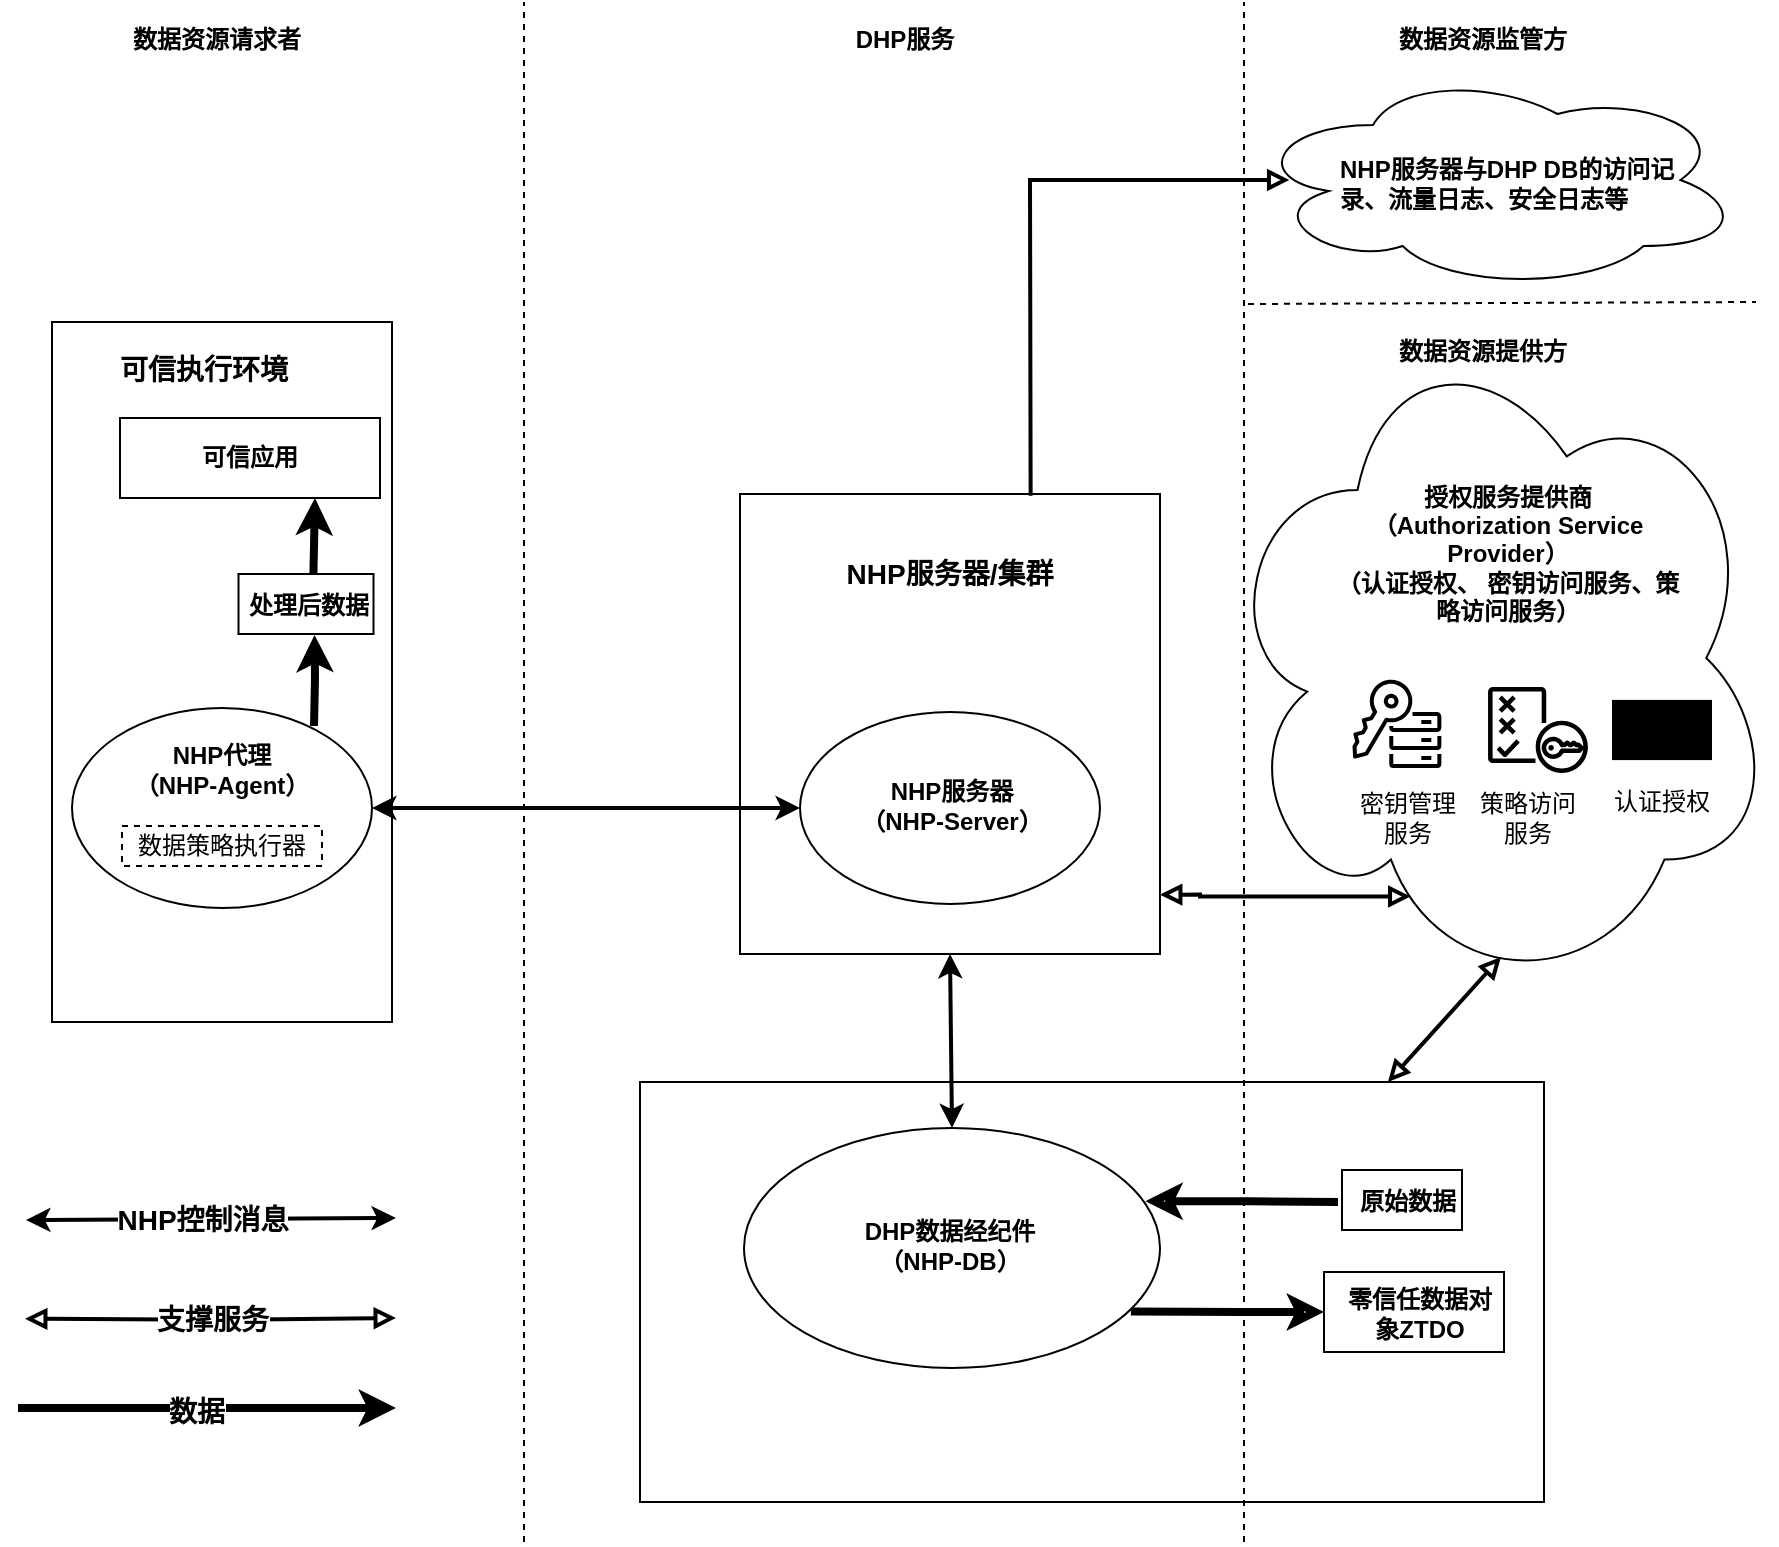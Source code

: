 <mxfile version="27.0.9" pages="13">
  <diagram name="arch" id="-2B2ailxkgt4oX6ftrqh">
    <mxGraphModel dx="1828" dy="1007" grid="1" gridSize="10" guides="1" tooltips="1" connect="1" arrows="1" fold="1" page="1" pageScale="1" pageWidth="1654" pageHeight="1169" math="0" shadow="0">
      <root>
        <mxCell id="0" />
        <mxCell id="1" parent="0" />
        <mxCell id="vrtd6x2_YnmpAT300qTn-1" value="" style="rounded=0;whiteSpace=wrap;html=1;strokeWidth=1;fillColor=none;align=center;" parent="1" vertex="1">
          <mxGeometry x="368" y="280" width="170" height="350" as="geometry" />
        </mxCell>
        <mxCell id="vrtd6x2_YnmpAT300qTn-2" value="" style="ellipse;whiteSpace=wrap;html=1;gradientColor=none;fillColor=none;" parent="1" vertex="1">
          <mxGeometry x="378" y="473" width="150" height="100" as="geometry" />
        </mxCell>
        <mxCell id="vrtd6x2_YnmpAT300qTn-3" value="&lt;b&gt;数据资源请求者&lt;/b&gt;" style="text;html=1;align=center;verticalAlign=middle;whiteSpace=wrap;rounded=0;" parent="1" vertex="1">
          <mxGeometry x="403" y="124" width="95" height="30" as="geometry" />
        </mxCell>
        <mxCell id="vrtd6x2_YnmpAT300qTn-4" value="" style="group" parent="1" vertex="1" connectable="0">
          <mxGeometry x="409" y="259" width="130" height="40" as="geometry" />
        </mxCell>
        <mxCell id="vrtd6x2_YnmpAT300qTn-5" value="" style="rounded=0;whiteSpace=wrap;html=1;strokeWidth=1;fillColor=none;align=center;" parent="vrtd6x2_YnmpAT300qTn-4" vertex="1">
          <mxGeometry x="-7" y="69" width="130" height="40" as="geometry" />
        </mxCell>
        <mxCell id="vrtd6x2_YnmpAT300qTn-6" value="&lt;b&gt;可信应用&lt;/b&gt;" style="text;html=1;align=center;verticalAlign=middle;whiteSpace=wrap;rounded=0;" parent="vrtd6x2_YnmpAT300qTn-4" vertex="1">
          <mxGeometry x="29.03" y="77" width="57.94" height="24" as="geometry" />
        </mxCell>
        <mxCell id="vrtd6x2_YnmpAT300qTn-7" value="&lt;b&gt;NHP代理&lt;/b&gt;&lt;div&gt;&lt;b&gt;（NHP-Agent）&lt;/b&gt;&lt;/div&gt;" style="text;html=1;align=center;verticalAlign=middle;whiteSpace=wrap;rounded=0;" parent="1" vertex="1">
          <mxGeometry x="393" y="489" width="120" height="30" as="geometry" />
        </mxCell>
        <mxCell id="vrtd6x2_YnmpAT300qTn-8" style="edgeStyle=orthogonalEdgeStyle;rounded=0;orthogonalLoop=1;jettySize=auto;html=1;strokeWidth=4;entryX=0.75;entryY=1;entryDx=0;entryDy=0;exitX=0.555;exitY=-0.003;exitDx=0;exitDy=0;exitPerimeter=0;" parent="1" source="vrtd6x2_YnmpAT300qTn-54" target="vrtd6x2_YnmpAT300qTn-5" edge="1">
          <mxGeometry relative="1" as="geometry">
            <mxPoint x="499" y="350" as="targetPoint" />
            <mxPoint x="500" y="352" as="sourcePoint" />
          </mxGeometry>
        </mxCell>
        <mxCell id="vrtd6x2_YnmpAT300qTn-9" value="" style="endArrow=none;dashed=1;html=1;rounded=0;" parent="1" edge="1">
          <mxGeometry width="50" height="50" relative="1" as="geometry">
            <mxPoint x="604" y="890" as="sourcePoint" />
            <mxPoint x="604" y="120" as="targetPoint" />
          </mxGeometry>
        </mxCell>
        <mxCell id="vrtd6x2_YnmpAT300qTn-10" value="" style="rounded=0;whiteSpace=wrap;html=1;strokeWidth=1;fillColor=none;align=center;" parent="1" vertex="1">
          <mxGeometry x="712" y="366" width="210" height="230" as="geometry" />
        </mxCell>
        <mxCell id="vrtd6x2_YnmpAT300qTn-11" value="&lt;b&gt;NHP服务器/集群&lt;/b&gt;" style="text;html=1;align=center;verticalAlign=middle;whiteSpace=wrap;rounded=0;fontSize=14;" parent="1" vertex="1">
          <mxGeometry x="762" y="391" width="110" height="30" as="geometry" />
        </mxCell>
        <mxCell id="vrtd6x2_YnmpAT300qTn-12" value="" style="ellipse;whiteSpace=wrap;html=1;gradientColor=none;fillColor=none;" parent="1" vertex="1">
          <mxGeometry x="742" y="475" width="150" height="96" as="geometry" />
        </mxCell>
        <mxCell id="vrtd6x2_YnmpAT300qTn-13" value="&lt;b&gt;NHP服务器&lt;/b&gt;&lt;div&gt;&lt;b&gt;（NHP-Server）&lt;/b&gt;&lt;/div&gt;" style="text;html=1;align=center;verticalAlign=middle;whiteSpace=wrap;rounded=0;" parent="1" vertex="1">
          <mxGeometry x="757.5" y="507" width="120" height="30" as="geometry" />
        </mxCell>
        <mxCell id="vrtd6x2_YnmpAT300qTn-14" value="" style="endArrow=classic;startArrow=classic;html=1;rounded=0;exitX=1;exitY=0.5;exitDx=0;exitDy=0;entryX=0;entryY=0.5;entryDx=0;entryDy=0;strokeWidth=2;" parent="1" source="vrtd6x2_YnmpAT300qTn-2" target="vrtd6x2_YnmpAT300qTn-12" edge="1">
          <mxGeometry width="50" height="50" relative="1" as="geometry">
            <mxPoint x="614" y="490" as="sourcePoint" />
            <mxPoint x="664" y="440" as="targetPoint" />
          </mxGeometry>
        </mxCell>
        <mxCell id="vrtd6x2_YnmpAT300qTn-15" value="" style="endArrow=none;dashed=1;html=1;rounded=0;" parent="1" edge="1">
          <mxGeometry width="50" height="50" relative="1" as="geometry">
            <mxPoint x="964" y="890" as="sourcePoint" />
            <mxPoint x="964" y="120" as="targetPoint" />
          </mxGeometry>
        </mxCell>
        <mxCell id="vrtd6x2_YnmpAT300qTn-16" value="" style="rounded=0;whiteSpace=wrap;html=1;strokeWidth=1;fillColor=none;align=center;" parent="1" vertex="1">
          <mxGeometry x="662" y="660" width="452" height="210" as="geometry" />
        </mxCell>
        <mxCell id="vrtd6x2_YnmpAT300qTn-17" style="edgeStyle=orthogonalEdgeStyle;rounded=0;orthogonalLoop=1;jettySize=auto;html=1;exitX=0.965;exitY=0.305;exitDx=0;exitDy=0;entryX=0;entryY=0.5;entryDx=0;entryDy=0;exitPerimeter=0;strokeWidth=4;startArrow=classic;startFill=0;endArrow=none;" parent="1" source="vrtd6x2_YnmpAT300qTn-18" target="vrtd6x2_YnmpAT300qTn-26" edge="1">
          <mxGeometry relative="1" as="geometry" />
        </mxCell>
        <mxCell id="vrtd6x2_YnmpAT300qTn-18" value="" style="ellipse;whiteSpace=wrap;html=1;gradientColor=none;fillColor=none;" parent="1" vertex="1">
          <mxGeometry x="714" y="683" width="208" height="120" as="geometry" />
        </mxCell>
        <mxCell id="vrtd6x2_YnmpAT300qTn-19" value="&lt;b&gt;DHP数据经纪件&lt;/b&gt;&lt;div&gt;&lt;b&gt;（NHP-DB）&lt;/b&gt;&lt;/div&gt;" style="text;html=1;align=center;verticalAlign=middle;whiteSpace=wrap;rounded=0;" parent="1" vertex="1">
          <mxGeometry x="757" y="722" width="120" height="39" as="geometry" />
        </mxCell>
        <mxCell id="vrtd6x2_YnmpAT300qTn-20" value="" style="group" parent="1" vertex="1" connectable="0">
          <mxGeometry x="1004" y="755" width="90" height="40" as="geometry" />
        </mxCell>
        <mxCell id="vrtd6x2_YnmpAT300qTn-21" value="" style="rounded=0;whiteSpace=wrap;html=1;strokeWidth=1;fillColor=none;align=center;" parent="vrtd6x2_YnmpAT300qTn-20" vertex="1">
          <mxGeometry width="90" height="40" as="geometry" />
        </mxCell>
        <mxCell id="vrtd6x2_YnmpAT300qTn-22" value="&lt;b&gt;零信任数据对象ZTDO&lt;/b&gt;" style="text;html=1;align=center;verticalAlign=middle;whiteSpace=wrap;rounded=0;" parent="vrtd6x2_YnmpAT300qTn-20" vertex="1">
          <mxGeometry x="6" y="9" width="84" height="24" as="geometry" />
        </mxCell>
        <mxCell id="vrtd6x2_YnmpAT300qTn-23" value="" style="group" parent="1" vertex="1" connectable="0">
          <mxGeometry x="1014" y="704" width="70" height="30" as="geometry" />
        </mxCell>
        <mxCell id="vrtd6x2_YnmpAT300qTn-24" value="" style="group" parent="vrtd6x2_YnmpAT300qTn-23" vertex="1" connectable="0">
          <mxGeometry x="-3" width="70" height="30" as="geometry" />
        </mxCell>
        <mxCell id="vrtd6x2_YnmpAT300qTn-25" value="" style="rounded=0;whiteSpace=wrap;html=1;strokeWidth=1;fillColor=none;align=center;" parent="vrtd6x2_YnmpAT300qTn-24" vertex="1">
          <mxGeometry x="2" width="60" height="30" as="geometry" />
        </mxCell>
        <mxCell id="vrtd6x2_YnmpAT300qTn-26" value="&lt;b&gt;原始数据&lt;/b&gt;" style="text;html=1;align=center;verticalAlign=middle;whiteSpace=wrap;rounded=0;" parent="vrtd6x2_YnmpAT300qTn-24" vertex="1">
          <mxGeometry y="4" width="70" height="24" as="geometry" />
        </mxCell>
        <mxCell id="vrtd6x2_YnmpAT300qTn-27" style="edgeStyle=orthogonalEdgeStyle;rounded=0;orthogonalLoop=1;jettySize=auto;html=1;exitX=0.5;exitY=1;exitDx=0;exitDy=0;" parent="1" source="vrtd6x2_YnmpAT300qTn-16" target="vrtd6x2_YnmpAT300qTn-16" edge="1">
          <mxGeometry relative="1" as="geometry" />
        </mxCell>
        <mxCell id="vrtd6x2_YnmpAT300qTn-28" style="edgeStyle=orthogonalEdgeStyle;rounded=0;orthogonalLoop=1;jettySize=auto;html=1;exitX=0;exitY=0.5;exitDx=0;exitDy=0;strokeWidth=4;startArrow=classic;startFill=0;endArrow=none;entryX=0.93;entryY=0.765;entryDx=0;entryDy=0;entryPerimeter=0;" parent="1" source="vrtd6x2_YnmpAT300qTn-21" target="vrtd6x2_YnmpAT300qTn-18" edge="1">
          <mxGeometry relative="1" as="geometry">
            <mxPoint x="910" y="775" as="targetPoint" />
          </mxGeometry>
        </mxCell>
        <mxCell id="vrtd6x2_YnmpAT300qTn-29" value="&lt;b&gt;数据资源提供方&lt;/b&gt;" style="text;html=1;align=center;verticalAlign=middle;whiteSpace=wrap;rounded=0;" parent="1" vertex="1">
          <mxGeometry x="1031.03" y="280" width="105" height="30" as="geometry" />
        </mxCell>
        <mxCell id="vrtd6x2_YnmpAT300qTn-30" value="" style="ellipse;shape=cloud;whiteSpace=wrap;html=1;gradientColor=none;fillColor=none;" parent="1" vertex="1">
          <mxGeometry x="951" y="280" width="279" height="336" as="geometry" />
        </mxCell>
        <mxCell id="vrtd6x2_YnmpAT300qTn-31" value="&lt;font&gt;&lt;b&gt;授权服务提供商&lt;/b&gt;&lt;/font&gt;&lt;div&gt;&lt;font&gt;&lt;b&gt;（Authorization Service Provider）&lt;/b&gt;&lt;/font&gt;&lt;/div&gt;&lt;div&gt;&lt;b&gt;（认证授权、 密钥访问服务、策略访问服务）&lt;/b&gt;&lt;/div&gt;" style="text;html=1;align=center;verticalAlign=middle;whiteSpace=wrap;rounded=0;" parent="1" vertex="1">
          <mxGeometry x="1006" y="336" width="180" height="120" as="geometry" />
        </mxCell>
        <mxCell id="vrtd6x2_YnmpAT300qTn-32" value="认证授权" style="text;html=1;align=center;verticalAlign=middle;whiteSpace=wrap;rounded=0;" parent="1" vertex="1">
          <mxGeometry x="1143" y="505" width="60" height="30" as="geometry" />
        </mxCell>
        <mxCell id="vrtd6x2_YnmpAT300qTn-33" value="" style="sketch=0;outlineConnect=0;fontColor=#232F3E;gradientColor=none;fillColor=light-dark(#000000, #61820b);strokeColor=none;dashed=0;verticalLabelPosition=bottom;verticalAlign=top;align=center;html=1;fontSize=12;fontStyle=0;aspect=fixed;pointerEvents=1;shape=mxgraph.aws4.policy;" parent="1" vertex="1">
          <mxGeometry x="1085.97" y="462.5" width="50.06" height="43" as="geometry" />
        </mxCell>
        <mxCell id="vrtd6x2_YnmpAT300qTn-34" value="策略访问服务" style="text;html=1;align=center;verticalAlign=middle;whiteSpace=wrap;rounded=0;" parent="1" vertex="1">
          <mxGeometry x="1076.03" y="513" width="60" height="30" as="geometry" />
        </mxCell>
        <mxCell id="vrtd6x2_YnmpAT300qTn-35" value="" style="sketch=0;verticalLabelPosition=bottom;sketch=0;aspect=fixed;html=1;verticalAlign=top;strokeColor=none;fillColor=#000000;align=center;outlineConnect=0;pointerEvents=1;shape=mxgraph.citrix2.citrix_federated_authentication_service2;" parent="1" vertex="1">
          <mxGeometry x="1148" y="468.95" width="50" height="30.095" as="geometry" />
        </mxCell>
        <mxCell id="vrtd6x2_YnmpAT300qTn-36" value="" style="sketch=0;outlineConnect=0;fontColor=#232F3E;gradientColor=none;fillColor=#000000;strokeColor=none;dashed=0;verticalLabelPosition=bottom;verticalAlign=top;align=center;html=1;fontSize=12;fontStyle=0;aspect=fixed;pointerEvents=1;shape=mxgraph.aws4.key_management_service_external_key_store;" parent="1" vertex="1">
          <mxGeometry x="1017.97" y="458" width="45" height="45" as="geometry" />
        </mxCell>
        <mxCell id="vrtd6x2_YnmpAT300qTn-37" value="密钥管理服务" style="text;html=1;align=center;verticalAlign=middle;whiteSpace=wrap;rounded=0;" parent="1" vertex="1">
          <mxGeometry x="1016" y="513" width="60" height="30" as="geometry" />
        </mxCell>
        <mxCell id="vrtd6x2_YnmpAT300qTn-38" style="edgeStyle=orthogonalEdgeStyle;rounded=0;orthogonalLoop=1;jettySize=auto;html=1;exitX=1;exitY=0.871;exitDx=0;exitDy=0;endArrow=block;endFill=0;startArrow=block;startFill=0;strokeWidth=2;exitPerimeter=0;entryX=0.345;entryY=0.855;entryDx=0;entryDy=0;entryPerimeter=0;" parent="1" source="vrtd6x2_YnmpAT300qTn-10" target="vrtd6x2_YnmpAT300qTn-30" edge="1">
          <mxGeometry relative="1" as="geometry">
            <mxPoint x="1040" y="570" as="targetPoint" />
          </mxGeometry>
        </mxCell>
        <mxCell id="vrtd6x2_YnmpAT300qTn-39" style="edgeStyle=orthogonalEdgeStyle;rounded=0;orthogonalLoop=1;jettySize=auto;html=1;exitX=0.965;exitY=0.305;exitDx=0;exitDy=0;exitPerimeter=0;strokeWidth=4;" parent="1" edge="1">
          <mxGeometry relative="1" as="geometry">
            <mxPoint x="351" y="823" as="sourcePoint" />
            <mxPoint x="540" y="823" as="targetPoint" />
          </mxGeometry>
        </mxCell>
        <mxCell id="vrtd6x2_YnmpAT300qTn-40" value="&lt;font style=&quot;font-size: 14px;&quot;&gt;&lt;b style=&quot;&quot;&gt;数据&lt;/b&gt;&lt;/font&gt;" style="edgeLabel;html=1;align=center;verticalAlign=middle;resizable=0;points=[];" parent="vrtd6x2_YnmpAT300qTn-39" vertex="1" connectable="0">
          <mxGeometry x="-0.065" y="-2" relative="1" as="geometry">
            <mxPoint as="offset" />
          </mxGeometry>
        </mxCell>
        <mxCell id="vrtd6x2_YnmpAT300qTn-41" style="edgeStyle=orthogonalEdgeStyle;rounded=0;orthogonalLoop=1;jettySize=auto;html=1;exitX=1;exitY=0.75;exitDx=0;exitDy=0;endArrow=block;endFill=0;startArrow=block;startFill=0;strokeWidth=2;" parent="1" edge="1">
          <mxGeometry relative="1" as="geometry">
            <mxPoint x="354.5" y="778.37" as="sourcePoint" />
            <mxPoint x="540" y="778" as="targetPoint" />
          </mxGeometry>
        </mxCell>
        <mxCell id="vrtd6x2_YnmpAT300qTn-42" value="&lt;font style=&quot;font-size: 14px;&quot;&gt;&lt;b&gt;支撑服务&lt;/b&gt;&lt;/font&gt;" style="edgeLabel;html=1;align=center;verticalAlign=middle;resizable=0;points=[];" parent="vrtd6x2_YnmpAT300qTn-41" vertex="1" connectable="0">
          <mxGeometry x="-0.009" relative="1" as="geometry">
            <mxPoint x="1" as="offset" />
          </mxGeometry>
        </mxCell>
        <mxCell id="vrtd6x2_YnmpAT300qTn-43" value="" style="endArrow=classic;startArrow=classic;html=1;rounded=0;strokeWidth=2;" parent="1" edge="1">
          <mxGeometry width="50" height="50" relative="1" as="geometry">
            <mxPoint x="355" y="729" as="sourcePoint" />
            <mxPoint x="540" y="728" as="targetPoint" />
          </mxGeometry>
        </mxCell>
        <mxCell id="vrtd6x2_YnmpAT300qTn-44" value="&lt;font style=&quot;font-size: 14px;&quot;&gt;&lt;b&gt;NHP控制消息&lt;/b&gt;&lt;/font&gt;" style="edgeLabel;html=1;align=center;verticalAlign=middle;resizable=0;points=[];" parent="vrtd6x2_YnmpAT300qTn-43" vertex="1" connectable="0">
          <mxGeometry x="-0.053" relative="1" as="geometry">
            <mxPoint as="offset" />
          </mxGeometry>
        </mxCell>
        <mxCell id="vrtd6x2_YnmpAT300qTn-45" value="" style="endArrow=block;startArrow=block;html=1;rounded=0;entryX=0.507;entryY=0.945;entryDx=0;entryDy=0;entryPerimeter=0;strokeWidth=2;endFill=0;startFill=0;" parent="1" target="vrtd6x2_YnmpAT300qTn-30" edge="1">
          <mxGeometry width="50" height="50" relative="1" as="geometry">
            <mxPoint x="1035.97" y="660" as="sourcePoint" />
            <mxPoint x="1085.97" y="610" as="targetPoint" />
          </mxGeometry>
        </mxCell>
        <mxCell id="vrtd6x2_YnmpAT300qTn-46" value="" style="endArrow=classic;startArrow=classic;html=1;rounded=0;strokeWidth=2;entryX=0.5;entryY=1;entryDx=0;entryDy=0;exitX=0.5;exitY=0;exitDx=0;exitDy=0;" parent="1" source="vrtd6x2_YnmpAT300qTn-18" target="vrtd6x2_YnmpAT300qTn-10" edge="1">
          <mxGeometry width="50" height="50" relative="1" as="geometry">
            <mxPoint x="818" y="680" as="sourcePoint" />
            <mxPoint x="817.5" y="606" as="targetPoint" />
          </mxGeometry>
        </mxCell>
        <mxCell id="vrtd6x2_YnmpAT300qTn-47" value="" style="ellipse;shape=cloud;whiteSpace=wrap;html=1;align=center;fillColor=none;" parent="1" vertex="1">
          <mxGeometry x="967.03" y="154" width="245.97" height="110" as="geometry" />
        </mxCell>
        <mxCell id="vrtd6x2_YnmpAT300qTn-48" value="&lt;b&gt;NHP服务器与DHP DB的访问记录、流量日志、安全日志等&lt;/b&gt;" style="text;html=1;align=left;verticalAlign=middle;whiteSpace=wrap;rounded=0;" parent="1" vertex="1">
          <mxGeometry x="1010" y="196" width="176" height="30" as="geometry" />
        </mxCell>
        <mxCell id="vrtd6x2_YnmpAT300qTn-49" value="" style="endArrow=block;startArrow=none;html=1;rounded=0;strokeWidth=2;endFill=0;startFill=0;exitX=0.692;exitY=0.004;exitDx=0;exitDy=0;exitPerimeter=0;entryX=0.08;entryY=0.5;entryDx=0;entryDy=0;entryPerimeter=0;" parent="1" source="vrtd6x2_YnmpAT300qTn-10" target="vrtd6x2_YnmpAT300qTn-47" edge="1">
          <mxGeometry width="50" height="50" relative="1" as="geometry">
            <mxPoint x="809.97" y="396" as="sourcePoint" />
            <mxPoint x="872" y="332" as="targetPoint" />
            <Array as="points">
              <mxPoint x="857" y="209" />
            </Array>
          </mxGeometry>
        </mxCell>
        <mxCell id="vrtd6x2_YnmpAT300qTn-50" style="edgeStyle=orthogonalEdgeStyle;rounded=0;orthogonalLoop=1;jettySize=auto;html=1;entryX=0.54;entryY=1.102;entryDx=0;entryDy=0;strokeWidth=4;exitX=0.875;exitY=0.077;exitDx=0;exitDy=0;exitPerimeter=0;entryPerimeter=0;" parent="1" target="vrtd6x2_YnmpAT300qTn-55" edge="1">
          <mxGeometry relative="1" as="geometry">
            <Array as="points" />
            <mxPoint x="499" y="482.003" as="sourcePoint" />
            <mxPoint x="499" y="416.05" as="targetPoint" />
          </mxGeometry>
        </mxCell>
        <mxCell id="vrtd6x2_YnmpAT300qTn-52" value="" style="group" parent="1" vertex="1" connectable="0">
          <mxGeometry x="450" y="406" width="90" height="40" as="geometry" />
        </mxCell>
        <mxCell id="vrtd6x2_YnmpAT300qTn-53" value="" style="group" parent="vrtd6x2_YnmpAT300qTn-52" vertex="1" connectable="0">
          <mxGeometry x="6.75" width="78.75" height="30" as="geometry" />
        </mxCell>
        <mxCell id="vrtd6x2_YnmpAT300qTn-54" value="" style="rounded=0;whiteSpace=wrap;html=1;strokeWidth=1;fillColor=none;align=center;" parent="vrtd6x2_YnmpAT300qTn-53" vertex="1">
          <mxGeometry x="4.5" width="67.5" height="30" as="geometry" />
        </mxCell>
        <mxCell id="vrtd6x2_YnmpAT300qTn-55" value="&lt;b&gt;处理后数据&lt;/b&gt;" style="text;html=1;align=center;verticalAlign=middle;whiteSpace=wrap;rounded=0;" parent="vrtd6x2_YnmpAT300qTn-53" vertex="1">
          <mxGeometry y="4" width="78.75" height="24" as="geometry" />
        </mxCell>
        <mxCell id="vrtd6x2_YnmpAT300qTn-56" value="&lt;b&gt;可信执行环境&lt;/b&gt;" style="text;html=1;align=center;verticalAlign=middle;whiteSpace=wrap;rounded=0;fontSize=14;" parent="vrtd6x2_YnmpAT300qTn-52" vertex="1">
          <mxGeometry x="-61.03" y="-117" width="110" height="30" as="geometry" />
        </mxCell>
        <mxCell id="vrtd6x2_YnmpAT300qTn-57" value="" style="endArrow=none;dashed=1;html=1;rounded=0;" parent="1" edge="1">
          <mxGeometry width="50" height="50" relative="1" as="geometry">
            <mxPoint x="966" y="271" as="sourcePoint" />
            <mxPoint x="1220" y="270" as="targetPoint" />
          </mxGeometry>
        </mxCell>
        <mxCell id="vrtd6x2_YnmpAT300qTn-58" value="&lt;b&gt;数据资源监管方&lt;/b&gt;" style="text;html=1;align=center;verticalAlign=middle;whiteSpace=wrap;rounded=0;" parent="1" vertex="1">
          <mxGeometry x="1031.03" y="124" width="105" height="30" as="geometry" />
        </mxCell>
        <mxCell id="vrtd6x2_YnmpAT300qTn-59" value="&lt;b&gt;DHP服务&lt;/b&gt;" style="text;html=1;align=center;verticalAlign=middle;whiteSpace=wrap;rounded=0;" parent="1" vertex="1">
          <mxGeometry x="742" y="124" width="105" height="30" as="geometry" />
        </mxCell>
        <mxCell id="ViIbyjs6gZ8XuyEn1EGI-1" value="数据策略执行器" style="rounded=0;whiteSpace=wrap;html=1;fillColor=none;dashed=1;" parent="1" vertex="1">
          <mxGeometry x="403" y="532" width="100" height="20" as="geometry" />
        </mxCell>
      </root>
    </mxGraphModel>
  </diagram>
  <diagram id="ql-IbhM3O8NQULlr3fHZ" name="interaction">
    <mxGraphModel dx="1554" dy="856" grid="1" gridSize="10" guides="1" tooltips="1" connect="1" arrows="1" fold="1" page="1" pageScale="1" pageWidth="1654" pageHeight="1169" math="0" shadow="0">
      <root>
        <mxCell id="0" />
        <mxCell id="1" parent="0" />
        <mxCell id="XNKHDg-uXlKhG6mYbhsP-1" value="3.2 认证授权（可选）" style="text;html=1;align=center;verticalAlign=middle;whiteSpace=wrap;rounded=0;" parent="1" vertex="1">
          <mxGeometry x="927" y="474" width="74.97" height="41" as="geometry" />
        </mxCell>
        <mxCell id="XNKHDg-uXlKhG6mYbhsP-2" value="" style="endArrow=none;dashed=1;html=1;rounded=0;" parent="1" edge="1">
          <mxGeometry width="50" height="50" relative="1" as="geometry">
            <mxPoint x="604" y="960" as="sourcePoint" />
            <mxPoint x="604" y="90" as="targetPoint" />
          </mxGeometry>
        </mxCell>
        <mxCell id="XNKHDg-uXlKhG6mYbhsP-3" value="" style="rounded=0;whiteSpace=wrap;html=1;strokeWidth=1;fillColor=none;align=center;" parent="1" vertex="1">
          <mxGeometry x="712" y="396" width="210" height="230" as="geometry" />
        </mxCell>
        <mxCell id="XNKHDg-uXlKhG6mYbhsP-4" value="&lt;b&gt;NHP服务器/集群&lt;/b&gt;" style="text;html=1;align=center;verticalAlign=middle;whiteSpace=wrap;rounded=0;fontSize=14;" parent="1" vertex="1">
          <mxGeometry x="762" y="421" width="110" height="30" as="geometry" />
        </mxCell>
        <mxCell id="XNKHDg-uXlKhG6mYbhsP-5" value="" style="ellipse;whiteSpace=wrap;html=1;gradientColor=none;fillColor=none;dashed=1;dashPattern=8 8;" parent="1" vertex="1">
          <mxGeometry x="730" y="460" width="180" height="146" as="geometry" />
        </mxCell>
        <mxCell id="XNKHDg-uXlKhG6mYbhsP-6" value="&lt;b&gt;NHP服务器&lt;/b&gt;&lt;div&gt;&lt;b&gt;（NHP-Server）&lt;/b&gt;&lt;/div&gt;" style="text;html=1;align=center;verticalAlign=middle;whiteSpace=wrap;rounded=0;" parent="1" vertex="1">
          <mxGeometry x="757.5" y="506" width="120" height="30" as="geometry" />
        </mxCell>
        <mxCell id="XNKHDg-uXlKhG6mYbhsP-7" value="" style="endArrow=classic;startArrow=none;html=1;rounded=0;exitX=0.969;exitY=0.324;exitDx=0;exitDy=0;entryX=0.367;entryY=-0.004;entryDx=0;entryDy=0;entryPerimeter=0;strokeWidth=2;startFill=0;exitPerimeter=0;" parent="1" source="XNKHDg-uXlKhG6mYbhsP-64" target="XNKHDg-uXlKhG6mYbhsP-5" edge="1">
          <mxGeometry width="50" height="50" relative="1" as="geometry">
            <mxPoint x="517.05" y="487.48" as="sourcePoint" />
            <mxPoint x="750.4" y="488.84" as="targetPoint" />
          </mxGeometry>
        </mxCell>
        <mxCell id="XNKHDg-uXlKhG6mYbhsP-8" value="" style="endArrow=none;dashed=1;html=1;rounded=0;" parent="1" edge="1">
          <mxGeometry width="50" height="50" relative="1" as="geometry">
            <mxPoint x="964" y="470" as="sourcePoint" />
            <mxPoint x="964" y="90" as="targetPoint" />
          </mxGeometry>
        </mxCell>
        <mxCell id="XNKHDg-uXlKhG6mYbhsP-9" value="" style="rounded=0;whiteSpace=wrap;html=1;strokeWidth=1;fillColor=none;align=center;" parent="1" vertex="1">
          <mxGeometry x="662" y="708" width="452" height="210" as="geometry" />
        </mxCell>
        <mxCell id="XNKHDg-uXlKhG6mYbhsP-10" style="edgeStyle=orthogonalEdgeStyle;rounded=0;orthogonalLoop=1;jettySize=auto;html=1;exitX=0.947;exitY=0.271;exitDx=0;exitDy=0;entryX=0;entryY=0.5;entryDx=0;entryDy=0;exitPerimeter=0;strokeWidth=4;startArrow=classic;startFill=0;endArrow=none;" parent="1" source="XNKHDg-uXlKhG6mYbhsP-79" target="XNKHDg-uXlKhG6mYbhsP-17" edge="1">
          <mxGeometry relative="1" as="geometry">
            <mxPoint x="914.72" y="767.6" as="sourcePoint" />
          </mxGeometry>
        </mxCell>
        <mxCell id="XNKHDg-uXlKhG6mYbhsP-11" value="" style="group" parent="1" vertex="1" connectable="0">
          <mxGeometry x="1004" y="803" width="96" height="40" as="geometry" />
        </mxCell>
        <mxCell id="XNKHDg-uXlKhG6mYbhsP-12" value="" style="rounded=0;whiteSpace=wrap;html=1;strokeWidth=1;fillColor=none;align=center;" parent="XNKHDg-uXlKhG6mYbhsP-11" vertex="1">
          <mxGeometry width="96" height="40" as="geometry" />
        </mxCell>
        <mxCell id="XNKHDg-uXlKhG6mYbhsP-13" value="&lt;b&gt;零信任数据对象ZTDO&lt;/b&gt;" style="text;html=1;align=center;verticalAlign=middle;whiteSpace=wrap;rounded=0;" parent="XNKHDg-uXlKhG6mYbhsP-11" vertex="1">
          <mxGeometry x="7.2" y="9" width="84" height="24" as="geometry" />
        </mxCell>
        <mxCell id="XNKHDg-uXlKhG6mYbhsP-14" value="" style="group" parent="1" vertex="1" connectable="0">
          <mxGeometry x="1014" y="752" width="70" height="30" as="geometry" />
        </mxCell>
        <mxCell id="XNKHDg-uXlKhG6mYbhsP-15" value="" style="group" parent="XNKHDg-uXlKhG6mYbhsP-14" vertex="1" connectable="0">
          <mxGeometry x="-3" width="70" height="30" as="geometry" />
        </mxCell>
        <mxCell id="XNKHDg-uXlKhG6mYbhsP-16" value="" style="rounded=0;whiteSpace=wrap;html=1;strokeWidth=1;fillColor=none;align=center;" parent="XNKHDg-uXlKhG6mYbhsP-15" vertex="1">
          <mxGeometry x="2" width="60" height="30" as="geometry" />
        </mxCell>
        <mxCell id="XNKHDg-uXlKhG6mYbhsP-17" value="&lt;b&gt;原始数据&lt;/b&gt;" style="text;html=1;align=center;verticalAlign=middle;whiteSpace=wrap;rounded=0;" parent="XNKHDg-uXlKhG6mYbhsP-15" vertex="1">
          <mxGeometry y="4" width="70" height="24" as="geometry" />
        </mxCell>
        <mxCell id="XNKHDg-uXlKhG6mYbhsP-18" style="edgeStyle=orthogonalEdgeStyle;rounded=0;orthogonalLoop=1;jettySize=auto;html=1;exitX=0.5;exitY=1;exitDx=0;exitDy=0;" parent="1" source="XNKHDg-uXlKhG6mYbhsP-9" target="XNKHDg-uXlKhG6mYbhsP-9" edge="1">
          <mxGeometry relative="1" as="geometry" />
        </mxCell>
        <mxCell id="XNKHDg-uXlKhG6mYbhsP-19" style="edgeStyle=orthogonalEdgeStyle;rounded=0;orthogonalLoop=1;jettySize=auto;html=1;exitX=0;exitY=0.5;exitDx=0;exitDy=0;entryX=0.945;entryY=0.728;entryDx=0;entryDy=0;entryPerimeter=0;strokeWidth=4;startArrow=classic;startFill=0;endArrow=none;" parent="1" source="XNKHDg-uXlKhG6mYbhsP-12" target="XNKHDg-uXlKhG6mYbhsP-79" edge="1">
          <mxGeometry relative="1" as="geometry">
            <mxPoint x="903.904" y="823.04" as="targetPoint" />
          </mxGeometry>
        </mxCell>
        <mxCell id="XNKHDg-uXlKhG6mYbhsP-20" value="&lt;b&gt;数据资源提供方&lt;/b&gt;" style="text;html=1;align=center;verticalAlign=middle;whiteSpace=wrap;rounded=0;" parent="1" vertex="1">
          <mxGeometry x="1058" y="253" width="105" height="30" as="geometry" />
        </mxCell>
        <mxCell id="XNKHDg-uXlKhG6mYbhsP-21" value="" style="ellipse;shape=cloud;whiteSpace=wrap;html=1;gradientColor=none;fillColor=none;" parent="1" vertex="1">
          <mxGeometry x="982" y="256" width="290" height="360" as="geometry" />
        </mxCell>
        <mxCell id="XNKHDg-uXlKhG6mYbhsP-22" value="&lt;font&gt;&lt;b&gt;授权服务提供商&lt;/b&gt;&lt;/font&gt;&lt;div&gt;&lt;font&gt;&lt;b&gt;（Authorization Service Provider）&lt;/b&gt;&lt;/font&gt;&lt;/div&gt;&lt;div&gt;&lt;b&gt;（认证授权、 密钥访问服务、策略访问服务）&lt;/b&gt;&lt;/div&gt;" style="text;html=1;align=center;verticalAlign=middle;whiteSpace=wrap;rounded=0;" parent="1" vertex="1">
          <mxGeometry x="1037" y="336" width="180" height="120" as="geometry" />
        </mxCell>
        <mxCell id="XNKHDg-uXlKhG6mYbhsP-23" value="认证授权" style="text;html=1;align=center;verticalAlign=middle;whiteSpace=wrap;rounded=0;" parent="1" vertex="1">
          <mxGeometry x="1162" y="507" width="60" height="30" as="geometry" />
        </mxCell>
        <mxCell id="XNKHDg-uXlKhG6mYbhsP-24" value="" style="sketch=0;outlineConnect=0;fontColor=#232F3E;gradientColor=none;fillColor=light-dark(#000000, #61820b);strokeColor=none;dashed=0;verticalLabelPosition=bottom;verticalAlign=top;align=center;html=1;fontSize=12;fontStyle=0;aspect=fixed;pointerEvents=1;shape=mxgraph.aws4.policy;" parent="1" vertex="1">
          <mxGeometry x="1104.97" y="464.5" width="50.06" height="43" as="geometry" />
        </mxCell>
        <mxCell id="XNKHDg-uXlKhG6mYbhsP-25" value="策略访问服务" style="text;html=1;align=center;verticalAlign=middle;whiteSpace=wrap;rounded=0;" parent="1" vertex="1">
          <mxGeometry x="1095.03" y="515" width="60" height="30" as="geometry" />
        </mxCell>
        <mxCell id="XNKHDg-uXlKhG6mYbhsP-26" value="" style="sketch=0;verticalLabelPosition=bottom;sketch=0;aspect=fixed;html=1;verticalAlign=top;strokeColor=none;fillColor=#000000;align=center;outlineConnect=0;pointerEvents=1;shape=mxgraph.citrix2.citrix_federated_authentication_service2;" parent="1" vertex="1">
          <mxGeometry x="1167" y="470.95" width="50" height="30.095" as="geometry" />
        </mxCell>
        <mxCell id="XNKHDg-uXlKhG6mYbhsP-27" value="" style="sketch=0;outlineConnect=0;fontColor=#232F3E;gradientColor=none;fillColor=#000000;strokeColor=none;dashed=0;verticalLabelPosition=bottom;verticalAlign=top;align=center;html=1;fontSize=12;fontStyle=0;aspect=fixed;pointerEvents=1;shape=mxgraph.aws4.key_management_service_external_key_store;" parent="1" vertex="1">
          <mxGeometry x="1037" y="460" width="45" height="45" as="geometry" />
        </mxCell>
        <mxCell id="XNKHDg-uXlKhG6mYbhsP-28" value="密钥访问服务" style="text;html=1;align=center;verticalAlign=middle;whiteSpace=wrap;rounded=0;" parent="1" vertex="1">
          <mxGeometry x="1035.03" y="515" width="60" height="30" as="geometry" />
        </mxCell>
        <mxCell id="XNKHDg-uXlKhG6mYbhsP-29" style="edgeStyle=orthogonalEdgeStyle;rounded=0;orthogonalLoop=1;jettySize=auto;html=1;exitX=1;exitY=0.75;exitDx=0;exitDy=0;endArrow=block;endFill=0;startArrow=none;startFill=0;strokeWidth=2;" parent="1" edge="1">
          <mxGeometry relative="1" as="geometry">
            <mxPoint x="922" y="513.5" as="sourcePoint" />
            <mxPoint x="1010" y="514" as="targetPoint" />
          </mxGeometry>
        </mxCell>
        <mxCell id="XNKHDg-uXlKhG6mYbhsP-30" style="edgeStyle=orthogonalEdgeStyle;rounded=0;orthogonalLoop=1;jettySize=auto;html=1;exitX=0.965;exitY=0.305;exitDx=0;exitDy=0;exitPerimeter=0;strokeWidth=4;" parent="1" edge="1">
          <mxGeometry relative="1" as="geometry">
            <mxPoint x="344" y="869" as="sourcePoint" />
            <mxPoint x="530" y="869" as="targetPoint" />
          </mxGeometry>
        </mxCell>
        <mxCell id="XNKHDg-uXlKhG6mYbhsP-31" value="&lt;font style=&quot;font-size: 14px;&quot;&gt;&lt;b style=&quot;&quot;&gt;数据&lt;/b&gt;&lt;/font&gt;" style="edgeLabel;html=1;align=center;verticalAlign=middle;resizable=0;points=[];" parent="XNKHDg-uXlKhG6mYbhsP-30" vertex="1" connectable="0">
          <mxGeometry x="-0.065" y="-2" relative="1" as="geometry">
            <mxPoint as="offset" />
          </mxGeometry>
        </mxCell>
        <mxCell id="XNKHDg-uXlKhG6mYbhsP-32" style="edgeStyle=orthogonalEdgeStyle;rounded=0;orthogonalLoop=1;jettySize=auto;html=1;exitX=1;exitY=0.75;exitDx=0;exitDy=0;endArrow=block;endFill=0;startArrow=none;startFill=0;strokeWidth=2;" parent="1" edge="1">
          <mxGeometry relative="1" as="geometry">
            <mxPoint x="347.5" y="824.37" as="sourcePoint" />
            <mxPoint x="520" y="824" as="targetPoint" />
          </mxGeometry>
        </mxCell>
        <mxCell id="XNKHDg-uXlKhG6mYbhsP-33" value="&lt;font style=&quot;font-size: 14px;&quot;&gt;&lt;b&gt;支撑服务&lt;/b&gt;&lt;/font&gt;" style="edgeLabel;html=1;align=center;verticalAlign=middle;resizable=0;points=[];" parent="XNKHDg-uXlKhG6mYbhsP-32" vertex="1" connectable="0">
          <mxGeometry x="-0.009" relative="1" as="geometry">
            <mxPoint x="1" as="offset" />
          </mxGeometry>
        </mxCell>
        <mxCell id="XNKHDg-uXlKhG6mYbhsP-34" value="" style="endArrow=classic;startArrow=none;html=1;rounded=0;strokeWidth=2;startFill=0;" parent="1" edge="1">
          <mxGeometry width="50" height="50" relative="1" as="geometry">
            <mxPoint x="348" y="775" as="sourcePoint" />
            <mxPoint x="520" y="775" as="targetPoint" />
          </mxGeometry>
        </mxCell>
        <mxCell id="XNKHDg-uXlKhG6mYbhsP-35" value="&lt;font style=&quot;font-size: 14px;&quot;&gt;&lt;b&gt;NHP控制消息&lt;/b&gt;&lt;/font&gt;" style="edgeLabel;html=1;align=center;verticalAlign=middle;resizable=0;points=[];" parent="XNKHDg-uXlKhG6mYbhsP-34" vertex="1" connectable="0">
          <mxGeometry x="-0.053" relative="1" as="geometry">
            <mxPoint as="offset" />
          </mxGeometry>
        </mxCell>
        <mxCell id="XNKHDg-uXlKhG6mYbhsP-36" style="edgeStyle=orthogonalEdgeStyle;rounded=0;orthogonalLoop=1;jettySize=auto;html=1;exitX=0.191;exitY=0.898;exitDx=0;exitDy=0;startArrow=classic;startFill=1;endArrow=none;strokeWidth=2;entryX=0.238;entryY=0.106;entryDx=0;entryDy=0;entryPerimeter=0;exitPerimeter=0;" parent="1" source="XNKHDg-uXlKhG6mYbhsP-5" edge="1">
          <mxGeometry relative="1" as="geometry">
            <mxPoint x="750.34" y="603.325" as="sourcePoint" />
            <mxPoint x="763.504" y="743.72" as="targetPoint" />
          </mxGeometry>
        </mxCell>
        <mxCell id="XNKHDg-uXlKhG6mYbhsP-37" style="edgeStyle=orthogonalEdgeStyle;rounded=0;orthogonalLoop=1;jettySize=auto;html=1;entryX=0.449;entryY=0.013;entryDx=0;entryDy=0;entryPerimeter=0;strokeWidth=2;exitX=0.427;exitY=0.997;exitDx=0;exitDy=0;exitPerimeter=0;" parent="1" source="XNKHDg-uXlKhG6mYbhsP-5" target="XNKHDg-uXlKhG6mYbhsP-79" edge="1">
          <mxGeometry relative="1" as="geometry">
            <mxPoint x="806" y="610" as="sourcePoint" />
            <mxPoint x="805.792" y="742.68" as="targetPoint" />
          </mxGeometry>
        </mxCell>
        <mxCell id="XNKHDg-uXlKhG6mYbhsP-38" value="" style="ellipse;shape=cloud;whiteSpace=wrap;html=1;align=center;fillColor=none;" parent="1" vertex="1">
          <mxGeometry x="995.03" y="128" width="245.97" height="110" as="geometry" />
        </mxCell>
        <mxCell id="XNKHDg-uXlKhG6mYbhsP-39" value="&lt;b&gt;NHP服务器与DHP DB的访问记录、流量日志、安全日志等&lt;/b&gt;" style="text;html=1;align=left;verticalAlign=middle;whiteSpace=wrap;rounded=0;" parent="1" vertex="1">
          <mxGeometry x="1038" y="170" width="176" height="30" as="geometry" />
        </mxCell>
        <mxCell id="XNKHDg-uXlKhG6mYbhsP-40" value="" style="endArrow=none;dashed=1;html=1;rounded=0;" parent="1" edge="1">
          <mxGeometry width="50" height="50" relative="1" as="geometry">
            <mxPoint x="964" y="250" as="sourcePoint" />
            <mxPoint x="1280" y="250" as="targetPoint" />
          </mxGeometry>
        </mxCell>
        <mxCell id="XNKHDg-uXlKhG6mYbhsP-41" style="edgeStyle=orthogonalEdgeStyle;rounded=0;orthogonalLoop=1;jettySize=auto;html=1;exitX=0.75;exitY=0;exitDx=0;exitDy=0;entryX=0.07;entryY=0.4;entryDx=0;entryDy=0;entryPerimeter=0;" parent="1" source="XNKHDg-uXlKhG6mYbhsP-3" target="XNKHDg-uXlKhG6mYbhsP-38" edge="1">
          <mxGeometry relative="1" as="geometry">
            <Array as="points">
              <mxPoint x="869" y="172" />
            </Array>
          </mxGeometry>
        </mxCell>
        <mxCell id="XNKHDg-uXlKhG6mYbhsP-42" value="&lt;div style=&quot;line-height: 100%;&quot;&gt;&lt;font style=&quot;font-size: 10px; line-height: 100%;&quot;&gt;2.1 数据对象&lt;/font&gt;&lt;div&gt;&lt;font style=&quot;font-size: 10px; line-height: 100%;&quot;&gt;注册请求&lt;/font&gt;&lt;/div&gt;&lt;div&gt;&lt;font style=&quot;font-size: 10px; line-height: 100%;&quot;&gt;NHP-DRG&lt;/font&gt;&lt;/div&gt;&lt;/div&gt;" style="text;html=1;align=center;verticalAlign=middle;whiteSpace=wrap;rounded=0;" parent="1" vertex="1">
          <mxGeometry x="720" y="625" width="45" height="86" as="geometry" />
        </mxCell>
        <mxCell id="XNKHDg-uXlKhG6mYbhsP-43" value="&lt;div style=&quot;line-height: 100%;&quot;&gt;&lt;font style=&quot;font-size: 10px; line-height: 100%;&quot;&gt;2.2 数据对象&lt;/font&gt;&lt;div&gt;&lt;font style=&quot;font-size: 10px; line-height: 100%;&quot;&gt;注册回应&lt;/font&gt;&lt;/div&gt;&lt;div&gt;&lt;font style=&quot;font-size: 10px; line-height: 100%;&quot;&gt;NHP-DAK&lt;/font&gt;&lt;/div&gt;&lt;/div&gt;" style="text;html=1;align=center;verticalAlign=middle;whiteSpace=wrap;rounded=0;" parent="1" vertex="1">
          <mxGeometry x="766" y="633" width="40" height="70" as="geometry" />
        </mxCell>
        <mxCell id="XNKHDg-uXlKhG6mYbhsP-44" value="1.3 加密数据对象" style="text;html=1;align=center;verticalAlign=middle;whiteSpace=wrap;rounded=0;" parent="1" vertex="1">
          <mxGeometry x="901" y="826" width="60" height="39" as="geometry" />
        </mxCell>
        <mxCell id="XNKHDg-uXlKhG6mYbhsP-45" value="3.1 数据对象访问请求&lt;div&gt;NHP-DAR&lt;/div&gt;" style="text;html=1;align=center;verticalAlign=middle;whiteSpace=wrap;rounded=0;" parent="1" vertex="1">
          <mxGeometry x="579" y="422" width="130" height="44" as="geometry" />
        </mxCell>
        <mxCell id="XNKHDg-uXlKhG6mYbhsP-47" value="日志上传" style="text;html=1;align=center;verticalAlign=middle;whiteSpace=wrap;rounded=0;" parent="1" vertex="1">
          <mxGeometry x="882.5" y="151" width="74.97" height="20" as="geometry" />
        </mxCell>
        <mxCell id="XNKHDg-uXlKhG6mYbhsP-48" value="" style="endArrow=none;dashed=1;html=1;rounded=0;" parent="1" target="XNKHDg-uXlKhG6mYbhsP-1" edge="1">
          <mxGeometry width="50" height="50" relative="1" as="geometry">
            <mxPoint x="964" y="960" as="sourcePoint" />
            <mxPoint x="965.464" y="533" as="targetPoint" />
          </mxGeometry>
        </mxCell>
        <mxCell id="XNKHDg-uXlKhG6mYbhsP-49" value="" style="endArrow=classic;html=1;rounded=0;entryX=0.502;entryY=0.95;entryDx=0;entryDy=0;entryPerimeter=0;strokeWidth=2;exitX=0.739;exitY=-0.006;exitDx=0;exitDy=0;exitPerimeter=0;" parent="1" source="XNKHDg-uXlKhG6mYbhsP-9" target="XNKHDg-uXlKhG6mYbhsP-21" edge="1">
          <mxGeometry width="50" height="50" relative="1" as="geometry">
            <mxPoint x="990" y="710" as="sourcePoint" />
            <mxPoint x="1040" y="660" as="targetPoint" />
          </mxGeometry>
        </mxCell>
        <mxCell id="XNKHDg-uXlKhG6mYbhsP-50" value="" style="endArrow=none;html=1;rounded=0;entryX=0.633;entryY=0.95;entryDx=0;entryDy=0;entryPerimeter=0;exitX=0.83;exitY=-0.011;exitDx=0;exitDy=0;exitPerimeter=0;startArrow=classic;startFill=1;strokeWidth=2;" parent="1" source="XNKHDg-uXlKhG6mYbhsP-9" target="XNKHDg-uXlKhG6mYbhsP-21" edge="1">
          <mxGeometry width="50" height="50" relative="1" as="geometry">
            <mxPoint x="1080" y="710" as="sourcePoint" />
            <mxPoint x="1130" y="660" as="targetPoint" />
          </mxGeometry>
        </mxCell>
        <mxCell id="XNKHDg-uXlKhG6mYbhsP-51" value="1.1 创建数据公私钥对（可选）" style="text;html=1;align=center;verticalAlign=middle;whiteSpace=wrap;rounded=0;rotation=-40;" parent="1" vertex="1">
          <mxGeometry x="1003.14" y="627.88" width="88" height="29.43" as="geometry" />
        </mxCell>
        <mxCell id="XNKHDg-uXlKhG6mYbhsP-52" value="" style="group" parent="1" vertex="1" connectable="0">
          <mxGeometry x="973" y="557" width="127" height="29" as="geometry" />
        </mxCell>
        <mxCell id="XNKHDg-uXlKhG6mYbhsP-53" value="3.3 认证授权回应（可选）" style="text;html=1;align=center;verticalAlign=middle;whiteSpace=wrap;rounded=0;" parent="XNKHDg-uXlKhG6mYbhsP-52" vertex="1">
          <mxGeometry x="-30" y="2.27" width="147" height="17.06" as="geometry" />
        </mxCell>
        <mxCell id="XNKHDg-uXlKhG6mYbhsP-55" style="edgeStyle=orthogonalEdgeStyle;rounded=0;orthogonalLoop=1;jettySize=auto;html=1;entryX=1;entryY=0.802;entryDx=0;entryDy=0;entryPerimeter=0;startArrow=none;startFill=0;strokeWidth=2;endArrow=block;endFill=0;exitX=0.388;exitY=0.902;exitDx=0;exitDy=0;exitPerimeter=0;" parent="1" source="XNKHDg-uXlKhG6mYbhsP-21" target="XNKHDg-uXlKhG6mYbhsP-3" edge="1">
          <mxGeometry relative="1" as="geometry">
            <mxPoint x="1100" y="581" as="sourcePoint" />
            <mxPoint x="923.05" y="581.48" as="targetPoint" />
          </mxGeometry>
        </mxCell>
        <mxCell id="XNKHDg-uXlKhG6mYbhsP-56" value="1.2 创建数据公私钥对回应（可选）" style="text;html=1;align=center;verticalAlign=middle;whiteSpace=wrap;rounded=0;rotation=-40;" parent="1" vertex="1">
          <mxGeometry x="1069.51" y="645.7" width="95.97" height="27.63" as="geometry" />
        </mxCell>
        <mxCell id="XNKHDg-uXlKhG6mYbhsP-57" style="edgeStyle=orthogonalEdgeStyle;rounded=0;orthogonalLoop=1;jettySize=auto;html=1;strokeWidth=2;entryX=0.978;entryY=0.661;entryDx=0;entryDy=0;entryPerimeter=0;exitX=0.09;exitY=0.211;exitDx=0;exitDy=0;exitPerimeter=0;" parent="1" source="XNKHDg-uXlKhG6mYbhsP-5" edge="1">
          <mxGeometry relative="1" as="geometry">
            <mxPoint x="740" y="491" as="sourcePoint" />
            <mxPoint x="527.7" y="490.98" as="targetPoint" />
          </mxGeometry>
        </mxCell>
        <mxCell id="XNKHDg-uXlKhG6mYbhsP-58" value="3.4 自我证明请求&lt;div&gt;NHP-DSA&lt;/div&gt;" style="text;html=1;align=center;verticalAlign=middle;whiteSpace=wrap;rounded=0;" parent="1" vertex="1">
          <mxGeometry x="601" y="463.33" width="110" height="26.67" as="geometry" />
        </mxCell>
        <mxCell id="XNKHDg-uXlKhG6mYbhsP-59" value="3.5 证明验证证据&lt;div&gt;NHP-DAV&lt;/div&gt;" style="text;html=1;align=center;verticalAlign=middle;whiteSpace=wrap;rounded=0;" parent="1" vertex="1">
          <mxGeometry x="598" y="493.16" width="110" height="26.67" as="geometry" />
        </mxCell>
        <mxCell id="XNKHDg-uXlKhG6mYbhsP-60" value="" style="endArrow=classic;startArrow=none;html=1;rounded=0;strokeWidth=2;startFill=0;exitX=0.004;exitY=0.609;exitDx=0;exitDy=0;exitPerimeter=0;" parent="1" source="XNKHDg-uXlKhG6mYbhsP-5" edge="1">
          <mxGeometry width="50" height="50" relative="1" as="geometry">
            <mxPoint x="730" y="546" as="sourcePoint" />
            <mxPoint x="510" y="550" as="targetPoint" />
          </mxGeometry>
        </mxCell>
        <mxCell id="XNKHDg-uXlKhG6mYbhsP-61" value="3.8 数据对象访问回应&lt;div&gt;NHP-DAG&lt;/div&gt;" style="text;html=1;align=center;verticalAlign=middle;whiteSpace=wrap;rounded=0;" parent="1" vertex="1">
          <mxGeometry x="571.5" y="514" width="143" height="44" as="geometry" />
        </mxCell>
        <mxCell id="XNKHDg-uXlKhG6mYbhsP-62" style="edgeStyle=orthogonalEdgeStyle;rounded=0;orthogonalLoop=1;jettySize=auto;html=1;entryX=0.973;entryY=0.666;entryDx=0;entryDy=0;entryPerimeter=0;strokeWidth=2;endArrow=none;startFill=1;startArrow=classic;" parent="1" target="XNKHDg-uXlKhG6mYbhsP-64" edge="1">
          <mxGeometry relative="1" as="geometry">
            <mxPoint x="730" y="520" as="sourcePoint" />
            <mxPoint x="512.54" y="519.81" as="targetPoint" />
          </mxGeometry>
        </mxCell>
        <mxCell id="XNKHDg-uXlKhG6mYbhsP-63" value="" style="rounded=0;whiteSpace=wrap;html=1;strokeWidth=1;fillColor=none;align=center;" parent="1" vertex="1">
          <mxGeometry x="368" y="220" width="170" height="370" as="geometry" />
        </mxCell>
        <mxCell id="XNKHDg-uXlKhG6mYbhsP-64" value="" style="ellipse;whiteSpace=wrap;html=1;gradientColor=none;fillColor=none;" parent="1" vertex="1">
          <mxGeometry x="378" y="400" width="150" height="180" as="geometry" />
        </mxCell>
        <mxCell id="XNKHDg-uXlKhG6mYbhsP-65" value="&lt;b&gt;数据资源请求者&lt;/b&gt;" style="text;html=1;align=center;verticalAlign=middle;whiteSpace=wrap;rounded=0;" parent="1" vertex="1">
          <mxGeometry x="407.5" y="98" width="95" height="30" as="geometry" />
        </mxCell>
        <mxCell id="XNKHDg-uXlKhG6mYbhsP-66" value="&lt;b&gt;可信执行环境&lt;/b&gt;" style="text;html=1;align=center;verticalAlign=middle;whiteSpace=wrap;rounded=0;fontSize=14;" parent="1" vertex="1">
          <mxGeometry x="403.5" y="221" width="110" height="30" as="geometry" />
        </mxCell>
        <mxCell id="XNKHDg-uXlKhG6mYbhsP-67" value="" style="group" parent="1" vertex="1" connectable="0">
          <mxGeometry x="409" y="259" width="130" height="40" as="geometry" />
        </mxCell>
        <mxCell id="XNKHDg-uXlKhG6mYbhsP-68" value="" style="rounded=0;whiteSpace=wrap;html=1;strokeWidth=1;fillColor=none;align=center;" parent="XNKHDg-uXlKhG6mYbhsP-67" vertex="1">
          <mxGeometry x="-7" width="130" height="40" as="geometry" />
        </mxCell>
        <mxCell id="XNKHDg-uXlKhG6mYbhsP-69" value="&lt;b&gt;可信应用&lt;/b&gt;" style="text;html=1;align=center;verticalAlign=middle;whiteSpace=wrap;rounded=0;" parent="XNKHDg-uXlKhG6mYbhsP-67" vertex="1">
          <mxGeometry x="29.03" y="8" width="57.94" height="24" as="geometry" />
        </mxCell>
        <mxCell id="XNKHDg-uXlKhG6mYbhsP-70" value="&lt;b&gt;NHP代理&lt;/b&gt;&lt;div&gt;&lt;b&gt;（NHP-Agent）&lt;/b&gt;&lt;/div&gt;" style="text;html=1;align=center;verticalAlign=middle;whiteSpace=wrap;rounded=0;" parent="1" vertex="1">
          <mxGeometry x="393.5" y="535" width="120" height="30" as="geometry" />
        </mxCell>
        <mxCell id="XNKHDg-uXlKhG6mYbhsP-71" value="" style="group" parent="1" vertex="1" connectable="0">
          <mxGeometry x="450" y="352" width="90" height="40" as="geometry" />
        </mxCell>
        <mxCell id="XNKHDg-uXlKhG6mYbhsP-72" value="" style="group" parent="XNKHDg-uXlKhG6mYbhsP-71" vertex="1" connectable="0">
          <mxGeometry width="90" height="40" as="geometry" />
        </mxCell>
        <mxCell id="XNKHDg-uXlKhG6mYbhsP-73" value="" style="group" parent="XNKHDg-uXlKhG6mYbhsP-72" vertex="1" connectable="0">
          <mxGeometry x="6.75" width="78.75" height="30" as="geometry" />
        </mxCell>
        <mxCell id="XNKHDg-uXlKhG6mYbhsP-74" value="" style="rounded=0;whiteSpace=wrap;html=1;strokeWidth=1;fillColor=none;align=center;" parent="XNKHDg-uXlKhG6mYbhsP-73" vertex="1">
          <mxGeometry x="4.5" width="67.5" height="30" as="geometry" />
        </mxCell>
        <mxCell id="XNKHDg-uXlKhG6mYbhsP-75" value="&lt;b&gt;处理后数据&lt;/b&gt;" style="text;html=1;align=center;verticalAlign=middle;whiteSpace=wrap;rounded=0;" parent="XNKHDg-uXlKhG6mYbhsP-73" vertex="1">
          <mxGeometry y="4" width="78.75" height="24" as="geometry" />
        </mxCell>
        <mxCell id="XNKHDg-uXlKhG6mYbhsP-76" style="edgeStyle=orthogonalEdgeStyle;rounded=0;orthogonalLoop=1;jettySize=auto;html=1;strokeWidth=4;entryX=0.75;entryY=1;entryDx=0;entryDy=0;exitX=0.555;exitY=-0.003;exitDx=0;exitDy=0;exitPerimeter=0;" parent="1" source="XNKHDg-uXlKhG6mYbhsP-74" target="XNKHDg-uXlKhG6mYbhsP-68" edge="1">
          <mxGeometry relative="1" as="geometry">
            <mxPoint x="499" y="350" as="targetPoint" />
            <mxPoint x="500" y="352" as="sourcePoint" />
          </mxGeometry>
        </mxCell>
        <mxCell id="XNKHDg-uXlKhG6mYbhsP-77" value="数据策略执行器" style="rounded=0;whiteSpace=wrap;html=1;fillColor=none;dashed=1;" parent="1" vertex="1">
          <mxGeometry x="405" y="475" width="100" height="20" as="geometry" />
        </mxCell>
        <mxCell id="XNKHDg-uXlKhG6mYbhsP-78" style="edgeStyle=orthogonalEdgeStyle;rounded=0;orthogonalLoop=1;jettySize=auto;html=1;entryX=0.54;entryY=1.102;entryDx=0;entryDy=0;strokeWidth=4;entryPerimeter=0;exitX=0.943;exitY=0.031;exitDx=0;exitDy=0;exitPerimeter=0;" parent="1" source="XNKHDg-uXlKhG6mYbhsP-77" target="XNKHDg-uXlKhG6mYbhsP-75" edge="1">
          <mxGeometry relative="1" as="geometry">
            <Array as="points" />
            <mxPoint x="500" y="470" as="sourcePoint" />
            <mxPoint x="499" y="384.05" as="targetPoint" />
          </mxGeometry>
        </mxCell>
        <mxCell id="XNKHDg-uXlKhG6mYbhsP-79" value="" style="ellipse;whiteSpace=wrap;html=1;gradientColor=none;fillColor=none;" parent="1" vertex="1">
          <mxGeometry x="714" y="735" width="208" height="120" as="geometry" />
        </mxCell>
        <mxCell id="XNKHDg-uXlKhG6mYbhsP-80" value="&lt;b&gt;DHP数据经纪件&lt;/b&gt;&lt;div&gt;&lt;b&gt;（NHP-DB）&lt;/b&gt;&lt;/div&gt;" style="text;html=1;align=center;verticalAlign=middle;whiteSpace=wrap;rounded=0;" parent="1" vertex="1">
          <mxGeometry x="757" y="773" width="120" height="39" as="geometry" />
        </mxCell>
        <mxCell id="XNKHDg-uXlKhG6mYbhsP-82" style="edgeStyle=orthogonalEdgeStyle;rounded=0;orthogonalLoop=1;jettySize=auto;html=1;startArrow=none;startFill=0;endArrow=classic;strokeWidth=2;entryX=0.679;entryY=0.033;entryDx=0;entryDy=0;entryPerimeter=0;endFill=1;" parent="1" target="XNKHDg-uXlKhG6mYbhsP-79" edge="1">
          <mxGeometry relative="1" as="geometry">
            <mxPoint x="855" y="600" as="sourcePoint" />
            <mxPoint x="853.504" y="752.002" as="targetPoint" />
          </mxGeometry>
        </mxCell>
        <mxCell id="XNKHDg-uXlKhG6mYbhsP-83" value="&lt;div style=&quot;line-height: 100%;&quot;&gt;&lt;font style=&quot;font-size: 10px; line-height: 100%;&quot;&gt;3.6 封装密钥&lt;/font&gt;&lt;span style=&quot;font-size: 10px; background-color: transparent; color: light-dark(rgb(0, 0, 0), rgb(255, 255, 255));&quot;&gt;请求&lt;/span&gt;&lt;div&gt;&lt;font style=&quot;font-size: 10px; line-height: 100%;&quot;&gt;NHP-DWR&lt;/font&gt;&lt;/div&gt;&lt;/div&gt;" style="text;html=1;align=center;verticalAlign=middle;whiteSpace=wrap;rounded=0;" parent="1" vertex="1">
          <mxGeometry x="810" y="633.28" width="45" height="66.72" as="geometry" />
        </mxCell>
        <mxCell id="XNKHDg-uXlKhG6mYbhsP-84" style="edgeStyle=orthogonalEdgeStyle;rounded=0;orthogonalLoop=1;jettySize=auto;html=1;exitX=0.942;exitY=0.741;exitDx=0;exitDy=0;startArrow=classic;startFill=1;endArrow=none;strokeWidth=2;exitPerimeter=0;entryX=0.892;entryY=0.175;entryDx=0;entryDy=0;entryPerimeter=0;" parent="1" source="XNKHDg-uXlKhG6mYbhsP-5" target="XNKHDg-uXlKhG6mYbhsP-79" edge="1">
          <mxGeometry relative="1" as="geometry">
            <mxPoint x="900" y="583.152" as="sourcePoint" />
            <mxPoint x="900" y="750" as="targetPoint" />
          </mxGeometry>
        </mxCell>
        <mxCell id="XNKHDg-uXlKhG6mYbhsP-85" value="&lt;div style=&quot;line-height: 100%;&quot;&gt;&lt;font style=&quot;font-size: 10px; line-height: 100%;&quot;&gt;3.7 封装密钥应答&lt;/font&gt;&lt;div&gt;&lt;font style=&quot;font-size: 10px; line-height: 100%;&quot;&gt;NHP-DWA&lt;/font&gt;&lt;/div&gt;&lt;/div&gt;" style="text;html=1;align=center;verticalAlign=middle;whiteSpace=wrap;rounded=0;" parent="1" vertex="1">
          <mxGeometry x="856" y="631.15" width="45" height="68.85" as="geometry" />
        </mxCell>
        <mxCell id="XNKHDg-uXlKhG6mYbhsP-86" value="&lt;b&gt;数据资源监管方&lt;/b&gt;" style="text;html=1;align=center;verticalAlign=middle;whiteSpace=wrap;rounded=0;" parent="1" vertex="1">
          <mxGeometry x="1057" y="98" width="105" height="30" as="geometry" />
        </mxCell>
        <mxCell id="XNKHDg-uXlKhG6mYbhsP-87" value="&lt;b&gt;DHP服务&lt;/b&gt;" style="text;html=1;align=center;verticalAlign=middle;whiteSpace=wrap;rounded=0;" parent="1" vertex="1">
          <mxGeometry x="742" y="98" width="105" height="30" as="geometry" />
        </mxCell>
      </root>
    </mxGraphModel>
  </diagram>
  <diagram id="Tr5hKmQ6PxXL5axHQZv1" name="message_flow_1">
    <mxGraphModel dx="2825" dy="1556" grid="1" gridSize="10" guides="1" tooltips="1" connect="1" arrows="1" fold="1" page="1" pageScale="1" pageWidth="1169" pageHeight="827" math="0" shadow="0">
      <root>
        <mxCell id="0" />
        <mxCell id="1" parent="0" />
        <mxCell id="9nA_mMxZPOHiDKWUMdbK-1" value="&lt;b&gt;NHP服务器&lt;/b&gt;&lt;div&gt;&lt;b&gt;（NHP-Server）&lt;/b&gt;&lt;/div&gt;" style="shape=cylinder3;whiteSpace=wrap;html=1;boundedLbl=1;backgroundOutline=1;size=15;fillColor=none;" vertex="1" parent="1">
          <mxGeometry x="670" y="190" width="200" height="80" as="geometry" />
        </mxCell>
        <mxCell id="9nA_mMxZPOHiDKWUMdbK-2" value="&lt;b&gt;NHP数据经纪件&lt;/b&gt;&lt;div&gt;&lt;b&gt;（NHP-DB）&lt;/b&gt;&lt;/div&gt;" style="ellipse;whiteSpace=wrap;html=1;fillColor=none;" vertex="1" parent="1">
          <mxGeometry x="250" y="190" width="180" height="80" as="geometry" />
        </mxCell>
        <mxCell id="9nA_mMxZPOHiDKWUMdbK-3" value="" style="endArrow=classic;html=1;rounded=0;exitX=0.977;exitY=0.332;exitDx=0;exitDy=0;entryX=-0.003;entryY=0.263;entryDx=0;entryDy=0;entryPerimeter=0;exitPerimeter=0;" edge="1" parent="1" source="9nA_mMxZPOHiDKWUMdbK-2">
          <mxGeometry relative="1" as="geometry">
            <mxPoint x="420.64" y="216.4" as="sourcePoint" />
            <mxPoint x="669.4" y="217.04" as="targetPoint" />
          </mxGeometry>
        </mxCell>
        <mxCell id="9nA_mMxZPOHiDKWUMdbK-4" value="&lt;b&gt;&lt;font style=&quot;font-size: 12px;&quot;&gt;NHP-DRG数据对象注册消息&lt;/font&gt;&lt;/b&gt;" style="edgeLabel;resizable=0;html=1;;align=center;verticalAlign=middle;" connectable="0" vertex="1" parent="9nA_mMxZPOHiDKWUMdbK-3">
          <mxGeometry relative="1" as="geometry" />
        </mxCell>
        <mxCell id="9nA_mMxZPOHiDKWUMdbK-5" value="" style="endArrow=classic;html=1;rounded=0;entryX=0.964;entryY=0.679;entryDx=0;entryDy=0;entryPerimeter=0;exitX=0;exitY=0.625;exitDx=0;exitDy=0;exitPerimeter=0;" edge="1" parent="1" target="9nA_mMxZPOHiDKWUMdbK-2">
          <mxGeometry relative="1" as="geometry">
            <mxPoint x="670.0" y="245.0" as="sourcePoint" />
            <mxPoint x="430.0" y="245.0" as="targetPoint" />
          </mxGeometry>
        </mxCell>
        <mxCell id="9nA_mMxZPOHiDKWUMdbK-6" value="&lt;font style=&quot;font-size: 12px;&quot;&gt;&lt;b&gt;NHP-DAK数据对象注册响应&lt;/b&gt;&lt;/font&gt;" style="edgeLabel;resizable=0;html=1;;align=center;verticalAlign=middle;" connectable="0" vertex="1" parent="9nA_mMxZPOHiDKWUMdbK-5">
          <mxGeometry relative="1" as="geometry" />
        </mxCell>
      </root>
    </mxGraphModel>
  </diagram>
  <diagram id="9WHwI-1r8BXLdGi0RBNv" name="message flow 2">
    <mxGraphModel dx="1554" dy="856" grid="1" gridSize="10" guides="1" tooltips="1" connect="1" arrows="1" fold="1" page="1" pageScale="1" pageWidth="1654" pageHeight="1169" math="0" shadow="0">
      <root>
        <mxCell id="0" />
        <mxCell id="1" parent="0" />
        <mxCell id="-7nnt0T3vAHH60ecp4ao-1" value="" style="rounded=0;whiteSpace=wrap;html=1;strokeWidth=1;fillColor=none;align=center;" parent="1" vertex="1">
          <mxGeometry x="244" y="345.5" width="250" height="170.5" as="geometry" />
        </mxCell>
        <mxCell id="-7nnt0T3vAHH60ecp4ao-2" value="" style="rounded=0;whiteSpace=wrap;html=1;strokeWidth=1;fillColor=none;align=center;" parent="1" vertex="1">
          <mxGeometry x="1161" y="340" width="250" height="170.5" as="geometry" />
        </mxCell>
        <mxCell id="-7nnt0T3vAHH60ecp4ao-3" value="&lt;b&gt;NHP服务器&lt;/b&gt;&lt;div&gt;&lt;b&gt;（NHP-Server）&lt;/b&gt;&lt;/div&gt;" style="shape=cylinder3;whiteSpace=wrap;html=1;boundedLbl=1;backgroundOutline=1;size=15;fillColor=none;" parent="1" vertex="1">
          <mxGeometry x="725" y="345.5" width="200" height="165" as="geometry" />
        </mxCell>
        <mxCell id="-7nnt0T3vAHH60ecp4ao-4" value="" style="endArrow=classic;html=1;rounded=0;entryX=-0.005;entryY=0.242;entryDx=0;entryDy=0;entryPerimeter=0;" parent="1" target="-7nnt0T3vAHH60ecp4ao-3" edge="1">
          <mxGeometry relative="1" as="geometry">
            <mxPoint x="494" y="385.5" as="sourcePoint" />
            <mxPoint x="724" y="385.5" as="targetPoint" />
          </mxGeometry>
        </mxCell>
        <mxCell id="-7nnt0T3vAHH60ecp4ao-5" value="&lt;b&gt;&lt;font style=&quot;font-size: 12px;&quot;&gt;1. NHP-DAR数据对象访问请求&lt;/font&gt;&lt;/b&gt;" style="edgeLabel;resizable=0;html=1;;align=center;verticalAlign=middle;" parent="-7nnt0T3vAHH60ecp4ao-4" connectable="0" vertex="1">
          <mxGeometry relative="1" as="geometry" />
        </mxCell>
        <mxCell id="-7nnt0T3vAHH60ecp4ao-6" value="" style="endArrow=classic;html=1;rounded=0;exitX=-0.001;exitY=0.723;exitDx=0;exitDy=0;exitPerimeter=0;entryX=0.994;entryY=0.8;entryDx=0;entryDy=0;entryPerimeter=0;" parent="1" target="-7nnt0T3vAHH60ecp4ao-1" edge="1">
          <mxGeometry relative="1" as="geometry">
            <mxPoint x="724.8" y="480.795" as="sourcePoint" />
            <mxPoint x="504" y="481.5" as="targetPoint" />
          </mxGeometry>
        </mxCell>
        <mxCell id="-7nnt0T3vAHH60ecp4ao-7" value="&lt;font style=&quot;font-size: 12px;&quot;&gt;&lt;b&gt;6. NHP-DAG数据对象访问响应&lt;/b&gt;&lt;/font&gt;" style="edgeLabel;resizable=0;html=1;;align=center;verticalAlign=middle;" parent="-7nnt0T3vAHH60ecp4ao-6" connectable="0" vertex="1">
          <mxGeometry relative="1" as="geometry" />
        </mxCell>
        <mxCell id="-7nnt0T3vAHH60ecp4ao-8" value="" style="endArrow=classic;html=1;rounded=0;entryX=-0.005;entryY=0.242;entryDx=0;entryDy=0;entryPerimeter=0;exitX=1.008;exitY=0.615;exitDx=0;exitDy=0;exitPerimeter=0;" parent="1" source="-7nnt0T3vAHH60ecp4ao-1" edge="1">
          <mxGeometry relative="1" as="geometry">
            <mxPoint x="514" y="450.5" as="sourcePoint" />
            <mxPoint x="725" y="450.33" as="targetPoint" />
          </mxGeometry>
        </mxCell>
        <mxCell id="-7nnt0T3vAHH60ecp4ao-9" value="&lt;b&gt;&lt;font style=&quot;font-size: 12px;&quot;&gt;3. NHP-DAV证明验证证据&lt;/font&gt;&lt;/b&gt;" style="edgeLabel;resizable=0;html=1;;align=center;verticalAlign=middle;" parent="-7nnt0T3vAHH60ecp4ao-8" connectable="0" vertex="1">
          <mxGeometry relative="1" as="geometry" />
        </mxCell>
        <mxCell id="-7nnt0T3vAHH60ecp4ao-10" value="" style="endArrow=classic;html=1;rounded=0;exitX=-0.001;exitY=0.723;exitDx=0;exitDy=0;exitPerimeter=0;entryX=1.006;entryY=0.424;entryDx=0;entryDy=0;entryPerimeter=0;" parent="1" target="-7nnt0T3vAHH60ecp4ao-1" edge="1">
          <mxGeometry relative="1" as="geometry">
            <mxPoint x="725" y="418.495" as="sourcePoint" />
            <mxPoint x="514" y="418.5" as="targetPoint" />
          </mxGeometry>
        </mxCell>
        <mxCell id="-7nnt0T3vAHH60ecp4ao-11" value="&lt;font style=&quot;font-size: 12px;&quot;&gt;&lt;b&gt;2. NHP-DSA自我证明请求&lt;/b&gt;&lt;/font&gt;" style="edgeLabel;resizable=0;html=1;;align=center;verticalAlign=middle;" parent="-7nnt0T3vAHH60ecp4ao-10" connectable="0" vertex="1">
          <mxGeometry relative="1" as="geometry" />
        </mxCell>
        <mxCell id="-7nnt0T3vAHH60ecp4ao-12" value="&lt;b&gt;NHP数据经纪件&lt;/b&gt;&lt;div&gt;&lt;b&gt;（NHP-DB）&lt;/b&gt;&lt;/div&gt;" style="ellipse;whiteSpace=wrap;html=1;fillColor=none;" parent="1" vertex="1">
          <mxGeometry x="1196" y="362.5" width="180" height="80" as="geometry" />
        </mxCell>
        <mxCell id="-7nnt0T3vAHH60ecp4ao-13" value="&lt;b&gt;数据资源提供方&lt;/b&gt;" style="text;html=1;align=center;verticalAlign=middle;whiteSpace=wrap;rounded=0;fontSize=14;" parent="1" vertex="1">
          <mxGeometry x="1231" y="468.5" width="110" height="30" as="geometry" />
        </mxCell>
        <mxCell id="-7nnt0T3vAHH60ecp4ao-14" value="" style="endArrow=classic;html=1;rounded=0;entryX=-0.005;entryY=0.242;entryDx=0;entryDy=0;entryPerimeter=0;exitX=0.926;exitY=0.234;exitDx=0;exitDy=0;exitPerimeter=0;" parent="1" edge="1">
          <mxGeometry relative="1" as="geometry">
            <mxPoint x="925" y="400" as="sourcePoint" />
            <mxPoint x="1161" y="400" as="targetPoint" />
          </mxGeometry>
        </mxCell>
        <mxCell id="-7nnt0T3vAHH60ecp4ao-15" value="&lt;b&gt;&lt;font style=&quot;font-size: 12px;&quot;&gt;4. NHP-DWR数据封装密钥访问请求&lt;/font&gt;&lt;/b&gt;" style="edgeLabel;resizable=0;html=1;;align=center;verticalAlign=middle;" parent="-7nnt0T3vAHH60ecp4ao-14" connectable="0" vertex="1">
          <mxGeometry relative="1" as="geometry" />
        </mxCell>
        <mxCell id="-7nnt0T3vAHH60ecp4ao-16" value="" style="endArrow=classic;html=1;rounded=0;entryX=0.902;entryY=0.802;entryDx=0;entryDy=0;entryPerimeter=0;exitX=-0.004;exitY=0.727;exitDx=0;exitDy=0;exitPerimeter=0;" parent="1" source="-7nnt0T3vAHH60ecp4ao-2" edge="1">
          <mxGeometry relative="1" as="geometry">
            <mxPoint x="1154" y="463.5" as="sourcePoint" />
            <mxPoint x="925" y="463.2" as="targetPoint" />
          </mxGeometry>
        </mxCell>
        <mxCell id="-7nnt0T3vAHH60ecp4ao-17" value="&lt;font style=&quot;font-size: 12px;&quot;&gt;&lt;b&gt;5. NHP-DWA封装密钥响应&lt;/b&gt;&lt;/font&gt;" style="edgeLabel;resizable=0;html=1;;align=center;verticalAlign=middle;" parent="-7nnt0T3vAHH60ecp4ao-16" connectable="0" vertex="1">
          <mxGeometry relative="1" as="geometry" />
        </mxCell>
        <mxCell id="-7nnt0T3vAHH60ecp4ao-18" value="&lt;b&gt;数据资源请求者&lt;/b&gt;" style="text;html=1;align=center;verticalAlign=middle;whiteSpace=wrap;rounded=0;fontSize=14;" parent="1" vertex="1">
          <mxGeometry x="314" y="472.5" width="110" height="30" as="geometry" />
        </mxCell>
        <mxCell id="-7nnt0T3vAHH60ecp4ao-19" value="&lt;b&gt;NHP代理&lt;/b&gt;&lt;div&gt;&lt;b&gt;（NHP Agent）&lt;/b&gt;&lt;/div&gt;" style="ellipse;whiteSpace=wrap;html=1;fillColor=none;" parent="1" vertex="1">
          <mxGeometry x="279" y="362.5" width="180" height="80" as="geometry" />
        </mxCell>
      </root>
    </mxGraphModel>
  </diagram>
  <diagram id="7EOdOcAi6aIrrSNb7ujh" name="Key exchange">
    <mxGraphModel dx="1554" dy="856" grid="1" gridSize="10" guides="1" tooltips="1" connect="1" arrows="1" fold="1" page="1" pageScale="1" pageWidth="1169" pageHeight="827" math="0" shadow="0">
      <root>
        <mxCell id="0" />
        <mxCell id="1" parent="0" />
        <mxCell id="Rr8M0CLZ35PKOnG837F2-1" value="" style="rounded=0;whiteSpace=wrap;html=1;strokeWidth=1;fillColor=none;align=center;" parent="1" vertex="1">
          <mxGeometry x="660" y="280" width="270" height="280" as="geometry" />
        </mxCell>
        <mxCell id="Rr8M0CLZ35PKOnG837F2-2" value="" style="rounded=0;whiteSpace=wrap;html=1;strokeWidth=1;fillColor=none;align=center;" parent="1" vertex="1">
          <mxGeometry x="210" y="280" width="270" height="280" as="geometry" />
        </mxCell>
        <mxCell id="Rr8M0CLZ35PKOnG837F2-3" style="edgeStyle=orthogonalEdgeStyle;rounded=0;orthogonalLoop=1;jettySize=auto;html=1;exitX=0.25;exitY=0;exitDx=0;exitDy=0;entryX=0;entryY=0.25;entryDx=0;entryDy=0;strokeWidth=2;" parent="1" source="Rr8M0CLZ35PKOnG837F2-4" target="Rr8M0CLZ35PKOnG837F2-1" edge="1">
          <mxGeometry relative="1" as="geometry">
            <Array as="points">
              <mxPoint x="703" y="350" />
            </Array>
          </mxGeometry>
        </mxCell>
        <mxCell id="Rr8M0CLZ35PKOnG837F2-4" value="" style="rounded=0;whiteSpace=wrap;html=1;strokeWidth=1;fillColor=none;align=center;" parent="1" vertex="1">
          <mxGeometry x="670.27" y="414" width="130" height="140" as="geometry" />
        </mxCell>
        <mxCell id="Rr8M0CLZ35PKOnG837F2-5" value="&lt;span style=&quot;font-size: 14px;&quot;&gt;&lt;b&gt;数据对象&lt;/b&gt;&lt;/span&gt;" style="text;html=1;align=left;verticalAlign=middle;whiteSpace=wrap;rounded=0;" parent="1" vertex="1">
          <mxGeometry x="701.81" y="414" width="67.46" height="42" as="geometry" />
        </mxCell>
        <mxCell id="Rr8M0CLZ35PKOnG837F2-6" value="" style="group" parent="1" vertex="1" connectable="0">
          <mxGeometry x="680.54" y="464" width="110" height="70" as="geometry" />
        </mxCell>
        <mxCell id="Rr8M0CLZ35PKOnG837F2-7" value="" style="sketch=0;outlineConnect=0;fontColor=#232F3E;gradientColor=none;fillColor=#000000;strokeColor=none;dashed=0;verticalLabelPosition=bottom;verticalAlign=top;align=center;html=1;fontSize=12;fontStyle=0;aspect=fixed;pointerEvents=1;shape=mxgraph.aws4.data_encryption_key;" parent="Rr8M0CLZ35PKOnG837F2-6" vertex="1">
          <mxGeometry x="60" y="16" width="27.82" height="35" as="geometry" />
        </mxCell>
        <mxCell id="Rr8M0CLZ35PKOnG837F2-8" value="" style="ellipse;whiteSpace=wrap;html=1;fillColor=none;dashed=1;" parent="Rr8M0CLZ35PKOnG837F2-6" vertex="1">
          <mxGeometry width="110" height="70" as="geometry" />
        </mxCell>
        <mxCell id="Rr8M0CLZ35PKOnG837F2-9" value="" style="sketch=0;pointerEvents=1;shadow=0;dashed=0;html=1;strokeColor=none;fillColor=#000000;labelPosition=center;verticalLabelPosition=bottom;verticalAlign=top;outlineConnect=0;align=center;shape=mxgraph.office.security.key_permissions;" parent="Rr8M0CLZ35PKOnG837F2-6" vertex="1">
          <mxGeometry x="24" y="20" width="14.15" height="30" as="geometry" />
        </mxCell>
        <mxCell id="Rr8M0CLZ35PKOnG837F2-10" style="edgeStyle=orthogonalEdgeStyle;rounded=0;orthogonalLoop=1;jettySize=auto;html=1;exitX=0;exitY=0.25;exitDx=0;exitDy=0;entryX=1;entryY=0.25;entryDx=0;entryDy=0;strokeWidth=2;" parent="1" source="Rr8M0CLZ35PKOnG837F2-1" target="Rr8M0CLZ35PKOnG837F2-2" edge="1">
          <mxGeometry relative="1" as="geometry" />
        </mxCell>
        <mxCell id="Rr8M0CLZ35PKOnG837F2-11" value="&lt;span style=&quot;font-size: 14px;&quot;&gt;&lt;b&gt;数据资源提供方&lt;/b&gt;&lt;/span&gt;" style="text;html=1;align=right;verticalAlign=middle;whiteSpace=wrap;rounded=0;" parent="1" vertex="1">
          <mxGeometry x="798.27" y="280" width="127.73" height="40" as="geometry" />
        </mxCell>
        <mxCell id="Rr8M0CLZ35PKOnG837F2-12" value="" style="group" parent="1" vertex="1" connectable="0">
          <mxGeometry x="810" y="464" width="110" height="70" as="geometry" />
        </mxCell>
        <mxCell id="Rr8M0CLZ35PKOnG837F2-13" value="" style="sketch=0;outlineConnect=0;fontColor=#232F3E;gradientColor=none;fillColor=#000000;strokeColor=none;dashed=0;verticalLabelPosition=bottom;verticalAlign=top;align=center;html=1;fontSize=12;fontStyle=0;aspect=fixed;pointerEvents=1;shape=mxgraph.aws4.data_encryption_key;" parent="Rr8M0CLZ35PKOnG837F2-12" vertex="1">
          <mxGeometry x="60" y="16" width="27.82" height="35" as="geometry" />
        </mxCell>
        <mxCell id="Rr8M0CLZ35PKOnG837F2-14" value="" style="ellipse;whiteSpace=wrap;html=1;fillColor=none;dashed=1;" parent="Rr8M0CLZ35PKOnG837F2-12" vertex="1">
          <mxGeometry width="110" height="70" as="geometry" />
        </mxCell>
        <mxCell id="Rr8M0CLZ35PKOnG837F2-15" value="" style="sketch=0;pointerEvents=1;shadow=0;dashed=0;html=1;strokeColor=none;fillColor=#000000;labelPosition=center;verticalLabelPosition=bottom;verticalAlign=top;outlineConnect=0;align=center;shape=mxgraph.office.security.key_permissions;" parent="Rr8M0CLZ35PKOnG837F2-12" vertex="1">
          <mxGeometry x="24" y="20" width="14.15" height="30" as="geometry" />
        </mxCell>
        <mxCell id="Rr8M0CLZ35PKOnG837F2-16" value="" style="rounded=0;whiteSpace=wrap;html=1;strokeWidth=1;fillColor=none;align=center;" parent="1" vertex="1">
          <mxGeometry x="339.27" y="414" width="130" height="140" as="geometry" />
        </mxCell>
        <mxCell id="Rr8M0CLZ35PKOnG837F2-17" value="&lt;span style=&quot;font-size: 14px;&quot;&gt;&lt;b&gt;数据资源请求者&lt;/b&gt;&lt;/span&gt;" style="text;html=1;align=left;verticalAlign=middle;whiteSpace=wrap;rounded=0;" parent="1" vertex="1">
          <mxGeometry x="355.27" y="414" width="100" height="36" as="geometry" />
        </mxCell>
        <mxCell id="Rr8M0CLZ35PKOnG837F2-18" value="" style="group" parent="1" vertex="1" connectable="0">
          <mxGeometry x="349.54" y="464" width="110" height="70" as="geometry" />
        </mxCell>
        <mxCell id="Rr8M0CLZ35PKOnG837F2-19" value="" style="sketch=0;outlineConnect=0;fontColor=#232F3E;gradientColor=none;fillColor=#000000;strokeColor=none;dashed=0;verticalLabelPosition=bottom;verticalAlign=top;align=center;html=1;fontSize=12;fontStyle=0;aspect=fixed;pointerEvents=1;shape=mxgraph.aws4.data_encryption_key;" parent="Rr8M0CLZ35PKOnG837F2-18" vertex="1">
          <mxGeometry x="60" y="16" width="27.82" height="35" as="geometry" />
        </mxCell>
        <mxCell id="Rr8M0CLZ35PKOnG837F2-20" value="" style="ellipse;whiteSpace=wrap;html=1;fillColor=none;dashed=1;" parent="Rr8M0CLZ35PKOnG837F2-18" vertex="1">
          <mxGeometry width="110" height="70" as="geometry" />
        </mxCell>
        <mxCell id="Rr8M0CLZ35PKOnG837F2-21" value="" style="sketch=0;pointerEvents=1;shadow=0;dashed=0;html=1;strokeColor=none;fillColor=#000000;labelPosition=center;verticalLabelPosition=bottom;verticalAlign=top;outlineConnect=0;align=center;shape=mxgraph.office.security.key_permissions;" parent="Rr8M0CLZ35PKOnG837F2-18" vertex="1">
          <mxGeometry x="24" y="20" width="14.15" height="30" as="geometry" />
        </mxCell>
        <mxCell id="Rr8M0CLZ35PKOnG837F2-22" value="&lt;b&gt;临时公私钥对&lt;/b&gt;" style="text;html=1;align=center;verticalAlign=middle;whiteSpace=wrap;rounded=0;" parent="Rr8M0CLZ35PKOnG837F2-18" vertex="1">
          <mxGeometry x="17.63" y="42" width="74.73" height="30" as="geometry" />
        </mxCell>
        <mxCell id="Rr8M0CLZ35PKOnG837F2-23" value="" style="group" parent="1" vertex="1" connectable="0">
          <mxGeometry x="220" y="465" width="110" height="70" as="geometry" />
        </mxCell>
        <mxCell id="Rr8M0CLZ35PKOnG837F2-24" value="" style="sketch=0;outlineConnect=0;fontColor=#232F3E;gradientColor=none;fillColor=#000000;strokeColor=none;dashed=0;verticalLabelPosition=bottom;verticalAlign=top;align=center;html=1;fontSize=12;fontStyle=0;aspect=fixed;pointerEvents=1;shape=mxgraph.aws4.data_encryption_key;" parent="Rr8M0CLZ35PKOnG837F2-23" vertex="1">
          <mxGeometry x="60" y="16" width="27.82" height="35" as="geometry" />
        </mxCell>
        <mxCell id="Rr8M0CLZ35PKOnG837F2-25" value="" style="ellipse;whiteSpace=wrap;html=1;fillColor=none;dashed=1;" parent="Rr8M0CLZ35PKOnG837F2-23" vertex="1">
          <mxGeometry width="110" height="70" as="geometry" />
        </mxCell>
        <mxCell id="Rr8M0CLZ35PKOnG837F2-26" value="" style="sketch=0;pointerEvents=1;shadow=0;dashed=0;html=1;strokeColor=none;fillColor=#000000;labelPosition=center;verticalLabelPosition=bottom;verticalAlign=top;outlineConnect=0;align=center;shape=mxgraph.office.security.key_permissions;" parent="Rr8M0CLZ35PKOnG837F2-23" vertex="1">
          <mxGeometry x="24" y="20" width="14.15" height="30" as="geometry" />
        </mxCell>
        <mxCell id="Rr8M0CLZ35PKOnG837F2-27" value="&lt;span style=&quot;font-size: 14px;&quot;&gt;&lt;b&gt;可信任执行环境&lt;/b&gt;&lt;/span&gt;" style="text;html=1;align=left;verticalAlign=middle;whiteSpace=wrap;rounded=0;" parent="1" vertex="1">
          <mxGeometry x="218.4" y="280" width="127.73" height="40" as="geometry" />
        </mxCell>
        <mxCell id="Rr8M0CLZ35PKOnG837F2-28" value="" style="group" parent="1" vertex="1" connectable="0">
          <mxGeometry x="535.16" y="438" width="77.69" height="82.5" as="geometry" />
        </mxCell>
        <mxCell id="Rr8M0CLZ35PKOnG837F2-29" value="" style="sketch=0;pointerEvents=1;shadow=0;dashed=0;html=1;strokeColor=none;fillColor=#000000;labelPosition=center;verticalLabelPosition=bottom;verticalAlign=top;outlineConnect=0;align=center;shape=mxgraph.office.security.key_permissions;" parent="Rr8M0CLZ35PKOnG837F2-28" vertex="1">
          <mxGeometry x="6.84" width="14.15" height="30" as="geometry" />
        </mxCell>
        <mxCell id="Rr8M0CLZ35PKOnG837F2-30" value="" style="sketch=0;outlineConnect=0;fontColor=#232F3E;gradientColor=none;fillColor=#000000;strokeColor=none;dashed=0;verticalLabelPosition=bottom;verticalAlign=top;align=center;html=1;fontSize=12;fontStyle=0;aspect=fixed;pointerEvents=1;shape=mxgraph.aws4.data_encryption_key;" parent="Rr8M0CLZ35PKOnG837F2-28" vertex="1">
          <mxGeometry y="47.5" width="27.82" height="35" as="geometry" />
        </mxCell>
        <mxCell id="Rr8M0CLZ35PKOnG837F2-31" value="&lt;font style=&quot;font-size: 12px;&quot;&gt;&lt;b style=&quot;&quot;&gt;公钥&lt;/b&gt;&lt;/font&gt;" style="text;html=1;align=left;verticalAlign=middle;whiteSpace=wrap;rounded=0;" parent="Rr8M0CLZ35PKOnG837F2-28" vertex="1">
          <mxGeometry x="41.84" y="1" width="35.85" height="30" as="geometry" />
        </mxCell>
        <mxCell id="Rr8M0CLZ35PKOnG837F2-32" value="&lt;font style=&quot;font-size: 12px;&quot;&gt;&lt;b style=&quot;&quot;&gt;私钥&lt;/b&gt;&lt;/font&gt;" style="text;html=1;align=left;verticalAlign=middle;whiteSpace=wrap;rounded=0;" parent="Rr8M0CLZ35PKOnG837F2-28" vertex="1">
          <mxGeometry x="41.84" y="50" width="35.85" height="30" as="geometry" />
        </mxCell>
        <mxCell id="Rr8M0CLZ35PKOnG837F2-33" value="" style="group" parent="1" vertex="1" connectable="0">
          <mxGeometry x="507" y="326" width="129" height="48" as="geometry" />
        </mxCell>
        <mxCell id="Rr8M0CLZ35PKOnG837F2-34" value="" style="shape=rect;fillColor=#000000;aspect=fixed;resizable=0;labelPosition=center;verticalLabelPosition=bottom;align=center;verticalAlign=top;strokeColor=none;fontSize=14;" parent="Rr8M0CLZ35PKOnG837F2-33" vertex="1">
          <mxGeometry width="48" height="48" as="geometry" />
        </mxCell>
        <mxCell id="Rr8M0CLZ35PKOnG837F2-35" value="" style="fillColor=#ffffff;strokeColor=none;dashed=0;outlineConnect=0;html=1;labelPosition=center;verticalLabelPosition=bottom;verticalAlign=top;part=1;movable=0;resizable=0;rotatable=0;shape=mxgraph.ibm_cloud.ibm-cloud--key-protect" parent="Rr8M0CLZ35PKOnG837F2-34" vertex="1">
          <mxGeometry width="24" height="24" relative="1" as="geometry">
            <mxPoint x="12" y="12" as="offset" />
          </mxGeometry>
        </mxCell>
        <mxCell id="Rr8M0CLZ35PKOnG837F2-36" value="&lt;font style=&quot;font-size: 12px;&quot;&gt;&lt;b style=&quot;&quot;&gt;加密数据私钥&lt;/b&gt;&lt;/font&gt;" style="text;html=1;align=left;verticalAlign=middle;whiteSpace=wrap;rounded=0;" parent="Rr8M0CLZ35PKOnG837F2-33" vertex="1">
          <mxGeometry x="56" y="4" width="73" height="40" as="geometry" />
        </mxCell>
        <mxCell id="Rr8M0CLZ35PKOnG837F2-37" value="" style="sketch=0;outlineConnect=0;fontColor=#232F3E;gradientColor=none;fillColor=#000000;strokeColor=none;dashed=0;verticalLabelPosition=bottom;verticalAlign=top;align=center;html=1;fontSize=12;fontStyle=0;aspect=fixed;pointerEvents=1;shape=mxgraph.aws4.data_encryption_key;" parent="1" vertex="1">
          <mxGeometry x="367" y="332.5" width="27.82" height="35" as="geometry" />
        </mxCell>
        <mxCell id="Rr8M0CLZ35PKOnG837F2-38" value="&lt;font style=&quot;font-size: 12px;&quot;&gt;&lt;b style=&quot;&quot;&gt;数据对象私钥&lt;/b&gt;&lt;/font&gt;" style="text;html=1;align=left;verticalAlign=middle;whiteSpace=wrap;rounded=0;" parent="1" vertex="1">
          <mxGeometry x="400.42" y="336" width="79.58" height="30" as="geometry" />
        </mxCell>
        <mxCell id="Rr8M0CLZ35PKOnG837F2-39" value="" style="group" parent="1" vertex="1" connectable="0">
          <mxGeometry x="231.5" y="414" width="87" height="31" as="geometry" />
        </mxCell>
        <mxCell id="Rr8M0CLZ35PKOnG837F2-40" value="" style="sketch=0;pointerEvents=1;shadow=0;dashed=0;html=1;strokeColor=none;fillColor=#000000;labelPosition=center;verticalLabelPosition=bottom;verticalAlign=top;outlineConnect=0;align=center;shape=mxgraph.office.security.key_permissions;" parent="Rr8M0CLZ35PKOnG837F2-39" vertex="1">
          <mxGeometry width="14.15" height="30" as="geometry" />
        </mxCell>
        <mxCell id="Rr8M0CLZ35PKOnG837F2-41" value="&lt;font style=&quot;font-size: 12px;&quot;&gt;&lt;b style=&quot;&quot;&gt;数据资源提供者公钥&lt;/b&gt;&lt;/font&gt;" style="text;html=1;align=left;verticalAlign=middle;whiteSpace=wrap;rounded=0;" parent="Rr8M0CLZ35PKOnG837F2-39" vertex="1">
          <mxGeometry x="17" y="1" width="70" height="30" as="geometry" />
        </mxCell>
        <mxCell id="Rr8M0CLZ35PKOnG837F2-42" value="" style="group" parent="1" vertex="1" connectable="0">
          <mxGeometry x="830" y="340" width="87" height="31" as="geometry" />
        </mxCell>
        <mxCell id="Rr8M0CLZ35PKOnG837F2-43" value="" style="sketch=0;pointerEvents=1;shadow=0;dashed=0;html=1;strokeColor=none;fillColor=#000000;labelPosition=center;verticalLabelPosition=bottom;verticalAlign=top;outlineConnect=0;align=center;shape=mxgraph.office.security.key_permissions;" parent="Rr8M0CLZ35PKOnG837F2-42" vertex="1">
          <mxGeometry width="14.15" height="30" as="geometry" />
        </mxCell>
        <mxCell id="Rr8M0CLZ35PKOnG837F2-44" value="&lt;font style=&quot;font-size: 12px;&quot;&gt;&lt;b style=&quot;&quot;&gt;可信任执行环境公钥&lt;/b&gt;&lt;/font&gt;" style="text;html=1;align=left;verticalAlign=middle;whiteSpace=wrap;rounded=0;" parent="Rr8M0CLZ35PKOnG837F2-42" vertex="1">
          <mxGeometry x="17" width="70" height="30" as="geometry" />
        </mxCell>
        <mxCell id="Rr8M0CLZ35PKOnG837F2-45" value="" style="group" parent="1" vertex="1" connectable="0">
          <mxGeometry x="830" y="383" width="87" height="31" as="geometry" />
        </mxCell>
        <mxCell id="Rr8M0CLZ35PKOnG837F2-46" value="" style="sketch=0;pointerEvents=1;shadow=0;dashed=0;html=1;strokeColor=none;fillColor=#000000;labelPosition=center;verticalLabelPosition=bottom;verticalAlign=top;outlineConnect=0;align=center;shape=mxgraph.office.security.key_permissions;" parent="Rr8M0CLZ35PKOnG837F2-45" vertex="1">
          <mxGeometry width="14.15" height="30" as="geometry" />
        </mxCell>
        <mxCell id="Rr8M0CLZ35PKOnG837F2-47" value="&lt;font style=&quot;font-size: 12px;&quot;&gt;&lt;b style=&quot;&quot;&gt;数据资源请求者临时公钥&lt;/b&gt;&lt;/font&gt;" style="text;html=1;align=left;verticalAlign=middle;whiteSpace=wrap;rounded=0;" parent="Rr8M0CLZ35PKOnG837F2-45" vertex="1">
          <mxGeometry x="17" width="70" height="30" as="geometry" />
        </mxCell>
      </root>
    </mxGraphModel>
  </diagram>
  <diagram id="peDsnemtCeF7s5hcOU0t" name="ztdo structure">
    <mxGraphModel dx="1554" dy="856" grid="1" gridSize="10" guides="1" tooltips="1" connect="1" arrows="1" fold="1" page="1" pageScale="1" pageWidth="2336" pageHeight="1654" math="0" shadow="0">
      <root>
        <mxCell id="0" />
        <mxCell id="1" parent="0" />
        <mxCell id="YrLO-aqX9tCabb8KfgJI-1" value="" style="group" parent="1" vertex="1" connectable="0">
          <mxGeometry x="150" y="690" width="732" height="120" as="geometry" />
        </mxCell>
        <mxCell id="YrLO-aqX9tCabb8KfgJI-2" value="" style="rounded=0;whiteSpace=wrap;html=1;fillColor=light-dark(#c1e4f7, #319eff);fontColor=#ffffff;strokeColor=default;" parent="YrLO-aqX9tCabb8KfgJI-1" vertex="1">
          <mxGeometry width="40" height="120" as="geometry" />
        </mxCell>
        <mxCell id="YrLO-aqX9tCabb8KfgJI-3" value="3" style="rounded=0;whiteSpace=wrap;html=1;fillColor=#B3B3B3;strokeColor=default;" parent="YrLO-aqX9tCabb8KfgJI-1" vertex="1">
          <mxGeometry x="50" width="80" height="30" as="geometry" />
        </mxCell>
        <mxCell id="YrLO-aqX9tCabb8KfgJI-4" value="Length" style="rounded=0;whiteSpace=wrap;html=1;" parent="YrLO-aqX9tCabb8KfgJI-1" vertex="1">
          <mxGeometry x="130" width="240" height="30" as="geometry" />
        </mxCell>
        <mxCell id="YrLO-aqX9tCabb8KfgJI-5" value="3-16M" style="rounded=0;whiteSpace=wrap;html=1;fillColor=#B3B3B3;strokeColor=default;" parent="YrLO-aqX9tCabb8KfgJI-1" vertex="1">
          <mxGeometry x="50" y="30" width="80" height="30" as="geometry" />
        </mxCell>
        <mxCell id="YrLO-aqX9tCabb8KfgJI-6" style="edgeStyle=orthogonalEdgeStyle;rounded=0;orthogonalLoop=1;jettySize=auto;html=1;exitX=1;exitY=0.5;exitDx=0;exitDy=0;entryX=0;entryY=0;entryDx=0;entryDy=0;" parent="YrLO-aqX9tCabb8KfgJI-1" source="YrLO-aqX9tCabb8KfgJI-7" target="YrLO-aqX9tCabb8KfgJI-12" edge="1">
          <mxGeometry relative="1" as="geometry">
            <Array as="points">
              <mxPoint x="400" y="45" />
              <mxPoint x="400" y="45" />
            </Array>
          </mxGeometry>
        </mxCell>
        <mxCell id="YrLO-aqX9tCabb8KfgJI-7" value="IV+Ciphertext+MAC" style="rounded=0;whiteSpace=wrap;html=1;" parent="YrLO-aqX9tCabb8KfgJI-1" vertex="1">
          <mxGeometry x="130" y="30" width="240" height="30" as="geometry" />
        </mxCell>
        <mxCell id="YrLO-aqX9tCabb8KfgJI-8" value="&lt;b&gt;Payload&lt;/b&gt;" style="text;html=1;align=center;verticalAlign=middle;whiteSpace=wrap;rounded=0;rotation=-90;" parent="YrLO-aqX9tCabb8KfgJI-1" vertex="1">
          <mxGeometry x="-10" y="47" width="60" height="30" as="geometry" />
        </mxCell>
        <mxCell id="YrLO-aqX9tCabb8KfgJI-9" value="" style="group" parent="YrLO-aqX9tCabb8KfgJI-1" vertex="1" connectable="0">
          <mxGeometry x="412" y="20" width="320" height="90" as="geometry" />
        </mxCell>
        <mxCell id="YrLO-aqX9tCabb8KfgJI-10" value="12" style="rounded=0;whiteSpace=wrap;html=1;fillColor=#B3B3B3;strokeColor=default;" parent="YrLO-aqX9tCabb8KfgJI-9" vertex="1">
          <mxGeometry y="-5" width="80" height="30" as="geometry" />
        </mxCell>
        <mxCell id="YrLO-aqX9tCabb8KfgJI-11" value="IV" style="rounded=0;whiteSpace=wrap;html=1;" parent="YrLO-aqX9tCabb8KfgJI-9" vertex="1">
          <mxGeometry x="80" y="-5" width="240" height="30" as="geometry" />
        </mxCell>
        <mxCell id="YrLO-aqX9tCabb8KfgJI-12" value="0-16M" style="rounded=0;whiteSpace=wrap;html=1;fillColor=#B3B3B3;strokeColor=default;" parent="YrLO-aqX9tCabb8KfgJI-9" vertex="1">
          <mxGeometry y="25" width="80" height="30" as="geometry" />
        </mxCell>
        <mxCell id="YrLO-aqX9tCabb8KfgJI-13" value="Ciphertext" style="rounded=0;whiteSpace=wrap;html=1;" parent="YrLO-aqX9tCabb8KfgJI-9" vertex="1">
          <mxGeometry x="80" y="25" width="240" height="30" as="geometry" />
        </mxCell>
        <mxCell id="YrLO-aqX9tCabb8KfgJI-16" value="3" style="rounded=0;whiteSpace=wrap;html=1;fillColor=#B3B3B3;strokeColor=default;dashed=1;" parent="YrLO-aqX9tCabb8KfgJI-1" vertex="1">
          <mxGeometry x="50" y="60" width="80" height="30" as="geometry" />
        </mxCell>
        <mxCell id="YrLO-aqX9tCabb8KfgJI-17" value="Length" style="rounded=0;whiteSpace=wrap;html=1;dashed=1;" parent="YrLO-aqX9tCabb8KfgJI-1" vertex="1">
          <mxGeometry x="130" y="60" width="240" height="30" as="geometry" />
        </mxCell>
        <mxCell id="YrLO-aqX9tCabb8KfgJI-18" value="3-16M" style="rounded=0;whiteSpace=wrap;html=1;fillColor=#B3B3B3;strokeColor=default;dashed=1;" parent="YrLO-aqX9tCabb8KfgJI-1" vertex="1">
          <mxGeometry x="50" y="90" width="80" height="30" as="geometry" />
        </mxCell>
        <mxCell id="YrLO-aqX9tCabb8KfgJI-19" value="IV+Ciphertext+MAC" style="rounded=0;whiteSpace=wrap;html=1;dashed=1;" parent="YrLO-aqX9tCabb8KfgJI-1" vertex="1">
          <mxGeometry x="130" y="90" width="240" height="30" as="geometry" />
        </mxCell>
        <mxCell id="YrLO-aqX9tCabb8KfgJI-20" value="" style="shape=image;html=1;verticalAlign=top;verticalLabelPosition=bottom;labelBackgroundColor=#ffffff;imageAspect=0;aspect=fixed;image=https://cdn4.iconfinder.com/data/icons/ionicons/512/icon-ios7-more-128.png;imageBackground=none;" parent="1" vertex="1">
          <mxGeometry x="213" y="799" width="50" height="50" as="geometry" />
        </mxCell>
        <mxCell id="YrLO-aqX9tCabb8KfgJI-21" value="Byte Size Range" style="rounded=0;whiteSpace=wrap;html=1;fillColor=#B3B3B3;strokeColor=default;" parent="1" vertex="1">
          <mxGeometry x="201" y="229" width="80" height="30" as="geometry" />
        </mxCell>
        <mxCell id="YrLO-aqX9tCabb8KfgJI-22" value="" style="rounded=0;whiteSpace=wrap;html=1;fillColor=light-dark(#ffdba9, #319eff);fontColor=#ffffff;strokeColor=default;container=0;" parent="1" vertex="1">
          <mxGeometry x="150" y="877" width="40" height="60" as="geometry" />
        </mxCell>
        <mxCell id="YrLO-aqX9tCabb8KfgJI-25" value="32" style="rounded=0;whiteSpace=wrap;html=1;fillColor=#B3B3B3;strokeColor=default;container=0;" parent="1" vertex="1">
          <mxGeometry x="200" y="892" width="80" height="30" as="geometry" />
        </mxCell>
        <mxCell id="YrLO-aqX9tCabb8KfgJI-26" value="Signature" style="rounded=0;whiteSpace=wrap;html=1;container=0;" parent="1" vertex="1">
          <mxGeometry x="280" y="892" width="240" height="30" as="geometry" />
        </mxCell>
        <mxCell id="YrLO-aqX9tCabb8KfgJI-27" value="&lt;b&gt;Signature&lt;/b&gt;" style="text;html=1;align=center;verticalAlign=middle;whiteSpace=wrap;rounded=0;rotation=-90;container=0;" parent="1" vertex="1">
          <mxGeometry x="140" y="893" width="60" height="30" as="geometry" />
        </mxCell>
        <mxCell id="YrLO-aqX9tCabb8KfgJI-28" value="" style="rounded=0;whiteSpace=wrap;html=1;fillColor=light-dark(#c7e8ac, #4a890c);fontColor=#ffffff;strokeColor=default;" parent="1" vertex="1">
          <mxGeometry x="150" y="269" width="40" height="301" as="geometry" />
        </mxCell>
        <mxCell id="YrLO-aqX9tCabb8KfgJI-29" value="4" style="rounded=0;whiteSpace=wrap;html=1;fillColor=#B3B3B3;strokeColor=default;" parent="1" vertex="1">
          <mxGeometry x="200" y="269" width="80" height="30" as="geometry" />
        </mxCell>
        <mxCell id="YrLO-aqX9tCabb8KfgJI-30" value="Magic Number" style="rounded=0;whiteSpace=wrap;html=1;" parent="1" vertex="1">
          <mxGeometry x="280" y="269" width="240" height="30" as="geometry" />
        </mxCell>
        <mxCell id="YrLO-aqX9tCabb8KfgJI-31" value="16" style="rounded=0;whiteSpace=wrap;html=1;fillColor=#B3B3B3;strokeColor=default;" parent="1" vertex="1">
          <mxGeometry x="200" y="299" width="80" height="30" as="geometry" />
        </mxCell>
        <mxCell id="YrLO-aqX9tCabb8KfgJI-32" value="Data Object Identifier" style="rounded=0;whiteSpace=wrap;html=1;" parent="1" vertex="1">
          <mxGeometry x="280" y="299" width="240" height="30" as="geometry" />
        </mxCell>
        <mxCell id="YrLO-aqX9tCabb8KfgJI-33" value="2" style="rounded=0;whiteSpace=wrap;html=1;fillColor=#B3B3B3;strokeColor=default;" parent="1" vertex="1">
          <mxGeometry x="200" y="329" width="80" height="30" as="geometry" />
        </mxCell>
        <mxCell id="YrLO-aqX9tCabb8KfgJI-34" value="Version" style="rounded=0;whiteSpace=wrap;html=1;" parent="1" vertex="1">
          <mxGeometry x="280" y="329" width="240" height="30" as="geometry" />
        </mxCell>
        <mxCell id="YrLO-aqX9tCabb8KfgJI-37" value="1" style="rounded=0;whiteSpace=wrap;html=1;fillColor=#B3B3B3;strokeColor=default;" parent="1" vertex="1">
          <mxGeometry x="200" y="419" width="80" height="30" as="geometry" />
        </mxCell>
        <mxCell id="YrLO-aqX9tCabb8KfgJI-38" value="Symmetric &amp;amp; Signature Config" style="rounded=0;whiteSpace=wrap;html=1;" parent="1" vertex="1">
          <mxGeometry x="280" y="419" width="240" height="30" as="geometry" />
        </mxCell>
        <mxCell id="YrLO-aqX9tCabb8KfgJI-39" value="2" style="rounded=0;whiteSpace=wrap;html=1;fillColor=#B3B3B3;strokeColor=default;dashed=1;" parent="1" vertex="1">
          <mxGeometry x="200" y="510" width="80" height="30" as="geometry" />
        </mxCell>
        <mxCell id="YrLO-aqX9tCabb8KfgJI-41" value="Metadata Length" style="rounded=0;whiteSpace=wrap;html=1;dashed=1;" parent="1" vertex="1">
          <mxGeometry x="280" y="510" width="240" height="30" as="geometry" />
        </mxCell>
        <mxCell id="YrLO-aqX9tCabb8KfgJI-42" value="&lt;b&gt;Header&lt;/b&gt;" style="text;html=1;align=center;verticalAlign=middle;whiteSpace=wrap;rounded=0;rotation=-90;" parent="1" vertex="1">
          <mxGeometry x="140" y="410" width="60" height="30" as="geometry" />
        </mxCell>
        <mxCell id="YrLO-aqX9tCabb8KfgJI-43" value="String" style="rounded=0;whiteSpace=wrap;html=1;fillColor=#B3B3B3;strokeColor=default;" parent="1" vertex="1">
          <mxGeometry x="560" y="329" width="80" height="30" as="geometry" />
        </mxCell>
        <mxCell id="YrLO-aqX9tCabb8KfgJI-44" value="typeIdentifier" style="rounded=0;whiteSpace=wrap;html=1;" parent="1" vertex="1">
          <mxGeometry x="640" y="329" width="240" height="30" as="geometry" />
        </mxCell>
        <mxCell id="YrLO-aqX9tCabb8KfgJI-45" value="uint64" style="rounded=0;whiteSpace=wrap;html=1;fillColor=#B3B3B3;strokeColor=default;" parent="1" vertex="1">
          <mxGeometry x="560" y="359" width="80" height="30" as="geometry" />
        </mxCell>
        <mxCell id="YrLO-aqX9tCabb8KfgJI-46" value="dataSize" style="rounded=0;whiteSpace=wrap;html=1;" parent="1" vertex="1">
          <mxGeometry x="640" y="359" width="240" height="30" as="geometry" />
        </mxCell>
        <mxCell id="YrLO-aqX9tCabb8KfgJI-47" value="String" style="rounded=0;whiteSpace=wrap;html=1;fillColor=#B3B3B3;strokeColor=default;" parent="1" vertex="1">
          <mxGeometry x="560" y="389" width="80" height="30" as="geometry" />
        </mxCell>
        <mxCell id="YrLO-aqX9tCabb8KfgJI-48" value="owner" style="rounded=0;whiteSpace=wrap;html=1;" parent="1" vertex="1">
          <mxGeometry x="640" y="389" width="240" height="30" as="geometry" />
        </mxCell>
        <mxCell id="YrLO-aqX9tCabb8KfgJI-49" value="String" style="rounded=0;whiteSpace=wrap;html=1;fillColor=#B3B3B3;strokeColor=default;" parent="1" vertex="1">
          <mxGeometry x="560" y="419" width="80" height="30" as="geometry" />
        </mxCell>
        <mxCell id="YrLO-aqX9tCabb8KfgJI-50" value="description" style="rounded=0;whiteSpace=wrap;html=1;" parent="1" vertex="1">
          <mxGeometry x="640" y="419" width="240" height="30" as="geometry" />
        </mxCell>
        <mxCell id="YrLO-aqX9tCabb8KfgJI-51" value="array" style="rounded=0;whiteSpace=wrap;html=1;fillColor=#B3B3B3;strokeColor=default;dashed=1;" parent="1" vertex="1">
          <mxGeometry x="560" y="449" width="80" height="30" as="geometry" />
        </mxCell>
        <mxCell id="YrLO-aqX9tCabb8KfgJI-52" style="edgeStyle=orthogonalEdgeStyle;rounded=0;orthogonalLoop=1;jettySize=auto;html=1;exitX=1;exitY=0.5;exitDx=0;exitDy=0;entryX=0;entryY=0.25;entryDx=0;entryDy=0;" parent="1" source="YrLO-aqX9tCabb8KfgJI-53" target="YrLO-aqX9tCabb8KfgJI-82" edge="1">
          <mxGeometry relative="1" as="geometry" />
        </mxCell>
        <mxCell id="YrLO-aqX9tCabb8KfgJI-53" value="keyAccessObject" style="rounded=0;whiteSpace=wrap;html=1;dashed=1;" parent="1" vertex="1">
          <mxGeometry x="640" y="449" width="240" height="30" as="geometry" />
        </mxCell>
        <mxCell id="YrLO-aqX9tCabb8KfgJI-54" value="&lt;b&gt;JSON格式&lt;/b&gt;" style="text;html=1;align=center;verticalAlign=middle;whiteSpace=wrap;rounded=0;" parent="1" vertex="1">
          <mxGeometry x="700" y="576" width="60" height="30" as="geometry" />
        </mxCell>
        <mxCell id="YrLO-aqX9tCabb8KfgJI-55" value="0-32767" style="rounded=0;whiteSpace=wrap;html=1;fillColor=#B3B3B3;strokeColor=default;dashed=1;" parent="1" vertex="1">
          <mxGeometry x="200" y="540" width="80" height="30" as="geometry" />
        </mxCell>
        <mxCell id="YrLO-aqX9tCabb8KfgJI-56" value="Metadata JSON Plaintext" style="rounded=0;whiteSpace=wrap;html=1;dashed=1;" parent="1" vertex="1">
          <mxGeometry x="280" y="540" width="240" height="30" as="geometry" />
        </mxCell>
        <mxCell id="YrLO-aqX9tCabb8KfgJI-57" value="String" style="rounded=0;whiteSpace=wrap;html=1;fillColor=#B3B3B3;strokeColor=default;" parent="1" vertex="1">
          <mxGeometry x="920" y="524" width="80" height="30" as="geometry" />
        </mxCell>
        <mxCell id="YrLO-aqX9tCabb8KfgJI-58" value="dataType" style="rounded=0;whiteSpace=wrap;html=1;" parent="1" vertex="1">
          <mxGeometry x="1000" y="524" width="240" height="30" as="geometry" />
        </mxCell>
        <mxCell id="YrLO-aqX9tCabb8KfgJI-59" value="Array" style="rounded=0;whiteSpace=wrap;html=1;fillColor=#B3B3B3;strokeColor=default;" parent="1" vertex="1">
          <mxGeometry x="920" y="554" width="80" height="30" as="geometry" />
        </mxCell>
        <mxCell id="YrLO-aqX9tCabb8KfgJI-60" style="edgeStyle=orthogonalEdgeStyle;rounded=0;orthogonalLoop=1;jettySize=auto;html=1;exitX=1;exitY=0.5;exitDx=0;exitDy=0;entryX=0;entryY=0;entryDx=0;entryDy=0;" parent="1" source="YrLO-aqX9tCabb8KfgJI-61" target="YrLO-aqX9tCabb8KfgJI-64" edge="1">
          <mxGeometry relative="1" as="geometry">
            <Array as="points">
              <mxPoint x="1270" y="569" />
              <mxPoint x="1270" y="569" />
            </Array>
          </mxGeometry>
        </mxCell>
        <mxCell id="YrLO-aqX9tCabb8KfgJI-61" value="fields" style="rounded=0;whiteSpace=wrap;html=1;" parent="1" vertex="1">
          <mxGeometry x="1000" y="554" width="240" height="30" as="geometry" />
        </mxCell>
        <mxCell id="YrLO-aqX9tCabb8KfgJI-62" value="String" style="rounded=0;whiteSpace=wrap;html=1;fillColor=#B3B3B3;strokeColor=default;" parent="1" vertex="1">
          <mxGeometry x="1282" y="539" width="80" height="30" as="geometry" />
        </mxCell>
        <mxCell id="YrLO-aqX9tCabb8KfgJI-63" value="path" style="rounded=0;whiteSpace=wrap;html=1;" parent="1" vertex="1">
          <mxGeometry x="1362" y="539" width="240" height="30" as="geometry" />
        </mxCell>
        <mxCell id="YrLO-aqX9tCabb8KfgJI-64" value="String" style="rounded=0;whiteSpace=wrap;html=1;fillColor=#B3B3B3;strokeColor=default;" parent="1" vertex="1">
          <mxGeometry x="1282" y="569" width="80" height="30" as="geometry" />
        </mxCell>
        <mxCell id="YrLO-aqX9tCabb8KfgJI-65" value="type" style="rounded=0;whiteSpace=wrap;html=1;" parent="1" vertex="1">
          <mxGeometry x="1362" y="569" width="240" height="30" as="geometry" />
        </mxCell>
        <mxCell id="YrLO-aqX9tCabb8KfgJI-66" value="1" style="rounded=0;whiteSpace=wrap;html=1;fillColor=#B3B3B3;strokeColor=default;" parent="1" vertex="1">
          <mxGeometry x="200" y="359" width="80" height="30" as="geometry" />
        </mxCell>
        <mxCell id="YrLO-aqX9tCabb8KfgJI-67" value="NHP-Server Length" style="rounded=0;whiteSpace=wrap;html=1;" parent="1" vertex="1">
          <mxGeometry x="280" y="359" width="240" height="30" as="geometry" />
        </mxCell>
        <mxCell id="YrLO-aqX9tCabb8KfgJI-68" value="0-255" style="rounded=0;whiteSpace=wrap;html=1;fillColor=#B3B3B3;strokeColor=default;" parent="1" vertex="1">
          <mxGeometry x="200" y="389" width="80" height="30" as="geometry" />
        </mxCell>
        <mxCell id="YrLO-aqX9tCabb8KfgJI-69" value="NHP-Server Host" style="rounded=0;whiteSpace=wrap;html=1;" parent="1" vertex="1">
          <mxGeometry x="280" y="389" width="240" height="30" as="geometry" />
        </mxCell>
        <mxCell id="YrLO-aqX9tCabb8KfgJI-70" value="Boolean" style="rounded=0;whiteSpace=wrap;html=1;fillColor=#B3B3B3;strokeColor=default;" parent="1" vertex="1">
          <mxGeometry x="560" y="509" width="80" height="30" as="geometry" />
        </mxCell>
        <mxCell id="YrLO-aqX9tCabb8KfgJI-71" value="structuredData" style="rounded=0;whiteSpace=wrap;html=1;" parent="1" vertex="1">
          <mxGeometry x="640" y="509" width="240" height="30" as="geometry" />
        </mxCell>
        <mxCell id="YrLO-aqX9tCabb8KfgJI-72" value="String" style="rounded=0;whiteSpace=wrap;html=1;fillColor=#B3B3B3;strokeColor=default;dashed=1;" parent="1" vertex="1">
          <mxGeometry x="560" y="479" width="80" height="30" as="geometry" />
        </mxCell>
        <mxCell id="YrLO-aqX9tCabb8KfgJI-74" value="smartPolicy" style="rounded=0;whiteSpace=wrap;html=1;dashed=1;" parent="1" vertex="1">
          <mxGeometry x="640" y="479" width="240" height="30" as="geometry" />
        </mxCell>
        <mxCell id="YrLO-aqX9tCabb8KfgJI-75" value="Object" style="rounded=0;whiteSpace=wrap;html=1;fillColor=#B3B3B3;strokeColor=default;dashed=1;" parent="1" vertex="1">
          <mxGeometry x="560" y="539" width="80" height="30" as="geometry" />
        </mxCell>
        <mxCell id="YrLO-aqX9tCabb8KfgJI-76" style="edgeStyle=orthogonalEdgeStyle;rounded=0;orthogonalLoop=1;jettySize=auto;html=1;exitX=1;exitY=0.5;exitDx=0;exitDy=0;entryX=0;entryY=1;entryDx=0;entryDy=0;" parent="1" source="YrLO-aqX9tCabb8KfgJI-77" target="YrLO-aqX9tCabb8KfgJI-57" edge="1">
          <mxGeometry relative="1" as="geometry">
            <Array as="points">
              <mxPoint x="910" y="554" />
              <mxPoint x="910" y="554" />
            </Array>
          </mxGeometry>
        </mxCell>
        <mxCell id="YrLO-aqX9tCabb8KfgJI-77" value="vocabulary" style="rounded=0;whiteSpace=wrap;html=1;dashed=1;" parent="1" vertex="1">
          <mxGeometry x="640" y="539" width="240" height="30" as="geometry" />
        </mxCell>
        <mxCell id="YrLO-aqX9tCabb8KfgJI-80" value="String" style="rounded=0;whiteSpace=wrap;html=1;fillColor=#B3B3B3;strokeColor=default;" parent="1" vertex="1">
          <mxGeometry x="920" y="426" width="80" height="30" as="geometry" />
        </mxCell>
        <mxCell id="YrLO-aqX9tCabb8KfgJI-81" value="wrappedDataKey" style="rounded=0;whiteSpace=wrap;html=1;" parent="1" vertex="1">
          <mxGeometry x="1000" y="426" width="240" height="30" as="geometry" />
        </mxCell>
        <mxCell id="YrLO-aqX9tCabb8KfgJI-82" value="String" style="rounded=0;whiteSpace=wrap;html=1;fillColor=#B3B3B3;strokeColor=default;" parent="1" vertex="1">
          <mxGeometry x="920" y="456" width="80" height="30" as="geometry" />
        </mxCell>
        <mxCell id="YrLO-aqX9tCabb8KfgJI-83" value="policyBinding" style="rounded=0;whiteSpace=wrap;html=1;" parent="1" vertex="1">
          <mxGeometry x="1000" y="456" width="240" height="30" as="geometry" />
        </mxCell>
        <mxCell id="YrLO-aqX9tCabb8KfgJI-98" value="" style="rounded=0;whiteSpace=wrap;html=1;fillColor=light-dark(#b2d6ef, #ededed);" parent="1" vertex="1">
          <mxGeometry x="150" y="1324.98" width="32" height="32" as="geometry" />
        </mxCell>
        <mxCell id="YrLO-aqX9tCabb8KfgJI-99" value="" style="rounded=0;whiteSpace=wrap;html=1;fillColor=light-dark(#ffeca9, #ededed);" parent="1" vertex="1">
          <mxGeometry x="222" y="1324.98" width="32" height="32" as="geometry" />
        </mxCell>
        <mxCell id="YrLO-aqX9tCabb8KfgJI-100" value="" style="rounded=0;whiteSpace=wrap;html=1;fillColor=light-dark(#ffeca9, #ededed);" parent="1" vertex="1">
          <mxGeometry x="254" y="1324.98" width="32" height="32" as="geometry" />
        </mxCell>
        <mxCell id="YrLO-aqX9tCabb8KfgJI-101" value="" style="rounded=0;whiteSpace=wrap;html=1;fillColor=light-dark(#ffeca9, #ededed);" parent="1" vertex="1">
          <mxGeometry x="286" y="1324.98" width="32" height="32" as="geometry" />
        </mxCell>
        <mxCell id="YrLO-aqX9tCabb8KfgJI-102" value="" style="rounded=0;whiteSpace=wrap;html=1;fillColor=light-dark(#d1bcd2, #ededed);" parent="1" vertex="1">
          <mxGeometry x="356" y="1324.98" width="32" height="32" as="geometry" />
        </mxCell>
        <mxCell id="YrLO-aqX9tCabb8KfgJI-103" value="" style="rounded=0;whiteSpace=wrap;html=1;fillColor=light-dark(#d1bcd2, #ededed);" parent="1" vertex="1">
          <mxGeometry x="388" y="1324.98" width="32" height="32" as="geometry" />
        </mxCell>
        <mxCell id="YrLO-aqX9tCabb8KfgJI-104" value="" style="rounded=0;whiteSpace=wrap;html=1;fillColor=light-dark(#d1bcd2, #ededed);" parent="1" vertex="1">
          <mxGeometry x="420" y="1324.98" width="32" height="32" as="geometry" />
        </mxCell>
        <mxCell id="YrLO-aqX9tCabb8KfgJI-105" value="" style="rounded=0;whiteSpace=wrap;html=1;fillColor=light-dark(#d1bcd2, #ededed);" parent="1" vertex="1">
          <mxGeometry x="452" y="1324.98" width="32" height="32" as="geometry" />
        </mxCell>
        <mxCell id="YrLO-aqX9tCabb8KfgJI-106" value="" style="shape=curlyBracket;whiteSpace=wrap;html=1;rounded=1;labelPosition=left;verticalLabelPosition=middle;align=right;verticalAlign=middle;rotation=90;strokeWidth=2;" parent="1" vertex="1">
          <mxGeometry x="165.38" y="1300.1" width="2.5" height="35.25" as="geometry" />
        </mxCell>
        <mxCell id="YrLO-aqX9tCabb8KfgJI-107" value="" style="shape=curlyBracket;whiteSpace=wrap;html=1;rounded=1;labelPosition=left;verticalLabelPosition=middle;align=right;verticalAlign=middle;rotation=90;strokeWidth=2;fillColor=light-dark(#ffeca9, #ededed);" parent="1" vertex="1">
          <mxGeometry x="265.49" y="1267" width="9.49" height="96" as="geometry" />
        </mxCell>
        <mxCell id="YrLO-aqX9tCabb8KfgJI-108" value="" style="shape=curlyBracket;whiteSpace=wrap;html=1;rounded=1;labelPosition=left;verticalLabelPosition=middle;align=right;verticalAlign=middle;rotation=90;strokeWidth=2;" parent="1" vertex="1">
          <mxGeometry x="415.25" y="1250.98" width="9.49" height="128" as="geometry" />
        </mxCell>
        <mxCell id="YrLO-aqX9tCabb8KfgJI-109" value="&lt;b&gt;HAS_SIGNATURE&lt;/b&gt;" style="text;html=1;align=center;verticalAlign=middle;whiteSpace=wrap;rounded=0;fontSize=9;rotation=-55;" parent="1" vertex="1">
          <mxGeometry x="150" y="1267" width="84" height="20" as="geometry" />
        </mxCell>
        <mxCell id="YrLO-aqX9tCabb8KfgJI-110" value="&lt;b&gt;Data Key Pair ECC Parameter&amp;nbsp;&lt;/b&gt;" style="text;html=1;align=center;verticalAlign=middle;whiteSpace=wrap;rounded=0;fontSize=9;rotation=-55;" parent="1" vertex="1">
          <mxGeometry x="239.4" y="1238.8" width="143.05" height="20" as="geometry" />
        </mxCell>
        <mxCell id="YrLO-aqX9tCabb8KfgJI-111" value="&lt;b&gt;Symmetric Cypher Mode&lt;/b&gt;" style="text;html=1;align=center;verticalAlign=middle;whiteSpace=wrap;rounded=0;fontSize=9;rotation=-55;" parent="1" vertex="1">
          <mxGeometry x="395.03" y="1250" width="112" height="20" as="geometry" />
        </mxCell>
        <mxCell id="LM-eiMoMSLF3VtDiRPK5-1" value="2" style="rounded=0;whiteSpace=wrap;html=1;fillColor=#B3B3B3;strokeColor=default;" parent="1" vertex="1">
          <mxGeometry x="200" y="449" width="80" height="31.5" as="geometry" />
        </mxCell>
        <mxCell id="LM-eiMoMSLF3VtDiRPK5-2" value="Metadata Length" style="rounded=0;whiteSpace=wrap;html=1;" parent="1" vertex="1">
          <mxGeometry x="280" y="449" width="240" height="31" as="geometry" />
        </mxCell>
        <mxCell id="LM-eiMoMSLF3VtDiRPK5-3" value="0-32767" style="rounded=0;whiteSpace=wrap;html=1;fillColor=#B3B3B3;strokeColor=default;" parent="1" vertex="1">
          <mxGeometry x="200" y="480" width="80" height="30" as="geometry" />
        </mxCell>
        <mxCell id="LM-eiMoMSLF3VtDiRPK5-4" value="Metadata JSON Plaintext" style="rounded=0;whiteSpace=wrap;html=1;" parent="1" vertex="1">
          <mxGeometry x="280" y="480" width="240" height="30" as="geometry" />
        </mxCell>
        <mxCell id="LM-eiMoMSLF3VtDiRPK5-7" style="edgeStyle=orthogonalEdgeStyle;rounded=0;orthogonalLoop=1;jettySize=auto;html=1;exitX=1;exitY=0.5;exitDx=0;exitDy=0;entryX=-0.028;entryY=0.518;entryDx=0;entryDy=0;entryPerimeter=0;" parent="1" source="LM-eiMoMSLF3VtDiRPK5-4" target="YrLO-aqX9tCabb8KfgJI-72" edge="1">
          <mxGeometry relative="1" as="geometry" />
        </mxCell>
      </root>
    </mxGraphModel>
  </diagram>
  <diagram id="EwBAo5QMF_J2S-phwwH2" name="ZTDO Request Procedure">
    <mxGraphModel dx="1828" dy="1007" grid="1" gridSize="10" guides="1" tooltips="1" connect="1" arrows="1" fold="1" page="1" pageScale="1" pageWidth="2336" pageHeight="1654" math="0" shadow="0">
      <root>
        <mxCell id="0" />
        <mxCell id="1" parent="0" />
        <mxCell id="iJShbs1YsIO-NT3UxhBK-1" value="DHP" style="swimlane;childLayout=stackLayout;resizeParent=1;resizeParentMax=0;startSize=20;html=1;" vertex="1" parent="1">
          <mxGeometry x="610" y="270" width="720" height="1030" as="geometry" />
        </mxCell>
        <mxCell id="iJShbs1YsIO-NT3UxhBK-2" value="数据资源请求者" style="swimlane;startSize=20;html=1;" vertex="1" parent="iJShbs1YsIO-NT3UxhBK-1">
          <mxGeometry y="20" width="240" height="1010" as="geometry" />
        </mxCell>
        <mxCell id="iJShbs1YsIO-NT3UxhBK-11" value="" style="rounded=0;whiteSpace=wrap;html=1;fillColor=none;strokeColor=#FF0000;" vertex="1" parent="iJShbs1YsIO-NT3UxhBK-2">
          <mxGeometry x="20" y="40" width="200" height="950" as="geometry" />
        </mxCell>
        <mxCell id="iJShbs1YsIO-NT3UxhBK-8" value="数据对象访问请求" style="rounded=1;whiteSpace=wrap;html=1;arcSize=40;fontColor=#000000;fillColor=#ffffc0;strokeColor=#ff0000;" vertex="1" parent="iJShbs1YsIO-NT3UxhBK-2">
          <mxGeometry x="60" y="100" width="120" height="40" as="geometry" />
        </mxCell>
        <mxCell id="iJShbs1YsIO-NT3UxhBK-9" value="" style="edgeStyle=orthogonalEdgeStyle;html=1;verticalAlign=bottom;endArrow=open;endSize=8;strokeColor=#ff0000;rounded=0;entryX=0.5;entryY=0;entryDx=0;entryDy=0;" edge="1" source="iJShbs1YsIO-NT3UxhBK-8" parent="iJShbs1YsIO-NT3UxhBK-2" target="iJShbs1YsIO-NT3UxhBK-10">
          <mxGeometry relative="1" as="geometry">
            <mxPoint x="120" y="200" as="targetPoint" />
          </mxGeometry>
        </mxCell>
        <mxCell id="iJShbs1YsIO-NT3UxhBK-10" value="&lt;font style=&quot;color: rgb(204, 0, 0);&quot;&gt;生成请求者临时公私钥对&lt;/font&gt;" style="rounded=1;whiteSpace=wrap;html=1;arcSize=40;fontColor=#000000;fillColor=#ffffc0;strokeColor=#ff0000;" vertex="1" parent="iJShbs1YsIO-NT3UxhBK-2">
          <mxGeometry x="60" y="178" width="120" height="40" as="geometry" />
        </mxCell>
        <mxCell id="iJShbs1YsIO-NT3UxhBK-13" value="数据资源提供方静态公钥" style="text;html=1;align=center;verticalAlign=middle;whiteSpace=wrap;rounded=0;fontColor=#006600;fontStyle=1" vertex="1" parent="iJShbs1YsIO-NT3UxhBK-2">
          <mxGeometry x="30" y="50" width="140" height="30" as="geometry" />
        </mxCell>
        <mxCell id="iJShbs1YsIO-NT3UxhBK-14" value="可信执行环境静态私钥" style="text;html=1;align=center;verticalAlign=middle;whiteSpace=wrap;rounded=0;fontColor=#CC0000;fontStyle=1" vertex="1" parent="iJShbs1YsIO-NT3UxhBK-2">
          <mxGeometry x="25" y="933" width="125" height="30" as="geometry" />
        </mxCell>
        <mxCell id="iJShbs1YsIO-NT3UxhBK-15" value="数据资源请求方静态私钥" style="text;html=1;align=center;verticalAlign=middle;whiteSpace=wrap;rounded=0;fontColor=#CC0000;fontStyle=1" vertex="1" parent="iJShbs1YsIO-NT3UxhBK-2">
          <mxGeometry x="20" y="960" width="150" height="30" as="geometry" />
        </mxCell>
        <mxCell id="iJShbs1YsIO-NT3UxhBK-38" style="edgeStyle=orthogonalEdgeStyle;rounded=0;orthogonalLoop=1;jettySize=auto;html=1;exitX=0.5;exitY=1;exitDx=0;exitDy=0;entryX=0.5;entryY=0;entryDx=0;entryDy=0;strokeColor=#FF0000;" edge="1" parent="iJShbs1YsIO-NT3UxhBK-2" source="iJShbs1YsIO-NT3UxhBK-35" target="iJShbs1YsIO-NT3UxhBK-37">
          <mxGeometry relative="1" as="geometry" />
        </mxCell>
        <mxCell id="iJShbs1YsIO-NT3UxhBK-35" value="开始二次数据对象私钥解封" style="rounded=1;whiteSpace=wrap;html=1;arcSize=40;fontColor=#000000;fillColor=#ffffc0;strokeColor=#ff0000;" vertex="1" parent="iJShbs1YsIO-NT3UxhBK-2">
          <mxGeometry x="60" y="517" width="120" height="40" as="geometry" />
        </mxCell>
        <mxCell id="iJShbs1YsIO-NT3UxhBK-40" style="edgeStyle=orthogonalEdgeStyle;rounded=0;orthogonalLoop=1;jettySize=auto;html=1;exitX=0.5;exitY=1;exitDx=0;exitDy=0;entryX=0.5;entryY=0;entryDx=0;entryDy=0;strokeColor=#FF0000;" edge="1" parent="iJShbs1YsIO-NT3UxhBK-2" source="iJShbs1YsIO-NT3UxhBK-37" target="iJShbs1YsIO-NT3UxhBK-39">
          <mxGeometry relative="1" as="geometry" />
        </mxCell>
        <mxCell id="iJShbs1YsIO-NT3UxhBK-37" value="第一次解密：SymmetricDec(&lt;div&gt;&lt;font style=&quot;color: rgb(204, 0, 0);&quot;&gt;&lt;b&gt;consumerEphmeralPriv&lt;/b&gt;&lt;/font&gt;&lt;span style=&quot;background-color: transparent; color: light-dark(rgb(0, 0, 0), rgb(237, 237, 237));&quot;&gt;,&lt;/span&gt;&lt;/div&gt;&lt;div&gt;&lt;font style=&quot;background-color: transparent; color: rgb(0, 102, 0);&quot;&gt;&lt;b&gt;providerPub&lt;/b&gt;&lt;/font&gt;&lt;span style=&quot;background-color: transparent; color: light-dark(rgb(0, 0, 0), rgb(237, 237, 237));&quot;&gt;)&lt;/span&gt;&lt;/div&gt;" style="rounded=1;whiteSpace=wrap;html=1;arcSize=40;fontColor=#000000;fillColor=#ffffc0;strokeColor=#ff0000;" vertex="1" parent="iJShbs1YsIO-NT3UxhBK-2">
          <mxGeometry x="30" y="600" width="180" height="50" as="geometry" />
        </mxCell>
        <mxCell id="iJShbs1YsIO-NT3UxhBK-42" style="edgeStyle=orthogonalEdgeStyle;rounded=0;orthogonalLoop=1;jettySize=auto;html=1;exitX=0.5;exitY=1;exitDx=0;exitDy=0;entryX=0.5;entryY=0;entryDx=0;entryDy=0;strokeColor=#FF0000;" edge="1" parent="iJShbs1YsIO-NT3UxhBK-2" source="iJShbs1YsIO-NT3UxhBK-39" target="iJShbs1YsIO-NT3UxhBK-41">
          <mxGeometry relative="1" as="geometry" />
        </mxCell>
        <mxCell id="iJShbs1YsIO-NT3UxhBK-39" value="第二次解密：SymmetricDec(DH(&lt;font style=&quot;color: rgb(204, 0, 0);&quot;&gt;&lt;b&gt;teePriv&lt;/b&gt;&lt;/font&gt;, &lt;font style=&quot;color: rgb(0, 102, 0);&quot;&gt;&lt;b&gt;providerPub&lt;/b&gt;&lt;/font&gt;))" style="rounded=1;whiteSpace=wrap;html=1;arcSize=40;fontColor=#000000;fillColor=#ffffc0;strokeColor=#ff0000;" vertex="1" parent="iJShbs1YsIO-NT3UxhBK-2">
          <mxGeometry x="30" y="690" width="180" height="50" as="geometry" />
        </mxCell>
        <mxCell id="iJShbs1YsIO-NT3UxhBK-44" style="edgeStyle=orthogonalEdgeStyle;rounded=0;orthogonalLoop=1;jettySize=auto;html=1;exitX=0.5;exitY=1;exitDx=0;exitDy=0;entryX=0.5;entryY=0;entryDx=0;entryDy=0;strokeColor=#FF0000;" edge="1" parent="iJShbs1YsIO-NT3UxhBK-2" source="iJShbs1YsIO-NT3UxhBK-41" target="iJShbs1YsIO-NT3UxhBK-43">
          <mxGeometry relative="1" as="geometry" />
        </mxCell>
        <mxCell id="iJShbs1YsIO-NT3UxhBK-41" value="开始二次数据对象私钥解封" style="rounded=1;whiteSpace=wrap;html=1;arcSize=40;fontColor=#000000;fillColor=#ffffc0;strokeColor=#ff0000;" vertex="1" parent="iJShbs1YsIO-NT3UxhBK-2">
          <mxGeometry x="60" y="780" width="120" height="40" as="geometry" />
        </mxCell>
        <mxCell id="iJShbs1YsIO-NT3UxhBK-43" value="解密数据：SymmetricDec(DH(&lt;font style=&quot;color: rgb(204, 0, 0);&quot;&gt;&lt;b&gt;dataPriv&lt;/b&gt;&lt;/font&gt;, &lt;font style=&quot;color: rgb(0, 102, 0);&quot;&gt;&lt;b&gt;providerPub&lt;/b&gt;&lt;/font&gt;))" style="rounded=1;whiteSpace=wrap;html=1;arcSize=40;fontColor=#000000;fillColor=#ffffc0;strokeColor=#ff0000;" vertex="1" parent="iJShbs1YsIO-NT3UxhBK-2">
          <mxGeometry x="30" y="860" width="180" height="50" as="geometry" />
        </mxCell>
        <mxCell id="iJShbs1YsIO-NT3UxhBK-3" value="DHP服务" style="swimlane;startSize=20;html=1;" vertex="1" parent="iJShbs1YsIO-NT3UxhBK-1">
          <mxGeometry x="240" y="20" width="240" height="1010" as="geometry" />
        </mxCell>
        <mxCell id="iJShbs1YsIO-NT3UxhBK-23" style="edgeStyle=orthogonalEdgeStyle;rounded=0;orthogonalLoop=1;jettySize=auto;html=1;exitX=0.5;exitY=1;exitDx=0;exitDy=0;entryX=0.5;entryY=0;entryDx=0;entryDy=0;strokeColor=#FF0000;" edge="1" parent="iJShbs1YsIO-NT3UxhBK-3" source="iJShbs1YsIO-NT3UxhBK-20" target="iJShbs1YsIO-NT3UxhBK-22">
          <mxGeometry relative="1" as="geometry" />
        </mxCell>
        <mxCell id="iJShbs1YsIO-NT3UxhBK-20" value="认证授权&lt;div&gt;自我证明&lt;/div&gt;" style="rounded=1;whiteSpace=wrap;html=1;arcSize=40;fontColor=#000000;fillColor=#ffffc0;strokeColor=#ff0000;" vertex="1" parent="iJShbs1YsIO-NT3UxhBK-3">
          <mxGeometry x="60" y="178" width="120" height="40" as="geometry" />
        </mxCell>
        <mxCell id="iJShbs1YsIO-NT3UxhBK-22" value="密钥封装请求" style="rounded=1;whiteSpace=wrap;html=1;arcSize=40;fontColor=#000000;fillColor=#ffffc0;strokeColor=#ff0000;" vertex="1" parent="iJShbs1YsIO-NT3UxhBK-3">
          <mxGeometry x="60" y="260" width="120" height="40" as="geometry" />
        </mxCell>
        <mxCell id="iJShbs1YsIO-NT3UxhBK-33" value="密钥封装回应" style="rounded=1;whiteSpace=wrap;html=1;arcSize=40;fontColor=#000000;fillColor=#ffffc0;strokeColor=#ff0000;" vertex="1" parent="iJShbs1YsIO-NT3UxhBK-3">
          <mxGeometry x="60" y="517" width="120" height="40" as="geometry" />
        </mxCell>
        <mxCell id="iJShbs1YsIO-NT3UxhBK-4" value="数据资源提供方" style="swimlane;startSize=20;html=1;" vertex="1" parent="iJShbs1YsIO-NT3UxhBK-1">
          <mxGeometry x="480" y="20" width="240" height="1010" as="geometry" />
        </mxCell>
        <mxCell id="iJShbs1YsIO-NT3UxhBK-16" value="" style="rounded=0;whiteSpace=wrap;html=1;fillColor=none;strokeColor=#FF0000;" vertex="1" parent="iJShbs1YsIO-NT3UxhBK-4">
          <mxGeometry x="20" y="40" width="200" height="590" as="geometry" />
        </mxCell>
        <mxCell id="iJShbs1YsIO-NT3UxhBK-17" value="可信执行环境静态公钥" style="text;html=1;align=center;verticalAlign=middle;whiteSpace=wrap;rounded=0;fontColor=#006600;fontStyle=1" vertex="1" parent="iJShbs1YsIO-NT3UxhBK-4">
          <mxGeometry x="30" y="50" width="130" height="30" as="geometry" />
        </mxCell>
        <mxCell id="iJShbs1YsIO-NT3UxhBK-18" value="数据资源请求者静态公钥" style="text;html=1;align=center;verticalAlign=middle;whiteSpace=wrap;rounded=0;fontColor=#006600;fontStyle=1" vertex="1" parent="iJShbs1YsIO-NT3UxhBK-4">
          <mxGeometry x="30" y="75" width="140" height="30" as="geometry" />
        </mxCell>
        <mxCell id="iJShbs1YsIO-NT3UxhBK-19" value="数据资源提供方静态私钥" style="text;html=1;align=center;verticalAlign=middle;whiteSpace=wrap;rounded=0;fontColor=#CC0000;fontStyle=1" vertex="1" parent="iJShbs1YsIO-NT3UxhBK-4">
          <mxGeometry x="20" y="600" width="150" height="30" as="geometry" />
        </mxCell>
        <mxCell id="iJShbs1YsIO-NT3UxhBK-28" style="edgeStyle=orthogonalEdgeStyle;rounded=0;orthogonalLoop=1;jettySize=auto;html=1;exitX=0.5;exitY=1;exitDx=0;exitDy=0;entryX=0.5;entryY=0;entryDx=0;entryDy=0;strokeColor=#FF0000;" edge="1" parent="iJShbs1YsIO-NT3UxhBK-4" source="iJShbs1YsIO-NT3UxhBK-24" target="iJShbs1YsIO-NT3UxhBK-27">
          <mxGeometry relative="1" as="geometry" />
        </mxCell>
        <mxCell id="iJShbs1YsIO-NT3UxhBK-24" value="开始二次数据对象私钥封装" style="rounded=1;whiteSpace=wrap;html=1;arcSize=40;fontColor=#000000;fillColor=#ffffc0;strokeColor=#ff0000;" vertex="1" parent="iJShbs1YsIO-NT3UxhBK-4">
          <mxGeometry x="60" y="260" width="120" height="40" as="geometry" />
        </mxCell>
        <mxCell id="iJShbs1YsIO-NT3UxhBK-30" style="edgeStyle=orthogonalEdgeStyle;rounded=0;orthogonalLoop=1;jettySize=auto;html=1;exitX=0.5;exitY=1;exitDx=0;exitDy=0;strokeColor=#FF0000;" edge="1" parent="iJShbs1YsIO-NT3UxhBK-4" source="iJShbs1YsIO-NT3UxhBK-27" target="iJShbs1YsIO-NT3UxhBK-29">
          <mxGeometry relative="1" as="geometry" />
        </mxCell>
        <mxCell id="iJShbs1YsIO-NT3UxhBK-27" value="第一次加密：SymmetricEnc(DH(&lt;font style=&quot;color: rgb(204, 0, 0);&quot;&gt;&lt;b&gt;providerPriv&lt;/b&gt;&lt;/font&gt;, &lt;font style=&quot;color: rgb(0, 102, 0);&quot;&gt;&lt;b&gt;teePub&lt;/b&gt;&lt;/font&gt;))" style="rounded=1;whiteSpace=wrap;html=1;arcSize=40;fontColor=#000000;fillColor=#ffffc0;strokeColor=#ff0000;" vertex="1" parent="iJShbs1YsIO-NT3UxhBK-4">
          <mxGeometry x="30" y="340" width="180" height="50" as="geometry" />
        </mxCell>
        <mxCell id="iJShbs1YsIO-NT3UxhBK-32" style="edgeStyle=orthogonalEdgeStyle;rounded=0;orthogonalLoop=1;jettySize=auto;html=1;exitX=0.5;exitY=1;exitDx=0;exitDy=0;entryX=0.5;entryY=0;entryDx=0;entryDy=0;strokeColor=#FF0000;" edge="1" parent="iJShbs1YsIO-NT3UxhBK-4" source="iJShbs1YsIO-NT3UxhBK-29" target="iJShbs1YsIO-NT3UxhBK-31">
          <mxGeometry relative="1" as="geometry" />
        </mxCell>
        <mxCell id="iJShbs1YsIO-NT3UxhBK-29" value="第二次加密：SymmctricEnc(&lt;div&gt;&lt;font style=&quot;background-color: transparent; color: rgb(0, 102, 0);&quot;&gt;&lt;font style=&quot;background-color: transparent; color: rgb(204, 0, 0);&quot;&gt;&lt;b&gt;providerPriv&lt;/b&gt;&lt;/font&gt;&lt;span style=&quot;background-color: transparent; color: light-dark(rgb(0, 0, 0), rgb(237, 237, 237));&quot;&gt;,&lt;/span&gt;&lt;b&gt;&amp;nbsp;&lt;/b&gt;&lt;/font&gt;&lt;/div&gt;&lt;div&gt;&lt;font style=&quot;background-color: transparent; color: rgb(0, 102, 0);&quot;&gt;&lt;b&gt;consumerEphemeralPub&lt;/b&gt;&lt;/font&gt;&lt;span style=&quot;background-color: transparent; color: light-dark(rgb(0, 0, 0), rgb(237, 237, 237));&quot;&gt;)&lt;/span&gt;&lt;/div&gt;" style="rounded=1;whiteSpace=wrap;html=1;arcSize=40;fontColor=#000000;fillColor=#ffffc0;strokeColor=#ff0000;" vertex="1" parent="iJShbs1YsIO-NT3UxhBK-4">
          <mxGeometry x="30" y="430" width="180" height="50" as="geometry" />
        </mxCell>
        <mxCell id="iJShbs1YsIO-NT3UxhBK-31" value="二次数据对象私钥封装" style="rounded=1;whiteSpace=wrap;html=1;arcSize=40;fontColor=#000000;fillColor=#ffffc0;strokeColor=#ff0000;" vertex="1" parent="iJShbs1YsIO-NT3UxhBK-4">
          <mxGeometry x="60" y="517" width="120" height="40" as="geometry" />
        </mxCell>
        <mxCell id="iJShbs1YsIO-NT3UxhBK-21" style="edgeStyle=orthogonalEdgeStyle;rounded=0;orthogonalLoop=1;jettySize=auto;html=1;exitX=1;exitY=0.5;exitDx=0;exitDy=0;entryX=0;entryY=0.5;entryDx=0;entryDy=0;" edge="1" parent="iJShbs1YsIO-NT3UxhBK-1" source="iJShbs1YsIO-NT3UxhBK-10" target="iJShbs1YsIO-NT3UxhBK-20">
          <mxGeometry relative="1" as="geometry" />
        </mxCell>
        <mxCell id="iJShbs1YsIO-NT3UxhBK-26" style="edgeStyle=orthogonalEdgeStyle;rounded=0;orthogonalLoop=1;jettySize=auto;html=1;exitX=1;exitY=0.5;exitDx=0;exitDy=0;entryX=0;entryY=0.5;entryDx=0;entryDy=0;" edge="1" parent="iJShbs1YsIO-NT3UxhBK-1" source="iJShbs1YsIO-NT3UxhBK-22" target="iJShbs1YsIO-NT3UxhBK-24">
          <mxGeometry relative="1" as="geometry" />
        </mxCell>
        <mxCell id="iJShbs1YsIO-NT3UxhBK-34" style="edgeStyle=orthogonalEdgeStyle;rounded=0;orthogonalLoop=1;jettySize=auto;html=1;exitX=0;exitY=0.5;exitDx=0;exitDy=0;entryX=1;entryY=0.5;entryDx=0;entryDy=0;" edge="1" parent="iJShbs1YsIO-NT3UxhBK-1" source="iJShbs1YsIO-NT3UxhBK-31" target="iJShbs1YsIO-NT3UxhBK-33">
          <mxGeometry relative="1" as="geometry" />
        </mxCell>
        <mxCell id="iJShbs1YsIO-NT3UxhBK-36" style="edgeStyle=orthogonalEdgeStyle;rounded=0;orthogonalLoop=1;jettySize=auto;html=1;exitX=0;exitY=0.5;exitDx=0;exitDy=0;entryX=1;entryY=0.5;entryDx=0;entryDy=0;" edge="1" parent="iJShbs1YsIO-NT3UxhBK-1" source="iJShbs1YsIO-NT3UxhBK-33" target="iJShbs1YsIO-NT3UxhBK-35">
          <mxGeometry relative="1" as="geometry" />
        </mxCell>
      </root>
    </mxGraphModel>
  </diagram>
  <diagram id="CzhZkB6tXw6RHXS4gcls" name="DHP噪声协议">
    <mxGraphModel dx="1554" dy="856" grid="1" gridSize="10" guides="1" tooltips="1" connect="1" arrows="1" fold="1" page="1" pageScale="1" pageWidth="2336" pageHeight="1654" math="0" shadow="0">
      <root>
        <mxCell id="0" />
        <mxCell id="1" parent="0" />
        <mxCell id="3kukBG5LMEMkLCgeNeW_-1" value="DHP噪声协议" style="swimlane;childLayout=stackLayout;resizeParent=1;resizeParentMax=0;startSize=20;html=1;" parent="1" vertex="1">
          <mxGeometry x="520" y="100" width="720" height="980" as="geometry" />
        </mxCell>
        <mxCell id="3kukBG5LMEMkLCgeNeW_-2" value="数据资源请求者&lt;div&gt;拥有teePriv, teePub, consumerPriv,&amp;nbsp;&lt;/div&gt;&lt;div&gt;consumerPub, providerPub&lt;/div&gt;" style="swimlane;startSize=60;html=1;" parent="3kukBG5LMEMkLCgeNeW_-1" vertex="1">
          <mxGeometry y="20" width="240" height="960" as="geometry" />
        </mxCell>
        <mxCell id="3kukBG5LMEMkLCgeNeW_-31" style="edgeStyle=orthogonalEdgeStyle;rounded=0;orthogonalLoop=1;jettySize=auto;html=1;exitX=0.5;exitY=1;exitDx=0;exitDy=0;entryX=0.5;entryY=0;entryDx=0;entryDy=0;" parent="3kukBG5LMEMkLCgeNeW_-2" source="3kukBG5LMEMkLCgeNeW_-8" target="3kukBG5LMEMkLCgeNeW_-29" edge="1">
          <mxGeometry relative="1" as="geometry" />
        </mxCell>
        <mxCell id="3kukBG5LMEMkLCgeNeW_-8" value="发起数据资源请求" style="rounded=1;whiteSpace=wrap;html=1;arcSize=29;fillColor=none;" parent="3kukBG5LMEMkLCgeNeW_-2" vertex="1">
          <mxGeometry x="60" y="80" width="120" height="40" as="geometry" />
        </mxCell>
        <mxCell id="3kukBG5LMEMkLCgeNeW_-29" value="生成随机公私钥对consumerEPub, consumerEpriv" style="rounded=1;whiteSpace=wrap;html=1;arcSize=29;fillColor=none;" parent="3kukBG5LMEMkLCgeNeW_-2" vertex="1">
          <mxGeometry x="60" y="160" width="120" height="50" as="geometry" />
        </mxCell>
        <mxCell id="nQIS1Hg5Lp8KUKhFwh-P-1" value="初始key0" style="rounded=0;whiteSpace=wrap;html=1;fillColor=none;" parent="3kukBG5LMEMkLCgeNeW_-2" vertex="1">
          <mxGeometry x="10" y="309" width="90" height="60" as="geometry" />
        </mxCell>
        <mxCell id="nQIS1Hg5Lp8KUKhFwh-P-2" value="初始hash0" style="rounded=0;whiteSpace=wrap;html=1;fillColor=#E0C431;" parent="3kukBG5LMEMkLCgeNeW_-2" vertex="1">
          <mxGeometry x="140" y="309" width="90" height="60" as="geometry" />
        </mxCell>
        <mxCell id="nQIS1Hg5Lp8KUKhFwh-P-3" value="hash teePub &amp;gt; hash1" style="rounded=0;whiteSpace=wrap;html=1;fillColor=#E0C431;" parent="3kukBG5LMEMkLCgeNeW_-2" vertex="1">
          <mxGeometry x="140" y="369" width="90" height="60" as="geometry" />
        </mxCell>
        <mxCell id="nQIS1Hg5Lp8KUKhFwh-P-4" value="teePriv和providerPub进行ECDH &amp;gt; SS0" style="rounded=0;whiteSpace=wrap;html=1;fillColor=#ED9745;" parent="3kukBG5LMEMkLCgeNeW_-2" vertex="1">
          <mxGeometry x="10" y="369" width="90" height="60" as="geometry" />
        </mxCell>
        <mxCell id="nQIS1Hg5Lp8KUKhFwh-P-5" value="hash providerPub &amp;gt; hash2" style="rounded=0;whiteSpace=wrap;html=1;fillColor=#E0C431;" parent="3kukBG5LMEMkLCgeNeW_-2" vertex="1">
          <mxGeometry x="140" y="429" width="90" height="60" as="geometry" />
        </mxCell>
        <mxCell id="nQIS1Hg5Lp8KUKhFwh-P-6" value="key0混合teePub &amp;gt; key1" style="rounded=0;whiteSpace=wrap;html=1;fillColor=#E0C431;" parent="3kukBG5LMEMkLCgeNeW_-2" vertex="1">
          <mxGeometry x="10" y="429" width="90" height="60" as="geometry" />
        </mxCell>
        <mxCell id="nQIS1Hg5Lp8KUKhFwh-P-7" value="key1混合SS0 &amp;gt; key2" style="rounded=0;whiteSpace=wrap;html=1;fillColor=#E0C431;" parent="3kukBG5LMEMkLCgeNeW_-2" vertex="1">
          <mxGeometry x="10" y="489" width="90" height="60" as="geometry" />
        </mxCell>
        <mxCell id="nQIS1Hg5Lp8KUKhFwh-P-10" value="consumerEPriv和providerPub进行ECDH &amp;gt; SS1" style="rounded=0;whiteSpace=wrap;html=1;fillColor=#ED9745;" parent="3kukBG5LMEMkLCgeNeW_-2" vertex="1">
          <mxGeometry x="10" y="549" width="90" height="60" as="geometry" />
        </mxCell>
        <mxCell id="nQIS1Hg5Lp8KUKhFwh-P-11" value="hash consumerEPub -&amp;gt; hash3" style="rounded=0;whiteSpace=wrap;html=1;fillColor=#E0C431;" parent="3kukBG5LMEMkLCgeNeW_-2" vertex="1">
          <mxGeometry x="140" y="489" width="90" height="60" as="geometry" />
        </mxCell>
        <mxCell id="nQIS1Hg5Lp8KUKhFwh-P-12" value="key2混合consumerEPub &amp;gt; key3" style="rounded=0;whiteSpace=wrap;html=1;fillColor=#E0C431;" parent="3kukBG5LMEMkLCgeNeW_-2" vertex="1">
          <mxGeometry x="10" y="609" width="90" height="60" as="geometry" />
        </mxCell>
        <mxCell id="nQIS1Hg5Lp8KUKhFwh-P-13" value="key3混合SS1 &amp;gt; key4作为GCM key" style="rounded=0;whiteSpace=wrap;html=1;fillColor=#E0C431;" parent="3kukBG5LMEMkLCgeNeW_-2" vertex="1">
          <mxGeometry x="10" y="669" width="90" height="60" as="geometry" />
        </mxCell>
        <mxCell id="nQIS1Hg5Lp8KUKhFwh-P-14" value="使用key和hash3解密数据对象私钥" style="rounded=0;whiteSpace=wrap;html=1;fillColor=#4CCBCD;" parent="3kukBG5LMEMkLCgeNeW_-2" vertex="1">
          <mxGeometry x="10" y="729" width="90" height="61" as="geometry" />
        </mxCell>
        <mxCell id="nQIS1Hg5Lp8KUKhFwh-P-16" value="解封数据对象私钥" style="rounded=1;whiteSpace=wrap;html=1;arcSize=29;fillColor=none;" parent="3kukBG5LMEMkLCgeNeW_-2" vertex="1">
          <mxGeometry x="60" y="240" width="120" height="40" as="geometry" />
        </mxCell>
        <mxCell id="nQIS1Hg5Lp8KUKhFwh-P-21" style="edgeStyle=orthogonalEdgeStyle;rounded=0;orthogonalLoop=1;jettySize=auto;html=1;exitX=1;exitY=0.5;exitDx=0;exitDy=0;entryX=0;entryY=0.5;entryDx=0;entryDy=0;" parent="3kukBG5LMEMkLCgeNeW_-2" source="nQIS1Hg5Lp8KUKhFwh-P-19" target="nQIS1Hg5Lp8KUKhFwh-P-20" edge="1">
          <mxGeometry relative="1" as="geometry" />
        </mxCell>
        <mxCell id="nQIS1Hg5Lp8KUKhFwh-P-19" value="解密是否成功" style="rhombus;whiteSpace=wrap;html=1;fillColor=none;" parent="3kukBG5LMEMkLCgeNeW_-2" vertex="1">
          <mxGeometry x="10" y="791" width="90" height="70" as="geometry" />
        </mxCell>
        <mxCell id="nQIS1Hg5Lp8KUKhFwh-P-20" value="解密失败" style="rounded=1;whiteSpace=wrap;html=1;arcSize=29;fillColor=#B3B3B3;" parent="3kukBG5LMEMkLCgeNeW_-2" vertex="1">
          <mxGeometry x="140" y="806" width="90" height="40" as="geometry" />
        </mxCell>
        <mxCell id="nQIS1Hg5Lp8KUKhFwh-P-27" value="开始解密数据" style="rounded=1;whiteSpace=wrap;html=1;arcSize=29;fillColor=none;" parent="3kukBG5LMEMkLCgeNeW_-2" vertex="1">
          <mxGeometry x="10" y="897" width="120" height="40" as="geometry" />
        </mxCell>
        <mxCell id="nQIS1Hg5Lp8KUKhFwh-P-28" style="edgeStyle=orthogonalEdgeStyle;rounded=0;orthogonalLoop=1;jettySize=auto;html=1;exitX=0.5;exitY=1;exitDx=0;exitDy=0;entryX=0.373;entryY=0.007;entryDx=0;entryDy=0;entryPerimeter=0;" parent="3kukBG5LMEMkLCgeNeW_-2" target="nQIS1Hg5Lp8KUKhFwh-P-27" edge="1">
          <mxGeometry relative="1" as="geometry">
            <mxPoint x="55" y="861" as="sourcePoint" />
          </mxGeometry>
        </mxCell>
        <mxCell id="3kukBG5LMEMkLCgeNeW_-3" value="DHP服务" style="swimlane;startSize=60;html=1;" parent="3kukBG5LMEMkLCgeNeW_-1" vertex="1">
          <mxGeometry x="240" y="20" width="240" height="960" as="geometry" />
        </mxCell>
        <mxCell id="3kukBG5LMEMkLCgeNeW_-10" value="&lt;b&gt;.....&lt;/b&gt;" style="rounded=1;whiteSpace=wrap;html=1;arcSize=29;fillColor=none;" parent="3kukBG5LMEMkLCgeNeW_-3" vertex="1">
          <mxGeometry x="70" y="165" width="120" height="40" as="geometry" />
        </mxCell>
        <mxCell id="3kukBG5LMEMkLCgeNeW_-4" value="数据资源提供方&lt;div&gt;拥有providerPriv, providerPub,&lt;/div&gt;&lt;div&gt;teePub, consumerPub&lt;/div&gt;" style="swimlane;startSize=60;html=1;" parent="3kukBG5LMEMkLCgeNeW_-1" vertex="1">
          <mxGeometry x="480" y="20" width="240" height="960" as="geometry" />
        </mxCell>
        <mxCell id="3kukBG5LMEMkLCgeNeW_-9" value="封装数据对象私钥" style="rounded=1;whiteSpace=wrap;html=1;arcSize=29;fillColor=none;" parent="3kukBG5LMEMkLCgeNeW_-4" vertex="1">
          <mxGeometry x="60" y="165" width="120" height="40" as="geometry" />
        </mxCell>
        <mxCell id="3kukBG5LMEMkLCgeNeW_-13" value="初始key0" style="rounded=0;whiteSpace=wrap;html=1;fillColor=none;" parent="3kukBG5LMEMkLCgeNeW_-4" vertex="1">
          <mxGeometry x="10" y="225" width="90" height="60" as="geometry" />
        </mxCell>
        <mxCell id="3kukBG5LMEMkLCgeNeW_-17" value="初始hash0" style="rounded=0;whiteSpace=wrap;html=1;fillColor=#E0C431;" parent="3kukBG5LMEMkLCgeNeW_-4" vertex="1">
          <mxGeometry x="140" y="225" width="90" height="60" as="geometry" />
        </mxCell>
        <mxCell id="3kukBG5LMEMkLCgeNeW_-32" value="hash teePub &amp;gt; hash1" style="rounded=0;whiteSpace=wrap;html=1;fillColor=#E0C431;" parent="3kukBG5LMEMkLCgeNeW_-4" vertex="1">
          <mxGeometry x="140" y="285" width="90" height="60" as="geometry" />
        </mxCell>
        <mxCell id="3kukBG5LMEMkLCgeNeW_-34" value="providerPriv和teePub进行ECDH &amp;gt; SS0" style="rounded=0;whiteSpace=wrap;html=1;fillColor=#ED9745;" parent="3kukBG5LMEMkLCgeNeW_-4" vertex="1">
          <mxGeometry x="10" y="285" width="90" height="60" as="geometry" />
        </mxCell>
        <mxCell id="3kukBG5LMEMkLCgeNeW_-35" value="hash providerPub &amp;gt; hash2" style="rounded=0;whiteSpace=wrap;html=1;fillColor=#E0C431;" parent="3kukBG5LMEMkLCgeNeW_-4" vertex="1">
          <mxGeometry x="140" y="345" width="90" height="60" as="geometry" />
        </mxCell>
        <mxCell id="3kukBG5LMEMkLCgeNeW_-36" value="key0混合teePub &amp;gt; key1" style="rounded=0;whiteSpace=wrap;html=1;fillColor=#E0C431;" parent="3kukBG5LMEMkLCgeNeW_-4" vertex="1">
          <mxGeometry x="10" y="345" width="90" height="60" as="geometry" />
        </mxCell>
        <mxCell id="3kukBG5LMEMkLCgeNeW_-37" value="key1混合SS0 &amp;gt; key2" style="rounded=0;whiteSpace=wrap;html=1;fillColor=#E0C431;" parent="3kukBG5LMEMkLCgeNeW_-4" vertex="1">
          <mxGeometry x="10" y="405" width="90" height="60" as="geometry" />
        </mxCell>
        <mxCell id="3kukBG5LMEMkLCgeNeW_-39" value="使用key加密数据对象私钥并添加hash3验证" style="rounded=0;whiteSpace=wrap;html=1;fillColor=#4CCBCD;" parent="3kukBG5LMEMkLCgeNeW_-4" vertex="1">
          <mxGeometry x="10" y="645" width="90" height="85" as="geometry" />
        </mxCell>
        <mxCell id="3kukBG5LMEMkLCgeNeW_-41" value="providerPriv和consumerEpub进行ECDH &amp;gt; SS1" style="rounded=0;whiteSpace=wrap;html=1;fillColor=#ED9745;" parent="3kukBG5LMEMkLCgeNeW_-4" vertex="1">
          <mxGeometry x="10" y="465" width="90" height="60" as="geometry" />
        </mxCell>
        <mxCell id="3kukBG5LMEMkLCgeNeW_-42" value="hash consumerEPub -&amp;gt; hash3" style="rounded=0;whiteSpace=wrap;html=1;fillColor=#E0C431;" parent="3kukBG5LMEMkLCgeNeW_-4" vertex="1">
          <mxGeometry x="140" y="405" width="90" height="60" as="geometry" />
        </mxCell>
        <mxCell id="3kukBG5LMEMkLCgeNeW_-43" value="key2混合consumerEPub &amp;gt; key3" style="rounded=0;whiteSpace=wrap;html=1;fillColor=#E0C431;" parent="3kukBG5LMEMkLCgeNeW_-4" vertex="1">
          <mxGeometry x="10" y="525" width="90" height="60" as="geometry" />
        </mxCell>
        <mxCell id="3kukBG5LMEMkLCgeNeW_-44" value="key3混合SS1 &amp;gt; key4作为GCM key" style="rounded=0;whiteSpace=wrap;html=1;fillColor=#E0C431;" parent="3kukBG5LMEMkLCgeNeW_-4" vertex="1">
          <mxGeometry x="10" y="585" width="90" height="60" as="geometry" />
        </mxCell>
        <mxCell id="3kukBG5LMEMkLCgeNeW_-50" value="数据对象私钥封装" style="rounded=1;whiteSpace=wrap;html=1;arcSize=29;fillColor=none;" parent="3kukBG5LMEMkLCgeNeW_-4" vertex="1">
          <mxGeometry x="-180" y="775" width="120" height="40" as="geometry" />
        </mxCell>
        <mxCell id="3kukBG5LMEMkLCgeNeW_-48" value="KAO响应" style="rounded=1;whiteSpace=wrap;html=1;arcSize=29;fillColor=none;" parent="3kukBG5LMEMkLCgeNeW_-4" vertex="1">
          <mxGeometry x="60" y="775" width="120" height="40" as="geometry" />
        </mxCell>
        <mxCell id="3kukBG5LMEMkLCgeNeW_-49" style="edgeStyle=orthogonalEdgeStyle;rounded=0;orthogonalLoop=1;jettySize=auto;html=1;exitX=0.75;exitY=1;exitDx=0;exitDy=0;entryX=0.143;entryY=0;entryDx=0;entryDy=0;entryPerimeter=0;" parent="3kukBG5LMEMkLCgeNeW_-4" target="3kukBG5LMEMkLCgeNeW_-48" edge="1">
          <mxGeometry relative="1" as="geometry">
            <mxPoint x="77.5" y="730" as="sourcePoint" />
          </mxGeometry>
        </mxCell>
        <mxCell id="3kukBG5LMEMkLCgeNeW_-51" style="edgeStyle=orthogonalEdgeStyle;rounded=0;orthogonalLoop=1;jettySize=auto;html=1;exitX=0;exitY=0.5;exitDx=0;exitDy=0;entryX=1;entryY=0.5;entryDx=0;entryDy=0;" parent="3kukBG5LMEMkLCgeNeW_-4" source="3kukBG5LMEMkLCgeNeW_-48" target="3kukBG5LMEMkLCgeNeW_-50" edge="1">
          <mxGeometry relative="1" as="geometry" />
        </mxCell>
        <mxCell id="3kukBG5LMEMkLCgeNeW_-12" style="edgeStyle=orthogonalEdgeStyle;rounded=0;orthogonalLoop=1;jettySize=auto;html=1;exitX=1;exitY=0.5;exitDx=0;exitDy=0;entryX=0;entryY=0.5;entryDx=0;entryDy=0;" parent="3kukBG5LMEMkLCgeNeW_-1" source="3kukBG5LMEMkLCgeNeW_-10" target="3kukBG5LMEMkLCgeNeW_-9" edge="1">
          <mxGeometry relative="1" as="geometry" />
        </mxCell>
        <mxCell id="3kukBG5LMEMkLCgeNeW_-30" style="edgeStyle=orthogonalEdgeStyle;rounded=0;orthogonalLoop=1;jettySize=auto;html=1;exitX=1;exitY=0.5;exitDx=0;exitDy=0;entryX=0;entryY=0.5;entryDx=0;entryDy=0;" parent="3kukBG5LMEMkLCgeNeW_-1" source="3kukBG5LMEMkLCgeNeW_-29" target="3kukBG5LMEMkLCgeNeW_-10" edge="1">
          <mxGeometry relative="1" as="geometry" />
        </mxCell>
        <mxCell id="nQIS1Hg5Lp8KUKhFwh-P-17" style="edgeStyle=orthogonalEdgeStyle;rounded=0;orthogonalLoop=1;jettySize=auto;html=1;exitX=0;exitY=0.5;exitDx=0;exitDy=0;entryX=1;entryY=0.5;entryDx=0;entryDy=0;" parent="3kukBG5LMEMkLCgeNeW_-1" source="3kukBG5LMEMkLCgeNeW_-50" target="nQIS1Hg5Lp8KUKhFwh-P-16" edge="1">
          <mxGeometry relative="1" as="geometry">
            <Array as="points">
              <mxPoint x="270" y="815" />
              <mxPoint x="270" y="280" />
            </Array>
          </mxGeometry>
        </mxCell>
        <mxCell id="3kukBG5LMEMkLCgeNeW_-5" value="&lt;b&gt;Curve25519/SM2&lt;/b&gt;" style="rounded=0;whiteSpace=wrap;html=1;fillColor=light-dark(#ED9745,#EDEDED);" parent="1" vertex="1">
          <mxGeometry x="330" y="100" width="120" height="30" as="geometry" />
        </mxCell>
        <mxCell id="3kukBG5LMEMkLCgeNeW_-6" value="&lt;b&gt;SHA-256/SM3&lt;/b&gt;" style="rounded=0;whiteSpace=wrap;html=1;fillColor=light-dark(#e0c431, #ededed);" parent="1" vertex="1">
          <mxGeometry x="330" y="150" width="120" height="30" as="geometry" />
        </mxCell>
        <mxCell id="3kukBG5LMEMkLCgeNeW_-7" value="&lt;b&gt;AES256/SM4&lt;/b&gt;" style="rounded=0;whiteSpace=wrap;html=1;fillColor=light-dark(#4ccbcd, #ededed);" parent="1" vertex="1">
          <mxGeometry x="330" y="200" width="120" height="30" as="geometry" />
        </mxCell>
      </root>
    </mxGraphModel>
  </diagram>
  <diagram id="JW1RENUcMNS9CI_hJTKa" name="smart policy">
    <mxGraphModel dx="1554" dy="856" grid="1" gridSize="10" guides="1" tooltips="1" connect="1" arrows="1" fold="1" page="1" pageScale="1" pageWidth="2336" pageHeight="1654" math="0" shadow="0">
      <root>
        <mxCell id="0" />
        <mxCell id="1" parent="0" />
        <mxCell id="0ynp3grXhQ29tDDPvPkF-1" value="Smart Policy Execution Flow" style="swimlane;childLayout=stackLayout;resizeParent=1;resizeParentMax=0;startSize=20;html=1;" vertex="1" parent="1">
          <mxGeometry x="360" y="210" width="480" height="710" as="geometry" />
        </mxCell>
        <mxCell id="0ynp3grXhQ29tDDPvPkF-2" value="NHP代理" style="swimlane;startSize=20;html=1;" vertex="1" parent="0ynp3grXhQ29tDDPvPkF-1">
          <mxGeometry y="20" width="240" height="690" as="geometry" />
        </mxCell>
        <mxCell id="0ynp3grXhQ29tDDPvPkF-36" style="edgeStyle=orthogonalEdgeStyle;rounded=0;orthogonalLoop=1;jettySize=auto;html=1;exitX=0.5;exitY=1;exitDx=0;exitDy=0;entryX=0.5;entryY=0;entryDx=0;entryDy=0;" edge="1" parent="0ynp3grXhQ29tDDPvPkF-2" source="0ynp3grXhQ29tDDPvPkF-15" target="0ynp3grXhQ29tDDPvPkF-27">
          <mxGeometry relative="1" as="geometry" />
        </mxCell>
        <mxCell id="0ynp3grXhQ29tDDPvPkF-15" value="&lt;span&gt;onAttestationCollect&lt;/span&gt;" style="text;html=1;align=center;verticalAlign=middle;whiteSpace=wrap;rounded=0;fontStyle=0" vertex="1" parent="0ynp3grXhQ29tDDPvPkF-2">
          <mxGeometry x="55" y="128" width="130" height="24" as="geometry" />
        </mxCell>
        <mxCell id="0ynp3grXhQ29tDDPvPkF-20" value="数据对象请求" style="rounded=1;whiteSpace=wrap;html=1;fillColor=none;arcSize=48;absoluteArcSize=0;" vertex="1" parent="0ynp3grXhQ29tDDPvPkF-2">
          <mxGeometry x="50" y="40" width="140" height="40" as="geometry" />
        </mxCell>
        <mxCell id="0ynp3grXhQ29tDDPvPkF-30" style="edgeStyle=orthogonalEdgeStyle;rounded=0;orthogonalLoop=1;jettySize=auto;html=1;exitX=0.5;exitY=1;exitDx=0;exitDy=0;entryX=0.5;entryY=0;entryDx=0;entryDy=0;" edge="1" parent="0ynp3grXhQ29tDDPvPkF-2" source="0ynp3grXhQ29tDDPvPkF-27" target="0ynp3grXhQ29tDDPvPkF-29">
          <mxGeometry relative="1" as="geometry" />
        </mxCell>
        <mxCell id="0ynp3grXhQ29tDDPvPkF-27" value="证明凭证" style="rounded=1;whiteSpace=wrap;html=1;fillColor=none;arcSize=48;absoluteArcSize=0;" vertex="1" parent="0ynp3grXhQ29tDDPvPkF-2">
          <mxGeometry x="50" y="188" width="140" height="40" as="geometry" />
        </mxCell>
        <mxCell id="0ynp3grXhQ29tDDPvPkF-42" style="edgeStyle=orthogonalEdgeStyle;rounded=0;orthogonalLoop=1;jettySize=auto;html=1;exitX=0.5;exitY=1;exitDx=0;exitDy=0;entryX=0.5;entryY=0;entryDx=0;entryDy=0;" edge="1" parent="0ynp3grXhQ29tDDPvPkF-2" source="0ynp3grXhQ29tDDPvPkF-28" target="0ynp3grXhQ29tDDPvPkF-41">
          <mxGeometry relative="1" as="geometry" />
        </mxCell>
        <mxCell id="0ynp3grXhQ29tDDPvPkF-28" value="&lt;span&gt;onAttestationVerify&lt;/span&gt;" style="text;html=1;align=center;verticalAlign=middle;whiteSpace=wrap;rounded=0;fontStyle=0" vertex="1" parent="0ynp3grXhQ29tDDPvPkF-2">
          <mxGeometry x="55" y="370" width="130" height="24" as="geometry" />
        </mxCell>
        <mxCell id="0ynp3grXhQ29tDDPvPkF-31" style="edgeStyle=orthogonalEdgeStyle;rounded=0;orthogonalLoop=1;jettySize=auto;html=1;exitX=0.5;exitY=1;exitDx=0;exitDy=0;" edge="1" parent="0ynp3grXhQ29tDDPvPkF-2" source="0ynp3grXhQ29tDDPvPkF-29" target="0ynp3grXhQ29tDDPvPkF-28">
          <mxGeometry relative="1" as="geometry" />
        </mxCell>
        <mxCell id="0ynp3grXhQ29tDDPvPkF-35" value="否" style="edgeLabel;html=1;align=center;verticalAlign=middle;resizable=0;points=[];" vertex="1" connectable="0" parent="0ynp3grXhQ29tDDPvPkF-31">
          <mxGeometry x="-0.191" y="1" relative="1" as="geometry">
            <mxPoint as="offset" />
          </mxGeometry>
        </mxCell>
        <mxCell id="0ynp3grXhQ29tDDPvPkF-29" value="是否在线模式" style="rhombus;whiteSpace=wrap;html=1;fillColor=none;" vertex="1" parent="0ynp3grXhQ29tDDPvPkF-2">
          <mxGeometry x="50.0" y="268" width="140" height="60" as="geometry" />
        </mxCell>
        <mxCell id="0ynp3grXhQ29tDDPvPkF-46" style="edgeStyle=orthogonalEdgeStyle;rounded=0;orthogonalLoop=1;jettySize=auto;html=1;exitX=0.5;exitY=1;exitDx=0;exitDy=0;" edge="1" parent="0ynp3grXhQ29tDDPvPkF-2" source="0ynp3grXhQ29tDDPvPkF-41" target="0ynp3grXhQ29tDDPvPkF-45">
          <mxGeometry relative="1" as="geometry" />
        </mxCell>
        <mxCell id="0ynp3grXhQ29tDDPvPkF-41" value="解密数据" style="rounded=1;whiteSpace=wrap;html=1;fillColor=none;arcSize=48;absoluteArcSize=0;" vertex="1" parent="0ynp3grXhQ29tDDPvPkF-2">
          <mxGeometry x="50" y="430" width="140" height="40" as="geometry" />
        </mxCell>
        <mxCell id="0ynp3grXhQ29tDDPvPkF-64" style="edgeStyle=orthogonalEdgeStyle;rounded=0;orthogonalLoop=1;jettySize=auto;html=1;exitX=0.5;exitY=1;exitDx=0;exitDy=0;entryX=0.5;entryY=0;entryDx=0;entryDy=0;" edge="1" parent="0ynp3grXhQ29tDDPvPkF-2" source="0ynp3grXhQ29tDDPvPkF-45" target="0ynp3grXhQ29tDDPvPkF-63">
          <mxGeometry relative="1" as="geometry" />
        </mxCell>
        <mxCell id="0ynp3grXhQ29tDDPvPkF-45" value="&lt;span&gt;onDataPrepocess&lt;/span&gt;" style="text;html=1;align=center;verticalAlign=middle;whiteSpace=wrap;rounded=0;fontStyle=0" vertex="1" parent="0ynp3grXhQ29tDDPvPkF-2">
          <mxGeometry x="55" y="510" width="130" height="24" as="geometry" />
        </mxCell>
        <mxCell id="0ynp3grXhQ29tDDPvPkF-47" value="&lt;span&gt;onDataPrepocess&lt;/span&gt;" style="text;html=1;align=center;verticalAlign=middle;whiteSpace=wrap;rounded=0;fontStyle=0" vertex="1" parent="0ynp3grXhQ29tDDPvPkF-2">
          <mxGeometry x="55" y="650" width="130" height="24" as="geometry" />
        </mxCell>
        <mxCell id="0ynp3grXhQ29tDDPvPkF-65" style="edgeStyle=orthogonalEdgeStyle;rounded=0;orthogonalLoop=1;jettySize=auto;html=1;exitX=0.5;exitY=1;exitDx=0;exitDy=0;entryX=0.5;entryY=0;entryDx=0;entryDy=0;" edge="1" parent="0ynp3grXhQ29tDDPvPkF-2" source="0ynp3grXhQ29tDDPvPkF-63" target="0ynp3grXhQ29tDDPvPkF-47">
          <mxGeometry relative="1" as="geometry" />
        </mxCell>
        <mxCell id="0ynp3grXhQ29tDDPvPkF-63" value="可信应用处理数据" style="rounded=1;whiteSpace=wrap;html=1;fillColor=none;arcSize=48;absoluteArcSize=0;" vertex="1" parent="0ynp3grXhQ29tDDPvPkF-2">
          <mxGeometry x="50" y="570" width="140" height="40" as="geometry" />
        </mxCell>
        <mxCell id="0ynp3grXhQ29tDDPvPkF-3" value="DHP服务" style="swimlane;startSize=20;html=1;" vertex="1" parent="0ynp3grXhQ29tDDPvPkF-1">
          <mxGeometry x="240" y="20" width="240" height="690" as="geometry" />
        </mxCell>
        <mxCell id="0ynp3grXhQ29tDDPvPkF-26" style="edgeStyle=orthogonalEdgeStyle;rounded=0;orthogonalLoop=1;jettySize=auto;html=1;exitX=0.5;exitY=1;exitDx=0;exitDy=0;entryX=0.5;entryY=0;entryDx=0;entryDy=0;" edge="1" parent="0ynp3grXhQ29tDDPvPkF-3" source="0ynp3grXhQ29tDDPvPkF-22" target="0ynp3grXhQ29tDDPvPkF-24">
          <mxGeometry relative="1" as="geometry" />
        </mxCell>
        <mxCell id="0ynp3grXhQ29tDDPvPkF-22" value="处理数据对象请求" style="rounded=1;whiteSpace=wrap;html=1;fillColor=none;arcSize=48;absoluteArcSize=0;" vertex="1" parent="0ynp3grXhQ29tDDPvPkF-3">
          <mxGeometry x="50" y="40" width="140" height="40" as="geometry" />
        </mxCell>
        <mxCell id="0ynp3grXhQ29tDDPvPkF-24" value="自我证明请求" style="rounded=1;whiteSpace=wrap;html=1;fillColor=none;arcSize=48;absoluteArcSize=0;" vertex="1" parent="0ynp3grXhQ29tDDPvPkF-3">
          <mxGeometry x="50" y="120" width="140" height="40" as="geometry" />
        </mxCell>
        <mxCell id="0ynp3grXhQ29tDDPvPkF-32" value="&lt;span&gt;onAttestationVerify&lt;/span&gt;" style="text;html=1;align=center;verticalAlign=middle;whiteSpace=wrap;rounded=0;fontStyle=0" vertex="1" parent="0ynp3grXhQ29tDDPvPkF-3">
          <mxGeometry x="55" y="286" width="130" height="24" as="geometry" />
        </mxCell>
        <mxCell id="0ynp3grXhQ29tDDPvPkF-23" style="edgeStyle=orthogonalEdgeStyle;rounded=0;orthogonalLoop=1;jettySize=auto;html=1;exitX=1;exitY=0.5;exitDx=0;exitDy=0;" edge="1" parent="0ynp3grXhQ29tDDPvPkF-1" source="0ynp3grXhQ29tDDPvPkF-20" target="0ynp3grXhQ29tDDPvPkF-22">
          <mxGeometry relative="1" as="geometry" />
        </mxCell>
        <mxCell id="0ynp3grXhQ29tDDPvPkF-25" style="edgeStyle=orthogonalEdgeStyle;rounded=0;orthogonalLoop=1;jettySize=auto;html=1;exitX=0;exitY=0.5;exitDx=0;exitDy=0;entryX=1;entryY=0.5;entryDx=0;entryDy=0;" edge="1" parent="0ynp3grXhQ29tDDPvPkF-1" source="0ynp3grXhQ29tDDPvPkF-24" target="0ynp3grXhQ29tDDPvPkF-15">
          <mxGeometry relative="1" as="geometry" />
        </mxCell>
        <mxCell id="0ynp3grXhQ29tDDPvPkF-33" style="edgeStyle=orthogonalEdgeStyle;rounded=0;orthogonalLoop=1;jettySize=auto;html=1;exitX=1;exitY=0.5;exitDx=0;exitDy=0;" edge="1" parent="0ynp3grXhQ29tDDPvPkF-1" source="0ynp3grXhQ29tDDPvPkF-29" target="0ynp3grXhQ29tDDPvPkF-32">
          <mxGeometry relative="1" as="geometry" />
        </mxCell>
        <mxCell id="0ynp3grXhQ29tDDPvPkF-34" value="是" style="edgeLabel;html=1;align=center;verticalAlign=middle;resizable=0;points=[];" vertex="1" connectable="0" parent="0ynp3grXhQ29tDDPvPkF-33">
          <mxGeometry x="-0.356" relative="1" as="geometry">
            <mxPoint x="-8" as="offset" />
          </mxGeometry>
        </mxCell>
        <mxCell id="0ynp3grXhQ29tDDPvPkF-43" style="edgeStyle=orthogonalEdgeStyle;rounded=0;orthogonalLoop=1;jettySize=auto;html=1;exitX=0.5;exitY=1;exitDx=0;exitDy=0;entryX=1;entryY=0.5;entryDx=0;entryDy=0;" edge="1" parent="0ynp3grXhQ29tDDPvPkF-1" source="0ynp3grXhQ29tDDPvPkF-32" target="0ynp3grXhQ29tDDPvPkF-41">
          <mxGeometry relative="1" as="geometry" />
        </mxCell>
      </root>
    </mxGraphModel>
  </diagram>
  <diagram id="1E80ylaoS5H3g90Y51bJ" name="dhp+mcp">
    <mxGraphModel dx="1828" dy="1007" grid="1" gridSize="10" guides="1" tooltips="1" connect="1" arrows="1" fold="1" page="1" pageScale="1" pageWidth="2336" pageHeight="1654" math="0" shadow="0">
      <root>
        <mxCell id="0" />
        <mxCell id="1" parent="0" />
        <mxCell id="45rNznvnFNeQfjL0Xzxr-16" style="edgeStyle=orthogonalEdgeStyle;rounded=0;orthogonalLoop=1;jettySize=auto;html=1;entryX=0;entryY=0.5;entryDx=0;entryDy=0;startArrow=classic;startFill=1;" edge="1" parent="1" source="45rNznvnFNeQfjL0Xzxr-1" target="45rNznvnFNeQfjL0Xzxr-5">
          <mxGeometry relative="1" as="geometry" />
        </mxCell>
        <mxCell id="45rNznvnFNeQfjL0Xzxr-1" value="" style="sketch=0;outlineConnect=0;fontColor=#232F3E;gradientColor=none;fillColor=#232F3D;strokeColor=none;dashed=0;verticalLabelPosition=bottom;verticalAlign=top;align=center;html=1;fontSize=12;fontStyle=0;aspect=fixed;pointerEvents=1;shape=mxgraph.aws4.authenticated_user;" vertex="1" parent="1">
          <mxGeometry x="240" y="922" width="78" height="78" as="geometry" />
        </mxCell>
        <mxCell id="45rNznvnFNeQfjL0Xzxr-19" style="edgeStyle=orthogonalEdgeStyle;rounded=0;orthogonalLoop=1;jettySize=auto;html=1;exitX=0.5;exitY=1;exitDx=0;exitDy=0;entryX=0.5;entryY=0;entryDx=0;entryDy=0;startArrow=classic;startFill=1;" edge="1" parent="1" source="45rNznvnFNeQfjL0Xzxr-2" target="45rNznvnFNeQfjL0Xzxr-5">
          <mxGeometry relative="1" as="geometry" />
        </mxCell>
        <mxCell id="45rNznvnFNeQfjL0Xzxr-2" value="&lt;b&gt;&lt;font style=&quot;font-size: 24px;&quot;&gt;NHP-Server&lt;/font&gt;&lt;/b&gt;" style="ellipse;whiteSpace=wrap;html=1;fillColor=none;" vertex="1" parent="1">
          <mxGeometry x="684.5" y="440" width="280" height="120" as="geometry" />
        </mxCell>
        <mxCell id="45rNznvnFNeQfjL0Xzxr-27" style="edgeStyle=orthogonalEdgeStyle;rounded=0;orthogonalLoop=1;jettySize=auto;html=1;exitX=0.5;exitY=1;exitDx=0;exitDy=0;exitPerimeter=0;entryX=0.5;entryY=0;entryDx=0;entryDy=0;startArrow=classic;startFill=1;" edge="1" parent="1" source="45rNznvnFNeQfjL0Xzxr-3" target="45rNznvnFNeQfjL0Xzxr-4">
          <mxGeometry relative="1" as="geometry" />
        </mxCell>
        <mxCell id="45rNznvnFNeQfjL0Xzxr-3" value="&lt;font style=&quot;font-size: 24px;&quot;&gt;&lt;b&gt;数据库&lt;/b&gt;&lt;/font&gt;" style="shape=cylinder3;whiteSpace=wrap;html=1;boundedLbl=1;backgroundOutline=1;size=15;" vertex="1" parent="1">
          <mxGeometry x="1380" y="440" width="170" height="240" as="geometry" />
        </mxCell>
        <mxCell id="45rNznvnFNeQfjL0Xzxr-4" value="&lt;b&gt;&lt;font style=&quot;font-size: 24px;&quot;&gt;MCP-Server&lt;/font&gt;&lt;/b&gt;&lt;div&gt;&lt;span style=&quot;font-size: 24px;&quot;&gt;&lt;b&gt;(NHP-DB, NHP-AC)&lt;/b&gt;&lt;/span&gt;&lt;/div&gt;" style="ellipse;whiteSpace=wrap;html=1;fillColor=none;" vertex="1" parent="1">
          <mxGeometry x="1325" y="901" width="280" height="120" as="geometry" />
        </mxCell>
        <mxCell id="45rNznvnFNeQfjL0Xzxr-5" value="" style="whiteSpace=wrap;html=1;aspect=fixed;fillColor=none;" vertex="1" parent="1">
          <mxGeometry x="620" y="756.5" width="409" height="409" as="geometry" />
        </mxCell>
        <mxCell id="45rNznvnFNeQfjL0Xzxr-40" style="edgeStyle=orthogonalEdgeStyle;rounded=0;orthogonalLoop=1;jettySize=auto;html=1;exitX=1;exitY=0.5;exitDx=0;exitDy=0;entryX=0;entryY=0.5;entryDx=0;entryDy=0;startArrow=classic;startFill=1;" edge="1" parent="1" source="45rNznvnFNeQfjL0Xzxr-6" target="45rNznvnFNeQfjL0Xzxr-7">
          <mxGeometry relative="1" as="geometry" />
        </mxCell>
        <mxCell id="45rNznvnFNeQfjL0Xzxr-6" value="&lt;b&gt;&lt;font style=&quot;font-size: 24px;&quot;&gt;AI应用&lt;/font&gt;&lt;/b&gt;" style="ellipse;whiteSpace=wrap;html=1;fillColor=none;" vertex="1" parent="1">
          <mxGeometry x="630" y="870.5" width="80" height="190" as="geometry" />
        </mxCell>
        <mxCell id="45rNznvnFNeQfjL0Xzxr-14" value="" style="group" vertex="1" connectable="0" parent="1">
          <mxGeometry x="750" y="825.5" width="270" height="280" as="geometry" />
        </mxCell>
        <mxCell id="45rNznvnFNeQfjL0Xzxr-7" value="" style="ellipse;whiteSpace=wrap;html=1;fillColor=none;" vertex="1" parent="45rNznvnFNeQfjL0Xzxr-14">
          <mxGeometry width="270" height="280" as="geometry" />
        </mxCell>
        <mxCell id="45rNznvnFNeQfjL0Xzxr-9" value="" style="rounded=0;whiteSpace=wrap;html=1;strokeWidth=1;fillColor=none;align=center;" vertex="1" parent="45rNznvnFNeQfjL0Xzxr-14">
          <mxGeometry x="72.5" y="30" width="130" height="40" as="geometry" />
        </mxCell>
        <mxCell id="45rNznvnFNeQfjL0Xzxr-10" value="&lt;b&gt;&lt;font style=&quot;font-size: 21px;&quot;&gt;MCP-Client&lt;/font&gt;&lt;/b&gt;" style="text;html=1;align=center;verticalAlign=middle;whiteSpace=wrap;rounded=0;" vertex="1" parent="45rNznvnFNeQfjL0Xzxr-14">
          <mxGeometry x="74.56" y="38" width="128.94" height="24" as="geometry" />
        </mxCell>
        <mxCell id="45rNznvnFNeQfjL0Xzxr-11" value="&lt;font style=&quot;font-size: 19px;&quot;&gt;&lt;b&gt;NHP-Agent&lt;/b&gt;&lt;/font&gt;" style="rounded=1;whiteSpace=wrap;html=1;fillColor=none;" vertex="1" parent="45rNznvnFNeQfjL0Xzxr-14">
          <mxGeometry x="20" y="110" width="90" height="80" as="geometry" />
        </mxCell>
        <mxCell id="45rNznvnFNeQfjL0Xzxr-12" value="&lt;font style=&quot;font-size: 19px;&quot;&gt;&lt;b&gt;LLM&lt;/b&gt;&lt;/font&gt;" style="rounded=1;whiteSpace=wrap;html=1;fillColor=none;" vertex="1" parent="45rNznvnFNeQfjL0Xzxr-14">
          <mxGeometry x="160" y="110" width="90" height="80" as="geometry" />
        </mxCell>
        <mxCell id="45rNznvnFNeQfjL0Xzxr-13" value="&lt;font style=&quot;font-size: 19px;&quot;&gt;&lt;b style=&quot;&quot;&gt;可信执行环境（TEE）&lt;/b&gt;&lt;/font&gt;" style="text;html=1;align=center;verticalAlign=middle;whiteSpace=wrap;rounded=0;" vertex="1" parent="45rNznvnFNeQfjL0Xzxr-14">
          <mxGeometry x="72.5" y="220" width="120" height="50" as="geometry" />
        </mxCell>
        <mxCell id="45rNznvnFNeQfjL0Xzxr-36" value="" style="endArrow=classic;html=1;rounded=0;entryX=0.5;entryY=0;entryDx=0;entryDy=0;exitX=0.25;exitY=1;exitDx=0;exitDy=0;" edge="1" parent="45rNznvnFNeQfjL0Xzxr-14" source="45rNznvnFNeQfjL0Xzxr-9" target="45rNznvnFNeQfjL0Xzxr-11">
          <mxGeometry width="50" height="50" relative="1" as="geometry">
            <mxPoint x="-410" y="374.5" as="sourcePoint" />
            <mxPoint x="-360" y="324.5" as="targetPoint" />
          </mxGeometry>
        </mxCell>
        <mxCell id="45rNznvnFNeQfjL0Xzxr-37" value="&lt;font style=&quot;font-size: 16px;&quot;&gt;&lt;b&gt;10&lt;/b&gt;&lt;/font&gt;" style="text;html=1;align=center;verticalAlign=middle;whiteSpace=wrap;rounded=0;" vertex="1" parent="45rNznvnFNeQfjL0Xzxr-14">
          <mxGeometry x="53" y="71" width="40" height="30" as="geometry" />
        </mxCell>
        <mxCell id="45rNznvnFNeQfjL0Xzxr-38" value="" style="endArrow=classic;html=1;rounded=0;entryX=0.5;entryY=0;entryDx=0;entryDy=0;exitX=0.75;exitY=1;exitDx=0;exitDy=0;" edge="1" parent="45rNznvnFNeQfjL0Xzxr-14" source="45rNznvnFNeQfjL0Xzxr-9" target="45rNznvnFNeQfjL0Xzxr-12">
          <mxGeometry width="50" height="50" relative="1" as="geometry">
            <mxPoint x="115" y="80" as="sourcePoint" />
            <mxPoint x="53" y="120" as="targetPoint" />
          </mxGeometry>
        </mxCell>
        <mxCell id="45rNznvnFNeQfjL0Xzxr-39" value="&lt;font style=&quot;font-size: 16px;&quot;&gt;&lt;b&gt;11&lt;/b&gt;&lt;/font&gt;" style="text;html=1;align=center;verticalAlign=middle;whiteSpace=wrap;rounded=0;" vertex="1" parent="45rNznvnFNeQfjL0Xzxr-14">
          <mxGeometry x="177" y="71" width="40" height="30" as="geometry" />
        </mxCell>
        <mxCell id="45rNznvnFNeQfjL0Xzxr-17" value="&lt;font style=&quot;font-size: 16px;&quot;&gt;&lt;b&gt;1. 对话Prompt交互&lt;/b&gt;&lt;/font&gt;" style="text;html=1;align=center;verticalAlign=middle;whiteSpace=wrap;rounded=0;" vertex="1" parent="1">
          <mxGeometry x="340" y="922" width="160" height="30" as="geometry" />
        </mxCell>
        <mxCell id="45rNznvnFNeQfjL0Xzxr-18" value="&lt;font style=&quot;font-size: 16px;&quot;&gt;&lt;b&gt;2. NHP-Agent发送敲门包&lt;/b&gt;&lt;/font&gt;" style="text;html=1;align=center;verticalAlign=middle;whiteSpace=wrap;rounded=0;" vertex="1" parent="1">
          <mxGeometry x="630" y="630" width="190" height="30" as="geometry" />
        </mxCell>
        <mxCell id="45rNznvnFNeQfjL0Xzxr-21" value="" style="endArrow=classic;startArrow=classic;html=1;rounded=0;entryX=1;entryY=0.5;entryDx=0;entryDy=0;exitX=0;exitY=0;exitDx=0;exitDy=0;" edge="1" parent="1" source="45rNznvnFNeQfjL0Xzxr-4" target="45rNznvnFNeQfjL0Xzxr-2">
          <mxGeometry width="50" height="50" relative="1" as="geometry">
            <mxPoint x="1140" y="770" as="sourcePoint" />
            <mxPoint x="1190" y="720" as="targetPoint" />
          </mxGeometry>
        </mxCell>
        <mxCell id="45rNznvnFNeQfjL0Xzxr-22" value="&lt;font style=&quot;font-size: 16px;&quot;&gt;&lt;b&gt;3. 验证成功，控制NHP-AC开门&lt;/b&gt;&lt;/font&gt;" style="text;html=1;align=center;verticalAlign=middle;whiteSpace=wrap;rounded=0;rotation=46;" vertex="1" parent="1">
          <mxGeometry x="1033.5" y="706.5" width="330" height="30" as="geometry" />
        </mxCell>
        <mxCell id="45rNznvnFNeQfjL0Xzxr-23" value="&lt;font style=&quot;font-size: 16px;&quot;&gt;&lt;b&gt;4. 返回MCP-Server的IP和端口&lt;/b&gt;&lt;/font&gt;" style="text;html=1;align=center;verticalAlign=middle;whiteSpace=wrap;rounded=0;" vertex="1" parent="1">
          <mxGeometry x="830" y="680" width="160" height="30" as="geometry" />
        </mxCell>
        <mxCell id="45rNznvnFNeQfjL0Xzxr-25" style="edgeStyle=orthogonalEdgeStyle;rounded=0;orthogonalLoop=1;jettySize=auto;html=1;entryX=0;entryY=0.5;entryDx=0;entryDy=0;startArrow=classic;startFill=1;" edge="1" parent="1" target="45rNznvnFNeQfjL0Xzxr-4">
          <mxGeometry relative="1" as="geometry">
            <mxPoint x="1030" y="960" as="sourcePoint" />
          </mxGeometry>
        </mxCell>
        <mxCell id="45rNznvnFNeQfjL0Xzxr-26" value="&lt;font style=&quot;font-size: 16px;&quot;&gt;&lt;b&gt;5. MCP-Client发送Json语句&lt;/b&gt;&lt;/font&gt;" style="text;html=1;align=center;verticalAlign=middle;whiteSpace=wrap;rounded=0;" vertex="1" parent="1">
          <mxGeometry x="1060" y="921" width="220" height="30" as="geometry" />
        </mxCell>
        <mxCell id="45rNznvnFNeQfjL0Xzxr-28" value="&lt;font style=&quot;font-size: 16px;&quot;&gt;&lt;b&gt;6. MCP-Server发送查询语句&lt;/b&gt;&lt;/font&gt;" style="text;html=1;align=center;verticalAlign=middle;whiteSpace=wrap;rounded=0;" vertex="1" parent="1">
          <mxGeometry x="1300" y="726.5" width="160" height="30" as="geometry" />
        </mxCell>
        <mxCell id="45rNznvnFNeQfjL0Xzxr-29" value="&lt;font style=&quot;font-size: 16px;&quot;&gt;&lt;b&gt;7. 数据库返回查询语句&lt;/b&gt;&lt;/font&gt;" style="text;html=1;align=center;verticalAlign=middle;whiteSpace=wrap;rounded=0;" vertex="1" parent="1">
          <mxGeometry x="1470" y="812" width="160" height="30" as="geometry" />
        </mxCell>
        <mxCell id="45rNznvnFNeQfjL0Xzxr-32" style="edgeStyle=orthogonalEdgeStyle;rounded=0;orthogonalLoop=1;jettySize=auto;html=1;exitX=1;exitY=1;exitDx=0;exitDy=0;entryX=0;entryY=1;entryDx=0;entryDy=0;" edge="1" parent="1" source="45rNznvnFNeQfjL0Xzxr-4" target="45rNznvnFNeQfjL0Xzxr-4">
          <mxGeometry relative="1" as="geometry">
            <Array as="points">
              <mxPoint x="1564" y="1070" />
              <mxPoint x="1366" y="1070" />
            </Array>
          </mxGeometry>
        </mxCell>
        <mxCell id="45rNznvnFNeQfjL0Xzxr-33" value="&lt;font style=&quot;font-size: 16px;&quot;&gt;&lt;b&gt;8. NHP-DB对SQL数据进行封装成ZTDO数据对象&lt;/b&gt;&lt;/font&gt;" style="text;html=1;align=center;verticalAlign=middle;whiteSpace=wrap;rounded=0;" vertex="1" parent="1">
          <mxGeometry x="1355" y="1075.5" width="220" height="30" as="geometry" />
        </mxCell>
        <mxCell id="45rNznvnFNeQfjL0Xzxr-34" value="&lt;font style=&quot;font-size: 16px;&quot;&gt;&lt;b&gt;9. ZTDO数据对象返回MCP-Client&lt;/b&gt;&lt;/font&gt;" style="text;html=1;align=center;verticalAlign=middle;whiteSpace=wrap;rounded=0;" vertex="1" parent="1">
          <mxGeometry x="1053" y="975" width="220" height="30" as="geometry" />
        </mxCell>
        <mxCell id="45rNznvnFNeQfjL0Xzxr-41" value="&lt;font style=&quot;font-size: 16px;&quot;&gt;&lt;b&gt;12&lt;/b&gt;&lt;/font&gt;" style="text;html=1;align=center;verticalAlign=middle;whiteSpace=wrap;rounded=0;" vertex="1" parent="1">
          <mxGeometry x="709" y="938" width="40" height="30" as="geometry" />
        </mxCell>
        <mxCell id="45rNznvnFNeQfjL0Xzxr-42" value="&lt;font style=&quot;font-size: 16px;&quot;&gt;&lt;b&gt;13. AI应用将结果展示给用户&lt;/b&gt;&lt;/font&gt;" style="text;html=1;align=center;verticalAlign=middle;whiteSpace=wrap;rounded=0;" vertex="1" parent="1">
          <mxGeometry x="340" y="970" width="220" height="30" as="geometry" />
        </mxCell>
        <mxCell id="45rNznvnFNeQfjL0Xzxr-43" value="&lt;font style=&quot;font-size: 16px;&quot;&gt;&lt;b&gt;10. MCP-Client调用NHP-Agent在可信执行环境TEE中解封ZTDO数据对象成原始数据&lt;/b&gt;&lt;/font&gt;" style="text;html=1;align=left;verticalAlign=middle;whiteSpace=wrap;rounded=0;" vertex="1" parent="1">
          <mxGeometry x="240" y="1240" width="640" height="30" as="geometry" />
        </mxCell>
        <mxCell id="45rNznvnFNeQfjL0Xzxr-44" value="&lt;font style=&quot;font-size: 16px;&quot;&gt;&lt;b&gt;11. MCP-Client对解密后数据通过大模型在可信执行环境TEE中对原始数据进行分析&lt;/b&gt;&lt;/font&gt;" style="text;html=1;align=left;verticalAlign=middle;whiteSpace=wrap;rounded=0;" vertex="1" parent="1">
          <mxGeometry x="240" y="1270" width="640" height="30" as="geometry" />
        </mxCell>
        <mxCell id="45rNznvnFNeQfjL0Xzxr-45" value="&lt;font style=&quot;font-size: 16px;&quot;&gt;&lt;b&gt;12. 大模型分析后的结果返回给上层AI应用&lt;/b&gt;&lt;/font&gt;" style="text;html=1;align=left;verticalAlign=middle;whiteSpace=wrap;rounded=0;" vertex="1" parent="1">
          <mxGeometry x="240" y="1300" width="640" height="30" as="geometry" />
        </mxCell>
      </root>
    </mxGraphModel>
  </diagram>
  <diagram name="隐私数据机密计算" id="BGhUw1BIcK3qPErtvr0Q">
    <mxGraphModel dx="2072" dy="1141" grid="1" gridSize="10" guides="1" tooltips="1" connect="1" arrows="1" fold="1" page="1" pageScale="1" pageWidth="1654" pageHeight="1169" math="0" shadow="0">
      <root>
        <mxCell id="sQehgTyOtEV6BVX579VK-0" />
        <mxCell id="sQehgTyOtEV6BVX579VK-1" parent="sQehgTyOtEV6BVX579VK-0" />
        <mxCell id="b0XQvHP-ZXWXHfuakvbb-12" value="" style="rounded=0;whiteSpace=wrap;html=1;strokeWidth=1;fillColor=none;align=center;" vertex="1" parent="sQehgTyOtEV6BVX579VK-1">
          <mxGeometry x="920" y="635" width="280" height="360" as="geometry" />
        </mxCell>
        <mxCell id="liN0lvXGAu_sCte56dz_-5" value="" style="ellipse;shape=cloud;whiteSpace=wrap;html=1;fillColor=none;" parent="sQehgTyOtEV6BVX579VK-1" vertex="1">
          <mxGeometry x="830" y="150" width="400" height="270" as="geometry" />
        </mxCell>
        <mxCell id="OOc0aDmRl5Ohea8Z2zI7-1" value="" style="sketch=0;outlineConnect=0;fontColor=#232F3E;gradientColor=none;fillColor=#232F3D;strokeColor=none;dashed=0;verticalLabelPosition=bottom;verticalAlign=top;align=center;html=1;fontSize=12;fontStyle=0;aspect=fixed;pointerEvents=1;shape=mxgraph.aws4.authenticated_user;" parent="sQehgTyOtEV6BVX579VK-1" vertex="1">
          <mxGeometry x="369" y="680" width="78" height="78" as="geometry" />
        </mxCell>
        <mxCell id="liN0lvXGAu_sCte56dz_-7" style="edgeStyle=orthogonalEdgeStyle;rounded=0;orthogonalLoop=1;jettySize=auto;html=1;exitX=0.718;exitY=1.006;exitDx=0;exitDy=0;exitPerimeter=0;" parent="sQehgTyOtEV6BVX579VK-1" source="liN0lvXGAu_sCte56dz_-0" edge="1">
          <mxGeometry relative="1" as="geometry">
            <mxPoint x="450" y="660" as="targetPoint" />
          </mxGeometry>
        </mxCell>
        <mxCell id="liN0lvXGAu_sCte56dz_-0" value="" style="rounded=0;whiteSpace=wrap;html=1;strokeWidth=1;fillColor=none;align=center;" parent="sQehgTyOtEV6BVX579VK-1" vertex="1">
          <mxGeometry x="300" y="200" width="210" height="230" as="geometry" />
        </mxCell>
        <mxCell id="liN0lvXGAu_sCte56dz_-1" value="&lt;b&gt;NHP服务器/集群&lt;/b&gt;" style="text;html=1;align=center;verticalAlign=middle;whiteSpace=wrap;rounded=0;fontSize=14;" parent="sQehgTyOtEV6BVX579VK-1" vertex="1">
          <mxGeometry x="350" y="225" width="110" height="30" as="geometry" />
        </mxCell>
        <mxCell id="liN0lvXGAu_sCte56dz_-2" value="" style="ellipse;whiteSpace=wrap;html=1;gradientColor=none;fillColor=none;dashed=1;dashPattern=8 8;" parent="sQehgTyOtEV6BVX579VK-1" vertex="1">
          <mxGeometry x="318" y="264" width="180" height="146" as="geometry" />
        </mxCell>
        <mxCell id="liN0lvXGAu_sCte56dz_-3" value="&lt;b&gt;NHP服务器&lt;/b&gt;&lt;div&gt;&lt;b&gt;（NHP-Server）&lt;/b&gt;&lt;/div&gt;" style="text;html=1;align=center;verticalAlign=middle;whiteSpace=wrap;rounded=0;" parent="sQehgTyOtEV6BVX579VK-1" vertex="1">
          <mxGeometry x="345.5" y="310" width="120" height="30" as="geometry" />
        </mxCell>
        <mxCell id="liN0lvXGAu_sCte56dz_-4" value="&lt;b&gt;ZTDO文件&lt;/b&gt;" style="shape=cylinder3;whiteSpace=wrap;html=1;boundedLbl=1;backgroundOutline=1;size=15;fillColor=none;" parent="sQehgTyOtEV6BVX579VK-1" vertex="1">
          <mxGeometry x="940" y="255" width="200" height="80" as="geometry" />
        </mxCell>
        <mxCell id="liN0lvXGAu_sCte56dz_-8" style="edgeStyle=orthogonalEdgeStyle;rounded=0;orthogonalLoop=1;jettySize=auto;html=1;startArrow=classic;startFill=1;endArrow=none;" parent="sQehgTyOtEV6BVX579VK-1" edge="1">
          <mxGeometry relative="1" as="geometry">
            <mxPoint x="360" y="659" as="targetPoint" />
            <mxPoint x="360" y="430" as="sourcePoint" />
          </mxGeometry>
        </mxCell>
        <mxCell id="liN0lvXGAu_sCte56dz_-9" value="&lt;font style=&quot;font-size: 16px;&quot;&gt;&lt;b&gt;1. 注册数据对象到NHP服务器&lt;/b&gt;&lt;/font&gt;" style="text;html=1;align=center;verticalAlign=middle;whiteSpace=wrap;rounded=0;" parent="sQehgTyOtEV6BVX579VK-1" vertex="1">
          <mxGeometry x="210" y="500" width="145.5" height="80" as="geometry" />
        </mxCell>
        <mxCell id="liN0lvXGAu_sCte56dz_-10" value="&lt;font style=&quot;font-size: 16px;&quot;&gt;&lt;b&gt;2. 返回注册成功和数据对象ID&lt;/b&gt;&lt;/font&gt;" style="text;html=1;align=center;verticalAlign=middle;whiteSpace=wrap;rounded=0;" parent="sQehgTyOtEV6BVX579VK-1" vertex="1">
          <mxGeometry x="450" y="500" width="145.5" height="80" as="geometry" />
        </mxCell>
        <mxCell id="liN0lvXGAu_sCte56dz_-12" value="" style="endArrow=classic;html=1;rounded=0;entryX=0;entryY=1;entryDx=0;entryDy=-15;entryPerimeter=0;" parent="sQehgTyOtEV6BVX579VK-1" target="liN0lvXGAu_sCte56dz_-4" edge="1">
          <mxGeometry width="50" height="50" relative="1" as="geometry">
            <mxPoint x="470" y="700" as="sourcePoint" />
            <mxPoint x="570" y="630" as="targetPoint" />
          </mxGeometry>
        </mxCell>
        <mxCell id="liN0lvXGAu_sCte56dz_-13" value="&lt;font style=&quot;font-size: 16px;&quot;&gt;&lt;b&gt;3. 上传文件到云存储&lt;/b&gt;&lt;/font&gt;" style="text;html=1;align=center;verticalAlign=middle;whiteSpace=wrap;rounded=0;" parent="sQehgTyOtEV6BVX579VK-1" vertex="1">
          <mxGeometry x="731" y="340" width="145.5" height="80" as="geometry" />
        </mxCell>
        <mxCell id="liN0lvXGAu_sCte56dz_-14" value="" style="endArrow=classic;html=1;rounded=0;entryX=0.091;entryY=0.143;entryDx=0;entryDy=0;entryPerimeter=0;exitX=1;exitY=1;exitDx=0;exitDy=0;" parent="sQehgTyOtEV6BVX579VK-1" source="liN0lvXGAu_sCte56dz_-0" target="b0XQvHP-ZXWXHfuakvbb-2" edge="1">
          <mxGeometry width="50" height="50" relative="1" as="geometry">
            <mxPoint x="690" y="590" as="sourcePoint" />
            <mxPoint x="920" y="700" as="targetPoint" />
          </mxGeometry>
        </mxCell>
        <mxCell id="liN0lvXGAu_sCte56dz_-16" value="" style="endArrow=classic;html=1;rounded=0;entryX=1;entryY=0.75;entryDx=0;entryDy=0;" parent="sQehgTyOtEV6BVX579VK-1" target="liN0lvXGAu_sCte56dz_-0" edge="1">
          <mxGeometry width="50" height="50" relative="1" as="geometry">
            <mxPoint x="1030" y="715" as="sourcePoint" />
            <mxPoint x="690" y="610" as="targetPoint" />
          </mxGeometry>
        </mxCell>
        <mxCell id="liN0lvXGAu_sCte56dz_-17" value="&lt;font style=&quot;font-size: 16px;&quot;&gt;&lt;b&gt;4. 请求数据对象访问&lt;/b&gt;&lt;/font&gt;" style="text;html=1;align=center;verticalAlign=middle;whiteSpace=wrap;rounded=0;" parent="sQehgTyOtEV6BVX579VK-1" vertex="1">
          <mxGeometry x="775" y="510" width="145.5" height="80" as="geometry" />
        </mxCell>
        <mxCell id="liN0lvXGAu_sCte56dz_-18" value="&lt;font style=&quot;font-size: 16px;&quot;&gt;&lt;b&gt;5. 返回密钥访问对象和智能数据策略对象&lt;/b&gt;&lt;/font&gt;" style="text;html=1;align=center;verticalAlign=middle;whiteSpace=wrap;rounded=0;" parent="sQehgTyOtEV6BVX579VK-1" vertex="1">
          <mxGeometry x="653" y="604" width="145.5" height="80" as="geometry" />
        </mxCell>
        <mxCell id="liN0lvXGAu_sCte56dz_-19" style="edgeStyle=orthogonalEdgeStyle;rounded=0;orthogonalLoop=1;jettySize=auto;html=1;exitX=0.5;exitY=1;exitDx=0;exitDy=0;exitPerimeter=0;entryX=0.41;entryY=0.086;entryDx=0;entryDy=0;entryPerimeter=0;" parent="sQehgTyOtEV6BVX579VK-1" source="liN0lvXGAu_sCte56dz_-4" target="b0XQvHP-ZXWXHfuakvbb-2" edge="1">
          <mxGeometry relative="1" as="geometry">
            <mxPoint x="1040.24" y="632.24" as="targetPoint" />
          </mxGeometry>
        </mxCell>
        <mxCell id="liN0lvXGAu_sCte56dz_-20" value="&lt;font style=&quot;font-size: 16px;&quot;&gt;&lt;b&gt;6. 下载ZTDO文件&lt;/b&gt;&lt;/font&gt;" style="text;html=1;align=center;verticalAlign=middle;whiteSpace=wrap;rounded=0;" parent="sQehgTyOtEV6BVX579VK-1" vertex="1">
          <mxGeometry x="1040" y="460" width="145.5" height="80" as="geometry" />
        </mxCell>
        <mxCell id="liN0lvXGAu_sCte56dz_-21" value="" style="endArrow=classic;html=1;rounded=0;exitX=0.091;exitY=0.2;exitDx=0;exitDy=0;exitPerimeter=0;" parent="sQehgTyOtEV6BVX579VK-1" source="b0XQvHP-ZXWXHfuakvbb-2" edge="1">
          <mxGeometry width="50" height="50" relative="1" as="geometry">
            <mxPoint x="917.12" y="751.76" as="sourcePoint" />
            <mxPoint x="470" y="735" as="targetPoint" />
          </mxGeometry>
        </mxCell>
        <mxCell id="liN0lvXGAu_sCte56dz_-22" value="&lt;font style=&quot;font-size: 16px;&quot;&gt;&lt;b&gt;8. 返回TEE中的计算结果&lt;/b&gt;&lt;/font&gt;" style="text;html=1;align=center;verticalAlign=middle;whiteSpace=wrap;rounded=0;" parent="sQehgTyOtEV6BVX579VK-1" vertex="1">
          <mxGeometry x="644" y="720" width="145.5" height="80" as="geometry" />
        </mxCell>
        <mxCell id="liN0lvXGAu_sCte56dz_-24" value="&lt;font style=&quot;font-size: 16px;&quot;&gt;&lt;b&gt;7. 可信应用调用NHP代理提供的接口请求ZTDO文件，NHP代理解密ZTDO文件，应用智能数据策略，返回数据给可信应用，可信应用进行具体的数据计算任务&lt;/b&gt;&lt;/font&gt;" style="text;html=1;align=center;verticalAlign=middle;whiteSpace=wrap;rounded=0;" parent="sQehgTyOtEV6BVX579VK-1" vertex="1">
          <mxGeometry x="1220" y="695" width="240" height="80" as="geometry" />
        </mxCell>
        <mxCell id="b0XQvHP-ZXWXHfuakvbb-20" value="" style="endArrow=none;html=1;rounded=0;entryX=0;entryY=0.5;entryDx=0;entryDy=0;" edge="1" parent="sQehgTyOtEV6BVX579VK-1" target="liN0lvXGAu_sCte56dz_-24">
          <mxGeometry width="50" height="50" relative="1" as="geometry">
            <mxPoint x="1150" y="725" as="sourcePoint" />
            <mxPoint x="800" y="695" as="targetPoint" />
          </mxGeometry>
        </mxCell>
        <mxCell id="b0XQvHP-ZXWXHfuakvbb-9" value="&lt;b&gt;&lt;font style=&quot;font-size: 14px;&quot;&gt;KVM + CSV PSP&lt;/font&gt;&lt;/b&gt;" style="rounded=0;whiteSpace=wrap;html=1;fillColor=none;" vertex="1" parent="sQehgTyOtEV6BVX579VK-1">
          <mxGeometry x="950" y="883" width="220" height="25" as="geometry" />
        </mxCell>
        <mxCell id="b0XQvHP-ZXWXHfuakvbb-10" value="&lt;b&gt;&lt;font style=&quot;font-size: 14px;&quot;&gt;QEMU&lt;/font&gt;&lt;/b&gt;" style="rounded=0;whiteSpace=wrap;html=1;fillColor=none;" vertex="1" parent="sQehgTyOtEV6BVX579VK-1">
          <mxGeometry x="950" y="917.5" width="220" height="25" as="geometry" />
        </mxCell>
        <mxCell id="b0XQvHP-ZXWXHfuakvbb-11" value="&lt;b&gt;&lt;font style=&quot;font-size: 14px;&quot;&gt;Kata Runtime&lt;/font&gt;&lt;/b&gt;" style="rounded=0;whiteSpace=wrap;html=1;fillColor=none;" vertex="1" parent="sQehgTyOtEV6BVX579VK-1">
          <mxGeometry x="950" y="953" width="220" height="25" as="geometry" />
        </mxCell>
        <mxCell id="b0XQvHP-ZXWXHfuakvbb-18" value="" style="rounded=0;whiteSpace=wrap;html=1;fillColor=none;dashed=1;strokeColor=#999999;strokeWidth=2;" vertex="1" parent="sQehgTyOtEV6BVX579VK-1">
          <mxGeometry x="957" y="691" width="220" height="175" as="geometry" />
        </mxCell>
        <mxCell id="b0XQvHP-ZXWXHfuakvbb-17" value="" style="rounded=0;whiteSpace=wrap;html=1;fillColor=none;dashed=1;strokeColor=#4D4D4D;strokeWidth=2;" vertex="1" parent="sQehgTyOtEV6BVX579VK-1">
          <mxGeometry x="954" y="695" width="220" height="175" as="geometry" />
        </mxCell>
        <mxCell id="b0XQvHP-ZXWXHfuakvbb-2" value="" style="rounded=0;whiteSpace=wrap;html=1;fillColor=none;dashed=1;strokeColor=#000000;strokeWidth=3;" vertex="1" parent="sQehgTyOtEV6BVX579VK-1">
          <mxGeometry x="950" y="700" width="220" height="175" as="geometry" />
        </mxCell>
        <mxCell id="b0XQvHP-ZXWXHfuakvbb-16" value="&lt;span style=&quot;font-size: 16px;&quot;&gt;&lt;b&gt;隐私计算一体机&lt;/b&gt;&lt;/span&gt;" style="text;html=1;align=center;verticalAlign=middle;whiteSpace=wrap;rounded=0;" vertex="1" parent="sQehgTyOtEV6BVX579VK-1">
          <mxGeometry x="1062" y="643" width="128" height="30" as="geometry" />
        </mxCell>
        <mxCell id="b0XQvHP-ZXWXHfuakvbb-3" value="&lt;b&gt;&lt;font style=&quot;font-size: 14px;&quot;&gt;可信应用（NHP代理）&lt;/font&gt;&lt;/b&gt;" style="rounded=0;whiteSpace=wrap;html=1;fillColor=none;" vertex="1" parent="sQehgTyOtEV6BVX579VK-1">
          <mxGeometry x="970" y="715" width="180" height="25" as="geometry" />
        </mxCell>
        <mxCell id="b0XQvHP-ZXWXHfuakvbb-4" value="&lt;b&gt;&lt;font style=&quot;font-size: 14px;&quot;&gt;containerd&lt;/font&gt;&lt;/b&gt;" style="rounded=0;whiteSpace=wrap;html=1;fillColor=none;" vertex="1" parent="sQehgTyOtEV6BVX579VK-1">
          <mxGeometry x="970" y="747.5" width="180" height="25" as="geometry" />
        </mxCell>
        <mxCell id="b0XQvHP-ZXWXHfuakvbb-5" value="&lt;b&gt;&lt;font style=&quot;font-size: 14px;&quot;&gt;skepeo&lt;/font&gt;&lt;/b&gt;" style="rounded=0;whiteSpace=wrap;html=1;fillColor=none;" vertex="1" parent="sQehgTyOtEV6BVX579VK-1">
          <mxGeometry x="970" y="783" width="80" height="25" as="geometry" />
        </mxCell>
        <mxCell id="b0XQvHP-ZXWXHfuakvbb-6" value="&lt;b&gt;&lt;font style=&quot;font-size: 14px;&quot;&gt;ocicrypt-rs&lt;/font&gt;&lt;/b&gt;" style="rounded=0;whiteSpace=wrap;html=1;fillColor=none;" vertex="1" parent="sQehgTyOtEV6BVX579VK-1">
          <mxGeometry x="1070" y="783" width="80" height="25" as="geometry" />
        </mxCell>
        <mxCell id="b0XQvHP-ZXWXHfuakvbb-7" value="&lt;b&gt;&lt;font style=&quot;font-size: 14px;&quot;&gt;kata-agent&lt;/font&gt;&lt;/b&gt;" style="rounded=0;whiteSpace=wrap;html=1;fillColor=none;" vertex="1" parent="sQehgTyOtEV6BVX579VK-1">
          <mxGeometry x="970" y="825" width="80" height="30" as="geometry" />
        </mxCell>
        <mxCell id="b0XQvHP-ZXWXHfuakvbb-8" value="&lt;b&gt;&lt;font style=&quot;font-size: 14px;&quot;&gt;attestation-agent&lt;/font&gt;&lt;/b&gt;" style="rounded=0;whiteSpace=wrap;html=1;fillColor=none;" vertex="1" parent="sQehgTyOtEV6BVX579VK-1">
          <mxGeometry x="1070" y="825" width="80" height="30" as="geometry" />
        </mxCell>
      </root>
    </mxGraphModel>
  </diagram>
  <diagram name="一用一密" id="RJMbtT2AzcDOVp97tbHM">
    <mxGraphModel dx="1018" dy="618" grid="1" gridSize="10" guides="1" tooltips="1" connect="1" arrows="1" fold="1" page="1" pageScale="1" pageWidth="1169" pageHeight="827" math="0" shadow="0">
      <root>
        <mxCell id="XWiH8geqtJOZEAMbBeXA-0" />
        <mxCell id="XWiH8geqtJOZEAMbBeXA-1" parent="XWiH8geqtJOZEAMbBeXA-0" />
        <mxCell id="XWiH8geqtJOZEAMbBeXA-2" value="" style="rounded=0;whiteSpace=wrap;html=1;strokeWidth=1;fillColor=none;align=center;" vertex="1" parent="XWiH8geqtJOZEAMbBeXA-1">
          <mxGeometry x="660" y="280" width="270" height="280" as="geometry" />
        </mxCell>
        <mxCell id="XWiH8geqtJOZEAMbBeXA-5" value="" style="rounded=0;whiteSpace=wrap;html=1;strokeWidth=1;fillColor=none;align=center;" vertex="1" parent="XWiH8geqtJOZEAMbBeXA-1">
          <mxGeometry x="670.27" y="414" width="130" height="140" as="geometry" />
        </mxCell>
        <mxCell id="XWiH8geqtJOZEAMbBeXA-3" value="" style="rounded=0;whiteSpace=wrap;html=1;strokeWidth=2;fillColor=none;align=center;strokeColor=#006600;" vertex="1" parent="XWiH8geqtJOZEAMbBeXA-1">
          <mxGeometry x="210" y="280" width="270" height="280" as="geometry" />
        </mxCell>
        <mxCell id="XWiH8geqtJOZEAMbBeXA-4" style="edgeStyle=orthogonalEdgeStyle;rounded=0;orthogonalLoop=1;jettySize=auto;html=1;exitX=0.25;exitY=0;exitDx=0;exitDy=0;entryX=0;entryY=0.25;entryDx=0;entryDy=0;strokeWidth=2;" edge="1" parent="XWiH8geqtJOZEAMbBeXA-1" source="XWiH8geqtJOZEAMbBeXA-5" target="XWiH8geqtJOZEAMbBeXA-2">
          <mxGeometry relative="1" as="geometry">
            <Array as="points">
              <mxPoint x="703" y="350" />
            </Array>
          </mxGeometry>
        </mxCell>
        <mxCell id="XWiH8geqtJOZEAMbBeXA-6" value="&lt;span style=&quot;font-size: 14px;&quot;&gt;&lt;b&gt;数据对象&lt;/b&gt;&lt;/span&gt;" style="text;html=1;align=left;verticalAlign=middle;whiteSpace=wrap;rounded=0;" vertex="1" parent="XWiH8geqtJOZEAMbBeXA-1">
          <mxGeometry x="701.81" y="414" width="67.46" height="42" as="geometry" />
        </mxCell>
        <mxCell id="XWiH8geqtJOZEAMbBeXA-11" style="edgeStyle=orthogonalEdgeStyle;rounded=0;orthogonalLoop=1;jettySize=auto;html=1;exitX=0;exitY=0.25;exitDx=0;exitDy=0;entryX=1;entryY=0.25;entryDx=0;entryDy=0;strokeWidth=2;" edge="1" parent="XWiH8geqtJOZEAMbBeXA-1" source="XWiH8geqtJOZEAMbBeXA-2" target="XWiH8geqtJOZEAMbBeXA-3">
          <mxGeometry relative="1" as="geometry" />
        </mxCell>
        <mxCell id="XWiH8geqtJOZEAMbBeXA-12" value="&lt;span style=&quot;font-size: 14px;&quot;&gt;&lt;b&gt;数据资源提供方&lt;/b&gt;&lt;/span&gt;" style="text;html=1;align=right;verticalAlign=middle;whiteSpace=wrap;rounded=0;" vertex="1" parent="XWiH8geqtJOZEAMbBeXA-1">
          <mxGeometry x="798.27" y="280" width="127.73" height="40" as="geometry" />
        </mxCell>
        <mxCell id="XWiH8geqtJOZEAMbBeXA-13" value="" style="group" vertex="1" connectable="0" parent="XWiH8geqtJOZEAMbBeXA-1">
          <mxGeometry x="810" y="464" width="110" height="70" as="geometry" />
        </mxCell>
        <mxCell id="XWiH8geqtJOZEAMbBeXA-14" value="" style="sketch=0;outlineConnect=0;fontColor=#232F3E;gradientColor=none;fillColor=#FF0000;strokeColor=none;dashed=0;verticalLabelPosition=bottom;verticalAlign=top;align=center;html=1;fontSize=12;fontStyle=0;aspect=fixed;pointerEvents=1;shape=mxgraph.aws4.data_encryption_key;" vertex="1" parent="XWiH8geqtJOZEAMbBeXA-13">
          <mxGeometry x="60" y="16" width="27.82" height="35" as="geometry" />
        </mxCell>
        <mxCell id="XWiH8geqtJOZEAMbBeXA-15" value="" style="ellipse;whiteSpace=wrap;html=1;fillColor=none;dashed=1;" vertex="1" parent="XWiH8geqtJOZEAMbBeXA-13">
          <mxGeometry width="110" height="70" as="geometry" />
        </mxCell>
        <mxCell id="XWiH8geqtJOZEAMbBeXA-16" value="" style="sketch=0;pointerEvents=1;shadow=0;dashed=0;html=1;strokeColor=none;fillColor=#000000;labelPosition=center;verticalLabelPosition=bottom;verticalAlign=top;outlineConnect=0;align=center;shape=mxgraph.office.security.key_permissions;" vertex="1" parent="XWiH8geqtJOZEAMbBeXA-13">
          <mxGeometry x="24" y="20" width="14.15" height="30" as="geometry" />
        </mxCell>
        <mxCell id="XWiH8geqtJOZEAMbBeXA-17" value="" style="rounded=0;whiteSpace=wrap;html=1;strokeWidth=1;fillColor=none;align=center;" vertex="1" parent="XWiH8geqtJOZEAMbBeXA-1">
          <mxGeometry x="339.27" y="414" width="130" height="140" as="geometry" />
        </mxCell>
        <mxCell id="XWiH8geqtJOZEAMbBeXA-18" value="&lt;span style=&quot;font-size: 14px;&quot;&gt;&lt;b&gt;数据资源请求者&lt;/b&gt;&lt;/span&gt;" style="text;html=1;align=left;verticalAlign=middle;whiteSpace=wrap;rounded=0;" vertex="1" parent="XWiH8geqtJOZEAMbBeXA-1">
          <mxGeometry x="355.27" y="414" width="100" height="36" as="geometry" />
        </mxCell>
        <mxCell id="XWiH8geqtJOZEAMbBeXA-24" value="" style="group" vertex="1" connectable="0" parent="XWiH8geqtJOZEAMbBeXA-1">
          <mxGeometry x="220" y="465" width="110" height="70" as="geometry" />
        </mxCell>
        <mxCell id="XWiH8geqtJOZEAMbBeXA-25" value="" style="sketch=0;outlineConnect=0;fontColor=#232F3E;gradientColor=none;fillColor=#FF0000;strokeColor=none;dashed=0;verticalLabelPosition=bottom;verticalAlign=top;align=center;html=1;fontSize=12;fontStyle=0;aspect=fixed;pointerEvents=1;shape=mxgraph.aws4.data_encryption_key;" vertex="1" parent="XWiH8geqtJOZEAMbBeXA-24">
          <mxGeometry x="60" y="16" width="27.82" height="35" as="geometry" />
        </mxCell>
        <mxCell id="XWiH8geqtJOZEAMbBeXA-26" value="" style="ellipse;whiteSpace=wrap;html=1;fillColor=none;dashed=1;" vertex="1" parent="XWiH8geqtJOZEAMbBeXA-24">
          <mxGeometry width="110" height="70" as="geometry" />
        </mxCell>
        <mxCell id="XWiH8geqtJOZEAMbBeXA-27" value="" style="sketch=0;pointerEvents=1;shadow=0;dashed=0;html=1;strokeColor=none;fillColor=#000000;labelPosition=center;verticalLabelPosition=bottom;verticalAlign=top;outlineConnect=0;align=center;shape=mxgraph.office.security.key_permissions;" vertex="1" parent="XWiH8geqtJOZEAMbBeXA-24">
          <mxGeometry x="24" y="20" width="14.15" height="30" as="geometry" />
        </mxCell>
        <mxCell id="XWiH8geqtJOZEAMbBeXA-19" value="" style="group" vertex="1" connectable="0" parent="XWiH8geqtJOZEAMbBeXA-1">
          <mxGeometry x="349.54" y="464" width="110" height="70" as="geometry" />
        </mxCell>
        <mxCell id="XWiH8geqtJOZEAMbBeXA-20" value="" style="sketch=0;outlineConnect=0;fontColor=#232F3E;gradientColor=none;fillColor=#FF0000;strokeColor=none;dashed=0;verticalLabelPosition=bottom;verticalAlign=top;align=center;html=1;fontSize=12;fontStyle=0;aspect=fixed;pointerEvents=1;shape=mxgraph.aws4.data_encryption_key;" vertex="1" parent="XWiH8geqtJOZEAMbBeXA-19">
          <mxGeometry x="60" y="16" width="27.82" height="35" as="geometry" />
        </mxCell>
        <mxCell id="XWiH8geqtJOZEAMbBeXA-21" value="" style="ellipse;whiteSpace=wrap;html=1;fillColor=none;dashed=1;" vertex="1" parent="XWiH8geqtJOZEAMbBeXA-19">
          <mxGeometry width="110" height="70" as="geometry" />
        </mxCell>
        <mxCell id="XWiH8geqtJOZEAMbBeXA-22" value="" style="sketch=0;pointerEvents=1;shadow=0;dashed=0;html=1;strokeColor=none;fillColor=#000000;labelPosition=center;verticalLabelPosition=bottom;verticalAlign=top;outlineConnect=0;align=center;shape=mxgraph.office.security.key_permissions;" vertex="1" parent="XWiH8geqtJOZEAMbBeXA-19">
          <mxGeometry x="24" y="20" width="14.15" height="30" as="geometry" />
        </mxCell>
        <mxCell id="XWiH8geqtJOZEAMbBeXA-23" value="&lt;b&gt;临时公私钥对&lt;/b&gt;" style="text;html=1;align=center;verticalAlign=middle;whiteSpace=wrap;rounded=0;" vertex="1" parent="XWiH8geqtJOZEAMbBeXA-19">
          <mxGeometry x="17.63" y="42" width="74.73" height="30" as="geometry" />
        </mxCell>
        <mxCell id="XWiH8geqtJOZEAMbBeXA-28" value="&lt;span style=&quot;font-size: 14px;&quot;&gt;&lt;b&gt;可信任执行环境&lt;/b&gt;&lt;/span&gt;" style="text;html=1;align=left;verticalAlign=middle;whiteSpace=wrap;rounded=0;fontColor=#006600;" vertex="1" parent="XWiH8geqtJOZEAMbBeXA-1">
          <mxGeometry x="218.4" y="280" width="127.73" height="40" as="geometry" />
        </mxCell>
        <mxCell id="XWiH8geqtJOZEAMbBeXA-29" value="" style="group" vertex="1" connectable="0" parent="XWiH8geqtJOZEAMbBeXA-1">
          <mxGeometry x="535.16" y="438" width="77.69" height="82.5" as="geometry" />
        </mxCell>
        <mxCell id="XWiH8geqtJOZEAMbBeXA-30" value="" style="sketch=0;pointerEvents=1;shadow=0;dashed=0;html=1;strokeColor=none;fillColor=#000000;labelPosition=center;verticalLabelPosition=bottom;verticalAlign=top;outlineConnect=0;align=center;shape=mxgraph.office.security.key_permissions;" vertex="1" parent="XWiH8geqtJOZEAMbBeXA-29">
          <mxGeometry x="6.84" width="14.15" height="30" as="geometry" />
        </mxCell>
        <mxCell id="XWiH8geqtJOZEAMbBeXA-31" value="" style="sketch=0;outlineConnect=0;fontColor=#232F3E;gradientColor=none;fillColor=#FF0000;strokeColor=none;dashed=0;verticalLabelPosition=bottom;verticalAlign=top;align=center;html=1;fontSize=12;fontStyle=0;aspect=fixed;pointerEvents=1;shape=mxgraph.aws4.data_encryption_key;" vertex="1" parent="XWiH8geqtJOZEAMbBeXA-29">
          <mxGeometry y="47.5" width="27.82" height="35" as="geometry" />
        </mxCell>
        <mxCell id="XWiH8geqtJOZEAMbBeXA-32" value="&lt;font style=&quot;font-size: 12px;&quot;&gt;&lt;b style=&quot;&quot;&gt;公钥&lt;/b&gt;&lt;/font&gt;" style="text;html=1;align=left;verticalAlign=middle;whiteSpace=wrap;rounded=0;" vertex="1" parent="XWiH8geqtJOZEAMbBeXA-29">
          <mxGeometry x="41.84" y="1" width="35.85" height="30" as="geometry" />
        </mxCell>
        <mxCell id="XWiH8geqtJOZEAMbBeXA-33" value="&lt;font style=&quot;font-size: 12px; color: rgb(255, 0, 0);&quot;&gt;&lt;b style=&quot;&quot;&gt;私钥&lt;/b&gt;&lt;/font&gt;" style="text;html=1;align=left;verticalAlign=middle;whiteSpace=wrap;rounded=0;" vertex="1" parent="XWiH8geqtJOZEAMbBeXA-29">
          <mxGeometry x="41.84" y="50" width="35.85" height="30" as="geometry" />
        </mxCell>
        <mxCell id="XWiH8geqtJOZEAMbBeXA-34" value="" style="group" vertex="1" connectable="0" parent="XWiH8geqtJOZEAMbBeXA-1">
          <mxGeometry x="507" y="326" width="129" height="48" as="geometry" />
        </mxCell>
        <mxCell id="JaX8oLRp3FjuAr1M6GNa-0" value="" style="edgeStyle=orthogonalEdgeStyle;rounded=0;orthogonalLoop=1;jettySize=auto;html=1;" edge="1" parent="XWiH8geqtJOZEAMbBeXA-34" source="XWiH8geqtJOZEAMbBeXA-35" target="XWiH8geqtJOZEAMbBeXA-37">
          <mxGeometry relative="1" as="geometry" />
        </mxCell>
        <mxCell id="XWiH8geqtJOZEAMbBeXA-35" value="" style="shape=rect;fillColor=#006600;aspect=fixed;resizable=0;labelPosition=center;verticalLabelPosition=bottom;align=center;verticalAlign=top;strokeColor=none;fontSize=14;" vertex="1" parent="XWiH8geqtJOZEAMbBeXA-34">
          <mxGeometry width="48" height="48" as="geometry" />
        </mxCell>
        <mxCell id="XWiH8geqtJOZEAMbBeXA-36" value="" style="fillColor=#FFFFFF;strokeColor=none;dashed=0;outlineConnect=0;html=1;labelPosition=center;verticalLabelPosition=bottom;verticalAlign=top;part=1;movable=0;resizable=0;rotatable=0;shape=mxgraph.ibm_cloud.ibm-cloud--key-protect" vertex="1" parent="XWiH8geqtJOZEAMbBeXA-35">
          <mxGeometry width="24" height="24" relative="1" as="geometry">
            <mxPoint x="12" y="12" as="offset" />
          </mxGeometry>
        </mxCell>
        <mxCell id="XWiH8geqtJOZEAMbBeXA-37" value="&lt;font style=&quot;font-size: 12px;&quot;&gt;&lt;b style=&quot;&quot;&gt;加密数据私钥&lt;/b&gt;&lt;/font&gt;" style="text;html=1;align=left;verticalAlign=middle;whiteSpace=wrap;rounded=0;" vertex="1" parent="XWiH8geqtJOZEAMbBeXA-34">
          <mxGeometry x="56" y="4" width="73" height="40" as="geometry" />
        </mxCell>
        <mxCell id="XWiH8geqtJOZEAMbBeXA-38" value="" style="sketch=0;outlineConnect=0;fontColor=#232F3E;gradientColor=none;fillColor=#FF0000;strokeColor=none;dashed=0;verticalLabelPosition=bottom;verticalAlign=top;align=center;html=1;fontSize=12;fontStyle=0;aspect=fixed;pointerEvents=1;shape=mxgraph.aws4.data_encryption_key;" vertex="1" parent="XWiH8geqtJOZEAMbBeXA-1">
          <mxGeometry x="367" y="332.5" width="27.82" height="35" as="geometry" />
        </mxCell>
        <mxCell id="XWiH8geqtJOZEAMbBeXA-39" value="&lt;font style=&quot;font-size: 12px;&quot;&gt;&lt;b style=&quot;&quot;&gt;数据对象私钥&lt;/b&gt;&lt;/font&gt;" style="text;html=1;align=left;verticalAlign=middle;whiteSpace=wrap;rounded=0;" vertex="1" parent="XWiH8geqtJOZEAMbBeXA-1">
          <mxGeometry x="400.42" y="336" width="79.58" height="30" as="geometry" />
        </mxCell>
        <mxCell id="XWiH8geqtJOZEAMbBeXA-40" value="" style="group" vertex="1" connectable="0" parent="XWiH8geqtJOZEAMbBeXA-1">
          <mxGeometry x="230" y="334" width="87" height="31" as="geometry" />
        </mxCell>
        <mxCell id="XWiH8geqtJOZEAMbBeXA-41" value="" style="sketch=0;pointerEvents=1;shadow=0;dashed=0;html=1;strokeColor=none;fillColor=#000000;labelPosition=center;verticalLabelPosition=bottom;verticalAlign=top;outlineConnect=0;align=center;shape=mxgraph.office.security.key_permissions;" vertex="1" parent="XWiH8geqtJOZEAMbBeXA-40">
          <mxGeometry width="14.15" height="30" as="geometry" />
        </mxCell>
        <mxCell id="XWiH8geqtJOZEAMbBeXA-42" value="&lt;font style=&quot;font-size: 12px;&quot;&gt;&lt;b style=&quot;&quot;&gt;数据资源提供者公钥&lt;/b&gt;&lt;/font&gt;" style="text;html=1;align=left;verticalAlign=middle;whiteSpace=wrap;rounded=0;" vertex="1" parent="XWiH8geqtJOZEAMbBeXA-40">
          <mxGeometry x="17" y="1" width="70" height="30" as="geometry" />
        </mxCell>
        <mxCell id="XWiH8geqtJOZEAMbBeXA-43" value="" style="group" vertex="1" connectable="0" parent="XWiH8geqtJOZEAMbBeXA-1">
          <mxGeometry x="830" y="340" width="87" height="31" as="geometry" />
        </mxCell>
        <mxCell id="XWiH8geqtJOZEAMbBeXA-44" value="" style="sketch=0;pointerEvents=1;shadow=0;dashed=0;html=1;strokeColor=none;fillColor=#000000;labelPosition=center;verticalLabelPosition=bottom;verticalAlign=top;outlineConnect=0;align=center;shape=mxgraph.office.security.key_permissions;" vertex="1" parent="XWiH8geqtJOZEAMbBeXA-43">
          <mxGeometry width="14.15" height="30" as="geometry" />
        </mxCell>
        <mxCell id="XWiH8geqtJOZEAMbBeXA-45" value="&lt;font style=&quot;font-size: 12px;&quot;&gt;&lt;b style=&quot;&quot;&gt;可信任执行环境公钥&lt;/b&gt;&lt;/font&gt;" style="text;html=1;align=left;verticalAlign=middle;whiteSpace=wrap;rounded=0;" vertex="1" parent="XWiH8geqtJOZEAMbBeXA-43">
          <mxGeometry x="17" width="70" height="30" as="geometry" />
        </mxCell>
        <mxCell id="XWiH8geqtJOZEAMbBeXA-46" value="" style="group" vertex="1" connectable="0" parent="XWiH8geqtJOZEAMbBeXA-1">
          <mxGeometry x="830" y="383" width="87" height="31" as="geometry" />
        </mxCell>
        <mxCell id="XWiH8geqtJOZEAMbBeXA-47" value="" style="sketch=0;pointerEvents=1;shadow=0;dashed=0;html=1;strokeColor=none;fillColor=#000000;labelPosition=center;verticalLabelPosition=bottom;verticalAlign=top;outlineConnect=0;align=center;shape=mxgraph.office.security.key_permissions;" vertex="1" parent="XWiH8geqtJOZEAMbBeXA-46">
          <mxGeometry width="14.15" height="30" as="geometry" />
        </mxCell>
        <mxCell id="XWiH8geqtJOZEAMbBeXA-48" value="&lt;font style=&quot;font-size: 12px;&quot;&gt;&lt;b style=&quot;&quot;&gt;数据资源请求者临时公钥&lt;/b&gt;&lt;/font&gt;" style="text;html=1;align=left;verticalAlign=middle;whiteSpace=wrap;rounded=0;" vertex="1" parent="XWiH8geqtJOZEAMbBeXA-46">
          <mxGeometry x="17" width="70" height="30" as="geometry" />
        </mxCell>
        <mxCell id="XWiH8geqtJOZEAMbBeXA-8" value="" style="sketch=0;outlineConnect=0;fontColor=#232F3E;gradientColor=none;fillColor=#FF0000;strokeColor=none;dashed=0;verticalLabelPosition=bottom;verticalAlign=top;align=center;html=1;fontSize=12;fontStyle=0;aspect=fixed;pointerEvents=1;shape=mxgraph.aws4.data_encryption_key;" vertex="1" parent="XWiH8geqtJOZEAMbBeXA-1">
          <mxGeometry x="740.54" y="480" width="27.82" height="35" as="geometry" />
        </mxCell>
        <mxCell id="XWiH8geqtJOZEAMbBeXA-9" value="" style="ellipse;whiteSpace=wrap;html=1;fillColor=none;dashed=1;" vertex="1" parent="XWiH8geqtJOZEAMbBeXA-1">
          <mxGeometry x="680.54" y="464" width="110" height="70" as="geometry" />
        </mxCell>
        <mxCell id="XWiH8geqtJOZEAMbBeXA-10" value="" style="sketch=0;pointerEvents=1;shadow=0;dashed=0;html=1;strokeColor=none;fillColor=#000000;labelPosition=center;verticalLabelPosition=bottom;verticalAlign=top;outlineConnect=0;align=center;shape=mxgraph.office.security.key_permissions;" vertex="1" parent="XWiH8geqtJOZEAMbBeXA-1">
          <mxGeometry x="704.54" y="484" width="14.15" height="30" as="geometry" />
        </mxCell>
        <mxCell id="DwflcvoOCFVeY_p4_FuU-0" value="" style="sketch=0;outlineConnect=0;fontColor=#232F3E;gradientColor=none;fillColor=#FF0000;strokeColor=none;dashed=0;verticalLabelPosition=bottom;verticalAlign=top;align=center;html=1;fontSize=12;fontStyle=0;aspect=fixed;pointerEvents=1;shape=mxgraph.aws4.data_encryption_key;" vertex="1" parent="XWiH8geqtJOZEAMbBeXA-1">
          <mxGeometry x="670.27" y="305" width="27.82" height="35" as="geometry" />
        </mxCell>
        <mxCell id="DwflcvoOCFVeY_p4_FuU-1" value="&lt;font style=&quot;font-size: 12px;&quot;&gt;&lt;b style=&quot;&quot;&gt;数据对象私钥&lt;/b&gt;&lt;/font&gt;" style="text;html=1;align=left;verticalAlign=middle;whiteSpace=wrap;rounded=0;" vertex="1" parent="XWiH8geqtJOZEAMbBeXA-1">
          <mxGeometry x="701.81" y="307.5" width="79.58" height="30" as="geometry" />
        </mxCell>
      </root>
    </mxGraphModel>
  </diagram>
  <diagram id="UJ3DN4XNas2u0kdzl4IR" name="一文一钥">
    <mxGraphModel dx="814" dy="494" grid="1" gridSize="10" guides="1" tooltips="1" connect="1" arrows="1" fold="1" page="1" pageScale="1" pageWidth="1654" pageHeight="1169" math="0" shadow="0">
      <root>
        <mxCell id="0" />
        <mxCell id="1" parent="0" />
        <mxCell id="FAV6CaTZKA-mF0eG4UVW-67" value="" style="group" vertex="1" connectable="0" parent="1">
          <mxGeometry x="951.42" y="471" width="142.58" height="127.5" as="geometry" />
        </mxCell>
        <mxCell id="FAV6CaTZKA-mF0eG4UVW-68" value="" style="group" vertex="1" connectable="0" parent="FAV6CaTZKA-mF0eG4UVW-67">
          <mxGeometry width="142.58" height="127.5" as="geometry" />
        </mxCell>
        <mxCell id="FAV6CaTZKA-mF0eG4UVW-65" value="" style="rounded=0;whiteSpace=wrap;html=1;fillColor=none;dashed=1;strokeColor=#FF0000;" vertex="1" parent="FAV6CaTZKA-mF0eG4UVW-68">
          <mxGeometry y="-10" width="142.58" height="127.5" as="geometry" />
        </mxCell>
        <mxCell id="FAV6CaTZKA-mF0eG4UVW-66" value="&lt;b&gt;&lt;font style=&quot;color: rgb(255, 0, 0); font-size: 14px;&quot;&gt;加密&lt;/font&gt;&lt;/b&gt;" style="text;html=1;align=center;verticalAlign=middle;whiteSpace=wrap;rounded=0;" vertex="1" parent="FAV6CaTZKA-mF0eG4UVW-68">
          <mxGeometry x="46" y="-9" width="50" height="30" as="geometry" />
        </mxCell>
        <mxCell id="FAV6CaTZKA-mF0eG4UVW-1" value="" style="rounded=0;whiteSpace=wrap;html=1;strokeWidth=1;fillColor=none;align=center;" vertex="1" parent="1">
          <mxGeometry x="917" y="400" width="270" height="280" as="geometry" />
        </mxCell>
        <mxCell id="FAV6CaTZKA-mF0eG4UVW-2" value="" style="rounded=0;whiteSpace=wrap;html=1;strokeWidth=1;fillColor=none;align=center;" vertex="1" parent="1">
          <mxGeometry x="467" y="400" width="270" height="280" as="geometry" />
        </mxCell>
        <mxCell id="FAV6CaTZKA-mF0eG4UVW-10" style="edgeStyle=orthogonalEdgeStyle;rounded=0;orthogonalLoop=1;jettySize=auto;html=1;exitX=0;exitY=0.25;exitDx=0;exitDy=0;entryX=1;entryY=0.25;entryDx=0;entryDy=0;strokeWidth=2;" edge="1" parent="1">
          <mxGeometry relative="1" as="geometry">
            <mxPoint x="917" y="540" as="sourcePoint" />
            <mxPoint x="737" y="540" as="targetPoint" />
          </mxGeometry>
        </mxCell>
        <mxCell id="FAV6CaTZKA-mF0eG4UVW-11" value="&lt;span style=&quot;font-size: 14px;&quot;&gt;&lt;b&gt;数据资源提供方&lt;/b&gt;&lt;/span&gt;" style="text;html=1;align=right;verticalAlign=middle;whiteSpace=wrap;rounded=0;" vertex="1" parent="1">
          <mxGeometry x="1055.27" y="400" width="127.73" height="40" as="geometry" />
        </mxCell>
        <mxCell id="FAV6CaTZKA-mF0eG4UVW-27" value="&lt;span style=&quot;font-size: 14px;&quot;&gt;&lt;b&gt;数据资源请求者&lt;/b&gt;&lt;/span&gt;" style="text;html=1;align=left;verticalAlign=middle;whiteSpace=wrap;rounded=0;" vertex="1" parent="1">
          <mxGeometry x="475.4" y="400" width="127.73" height="40" as="geometry" />
        </mxCell>
        <mxCell id="FAV6CaTZKA-mF0eG4UVW-49" value="&lt;b&gt;&lt;font style=&quot;color: rgb(0, 102, 0);&quot;&gt;零信任数据对象&lt;/font&gt;&lt;/b&gt;" style="sketch=0;outlineConnect=0;fontColor=#232F3E;gradientColor=none;strokeColor=#006600;fillColor=#ffffff;dashed=0;verticalLabelPosition=bottom;verticalAlign=top;align=center;html=1;fontSize=12;fontStyle=0;aspect=fixed;shape=mxgraph.aws4.resourceIcon;resIcon=mxgraph.aws4.encrypted_data;" vertex="1" parent="1">
          <mxGeometry x="790" y="511" width="60" height="62" as="geometry" />
        </mxCell>
        <mxCell id="FAV6CaTZKA-mF0eG4UVW-58" value="" style="group" vertex="1" connectable="0" parent="1">
          <mxGeometry x="963.0" y="500" width="118.84" height="90.5" as="geometry" />
        </mxCell>
        <mxCell id="FAV6CaTZKA-mF0eG4UVW-9" value="" style="sketch=0;pointerEvents=1;shadow=0;dashed=0;html=1;strokeColor=none;fillColor=#000000;labelPosition=center;verticalLabelPosition=bottom;verticalAlign=top;outlineConnect=0;align=center;shape=mxgraph.office.security.key_permissions;" vertex="1" parent="FAV6CaTZKA-mF0eG4UVW-58">
          <mxGeometry x="6.84" y="5" width="14.15" height="30" as="geometry" />
        </mxCell>
        <mxCell id="FAV6CaTZKA-mF0eG4UVW-51" value="&lt;font style=&quot;font-size: 12px;&quot;&gt;&lt;b style=&quot;&quot;&gt;数据公钥&lt;/b&gt;&lt;/font&gt;" style="text;html=1;align=left;verticalAlign=middle;whiteSpace=wrap;rounded=0;" vertex="1" parent="FAV6CaTZKA-mF0eG4UVW-58">
          <mxGeometry x="24.11" y="5" width="70" height="30" as="geometry" />
        </mxCell>
        <mxCell id="FAV6CaTZKA-mF0eG4UVW-54" value="" style="sketch=0;outlineConnect=0;fontColor=#232F3E;gradientColor=none;fillColor=#FF0000;strokeColor=none;dashed=0;verticalLabelPosition=bottom;verticalAlign=top;align=center;html=1;fontSize=12;fontStyle=0;aspect=fixed;pointerEvents=1;shape=mxgraph.aws4.data_encryption_key;" vertex="1" parent="FAV6CaTZKA-mF0eG4UVW-58">
          <mxGeometry y="46.5" width="27.82" height="35" as="geometry" />
        </mxCell>
        <mxCell id="FAV6CaTZKA-mF0eG4UVW-55" value="&lt;b&gt;&lt;font style=&quot;color: rgb(255, 0, 0);&quot;&gt;数据提供方私钥&lt;/font&gt;&lt;/b&gt;" style="text;html=1;align=left;verticalAlign=middle;whiteSpace=wrap;rounded=0;fillColor=none;" vertex="1" parent="FAV6CaTZKA-mF0eG4UVW-58">
          <mxGeometry x="30.82" y="46.5" width="88.02" height="30" as="geometry" />
        </mxCell>
        <mxCell id="FAV6CaTZKA-mF0eG4UVW-63" style="edgeStyle=orthogonalEdgeStyle;rounded=0;orthogonalLoop=1;jettySize=auto;html=1;entryX=0;entryY=0.5;entryDx=0;entryDy=0;strokeWidth=2;strokeColor=#000000;" edge="1" parent="1" source="FAV6CaTZKA-mF0eG4UVW-57" target="FAV6CaTZKA-mF0eG4UVW-1">
          <mxGeometry relative="1" as="geometry">
            <Array as="points">
              <mxPoint x="1110" y="540" />
              <mxPoint x="1110" y="540" />
            </Array>
          </mxGeometry>
        </mxCell>
        <mxCell id="FAV6CaTZKA-mF0eG4UVW-57" value="" style="sketch=0;pointerEvents=1;shadow=0;dashed=0;html=1;strokeColor=none;fillColor=#FF0000;aspect=fixed;labelPosition=center;verticalLabelPosition=bottom;verticalAlign=top;align=center;outlineConnect=0;shape=mxgraph.vvd.document;" vertex="1" parent="1">
          <mxGeometry x="1115.27" y="512" width="47.45" height="65" as="geometry" />
        </mxCell>
        <mxCell id="FAV6CaTZKA-mF0eG4UVW-59" value="" style="sketch=0;pointerEvents=1;shadow=0;dashed=0;html=1;strokeColor=none;fillColor=#FF0000;aspect=fixed;labelPosition=center;verticalLabelPosition=bottom;verticalAlign=top;align=center;outlineConnect=0;shape=mxgraph.vvd.document;" vertex="1" parent="1">
          <mxGeometry x="510" y="508" width="47.45" height="65" as="geometry" />
        </mxCell>
        <mxCell id="FAV6CaTZKA-mF0eG4UVW-60" value="" style="group" vertex="1" connectable="0" parent="1">
          <mxGeometry x="593" y="497.5" width="127.79" height="102" as="geometry" />
        </mxCell>
        <mxCell id="FAV6CaTZKA-mF0eG4UVW-37" value="" style="sketch=0;outlineConnect=0;fontColor=#232F3E;gradientColor=none;fillColor=#FF0000;strokeColor=none;dashed=0;verticalLabelPosition=bottom;verticalAlign=top;align=center;html=1;fontSize=12;fontStyle=0;aspect=fixed;pointerEvents=1;shape=mxgraph.aws4.data_encryption_key;" vertex="1" parent="FAV6CaTZKA-mF0eG4UVW-60">
          <mxGeometry y="1" width="27.82" height="35" as="geometry" />
        </mxCell>
        <mxCell id="FAV6CaTZKA-mF0eG4UVW-38" value="&lt;font style=&quot;font-size: 12px; color: rgb(255, 0, 0);&quot;&gt;&lt;b style=&quot;&quot;&gt;数据对象私钥&lt;/b&gt;&lt;/font&gt;" style="text;html=1;align=left;verticalAlign=middle;whiteSpace=wrap;rounded=0;" vertex="1" parent="FAV6CaTZKA-mF0eG4UVW-60">
          <mxGeometry x="33.42" y="4.5" width="79.58" height="30" as="geometry" />
        </mxCell>
        <mxCell id="FAV6CaTZKA-mF0eG4UVW-39" value="" style="group" vertex="1" connectable="0" parent="FAV6CaTZKA-mF0eG4UVW-60">
          <mxGeometry x="7" y="47.5" width="87" height="31" as="geometry" />
        </mxCell>
        <mxCell id="FAV6CaTZKA-mF0eG4UVW-40" value="" style="sketch=0;pointerEvents=1;shadow=0;dashed=0;html=1;strokeColor=none;fillColor=#000000;labelPosition=center;verticalLabelPosition=bottom;verticalAlign=top;outlineConnect=0;align=center;shape=mxgraph.office.security.key_permissions;" vertex="1" parent="FAV6CaTZKA-mF0eG4UVW-39">
          <mxGeometry width="14.15" height="30" as="geometry" />
        </mxCell>
        <mxCell id="FAV6CaTZKA-mF0eG4UVW-41" value="&lt;font style=&quot;font-size: 12px;&quot;&gt;&lt;b style=&quot;&quot;&gt;数据资源提供者公钥&lt;/b&gt;&lt;/font&gt;" style="text;html=1;align=left;verticalAlign=middle;whiteSpace=wrap;rounded=0;" vertex="1" parent="FAV6CaTZKA-mF0eG4UVW-39">
          <mxGeometry x="17" y="1" width="70" height="30" as="geometry" />
        </mxCell>
        <mxCell id="FAV6CaTZKA-mF0eG4UVW-69" value="" style="group" vertex="1" connectable="0" parent="FAV6CaTZKA-mF0eG4UVW-60">
          <mxGeometry x="-29.58" y="-25.5" width="142.58" height="127.5" as="geometry" />
        </mxCell>
        <mxCell id="FAV6CaTZKA-mF0eG4UVW-73" value="" style="rounded=0;whiteSpace=wrap;html=1;fillColor=none;dashed=1;strokeColor=#FF0000;" vertex="1" parent="FAV6CaTZKA-mF0eG4UVW-60">
          <mxGeometry x="-14.79" y="-37.5" width="142.58" height="127.5" as="geometry" />
        </mxCell>
        <mxCell id="FAV6CaTZKA-mF0eG4UVW-74" value="&lt;b&gt;&lt;font style=&quot;color: rgb(255, 0, 0); font-size: 14px;&quot;&gt;解密&lt;/font&gt;&lt;/b&gt;" style="text;html=1;align=center;verticalAlign=middle;whiteSpace=wrap;rounded=0;" vertex="1" parent="FAV6CaTZKA-mF0eG4UVW-60">
          <mxGeometry x="31.21" y="-36.5" width="50" height="30" as="geometry" />
        </mxCell>
        <mxCell id="FAV6CaTZKA-mF0eG4UVW-64" value="" style="endArrow=classic;html=1;rounded=0;exitX=1;exitY=0.5;exitDx=0;exitDy=0;strokeColor=#FF0000;strokeWidth=2;" edge="1" parent="1" source="FAV6CaTZKA-mF0eG4UVW-2" target="FAV6CaTZKA-mF0eG4UVW-59">
          <mxGeometry width="50" height="50" relative="1" as="geometry">
            <mxPoint x="770" y="580" as="sourcePoint" />
            <mxPoint x="820" y="530" as="targetPoint" />
          </mxGeometry>
        </mxCell>
      </root>
    </mxGraphModel>
  </diagram>
</mxfile>
